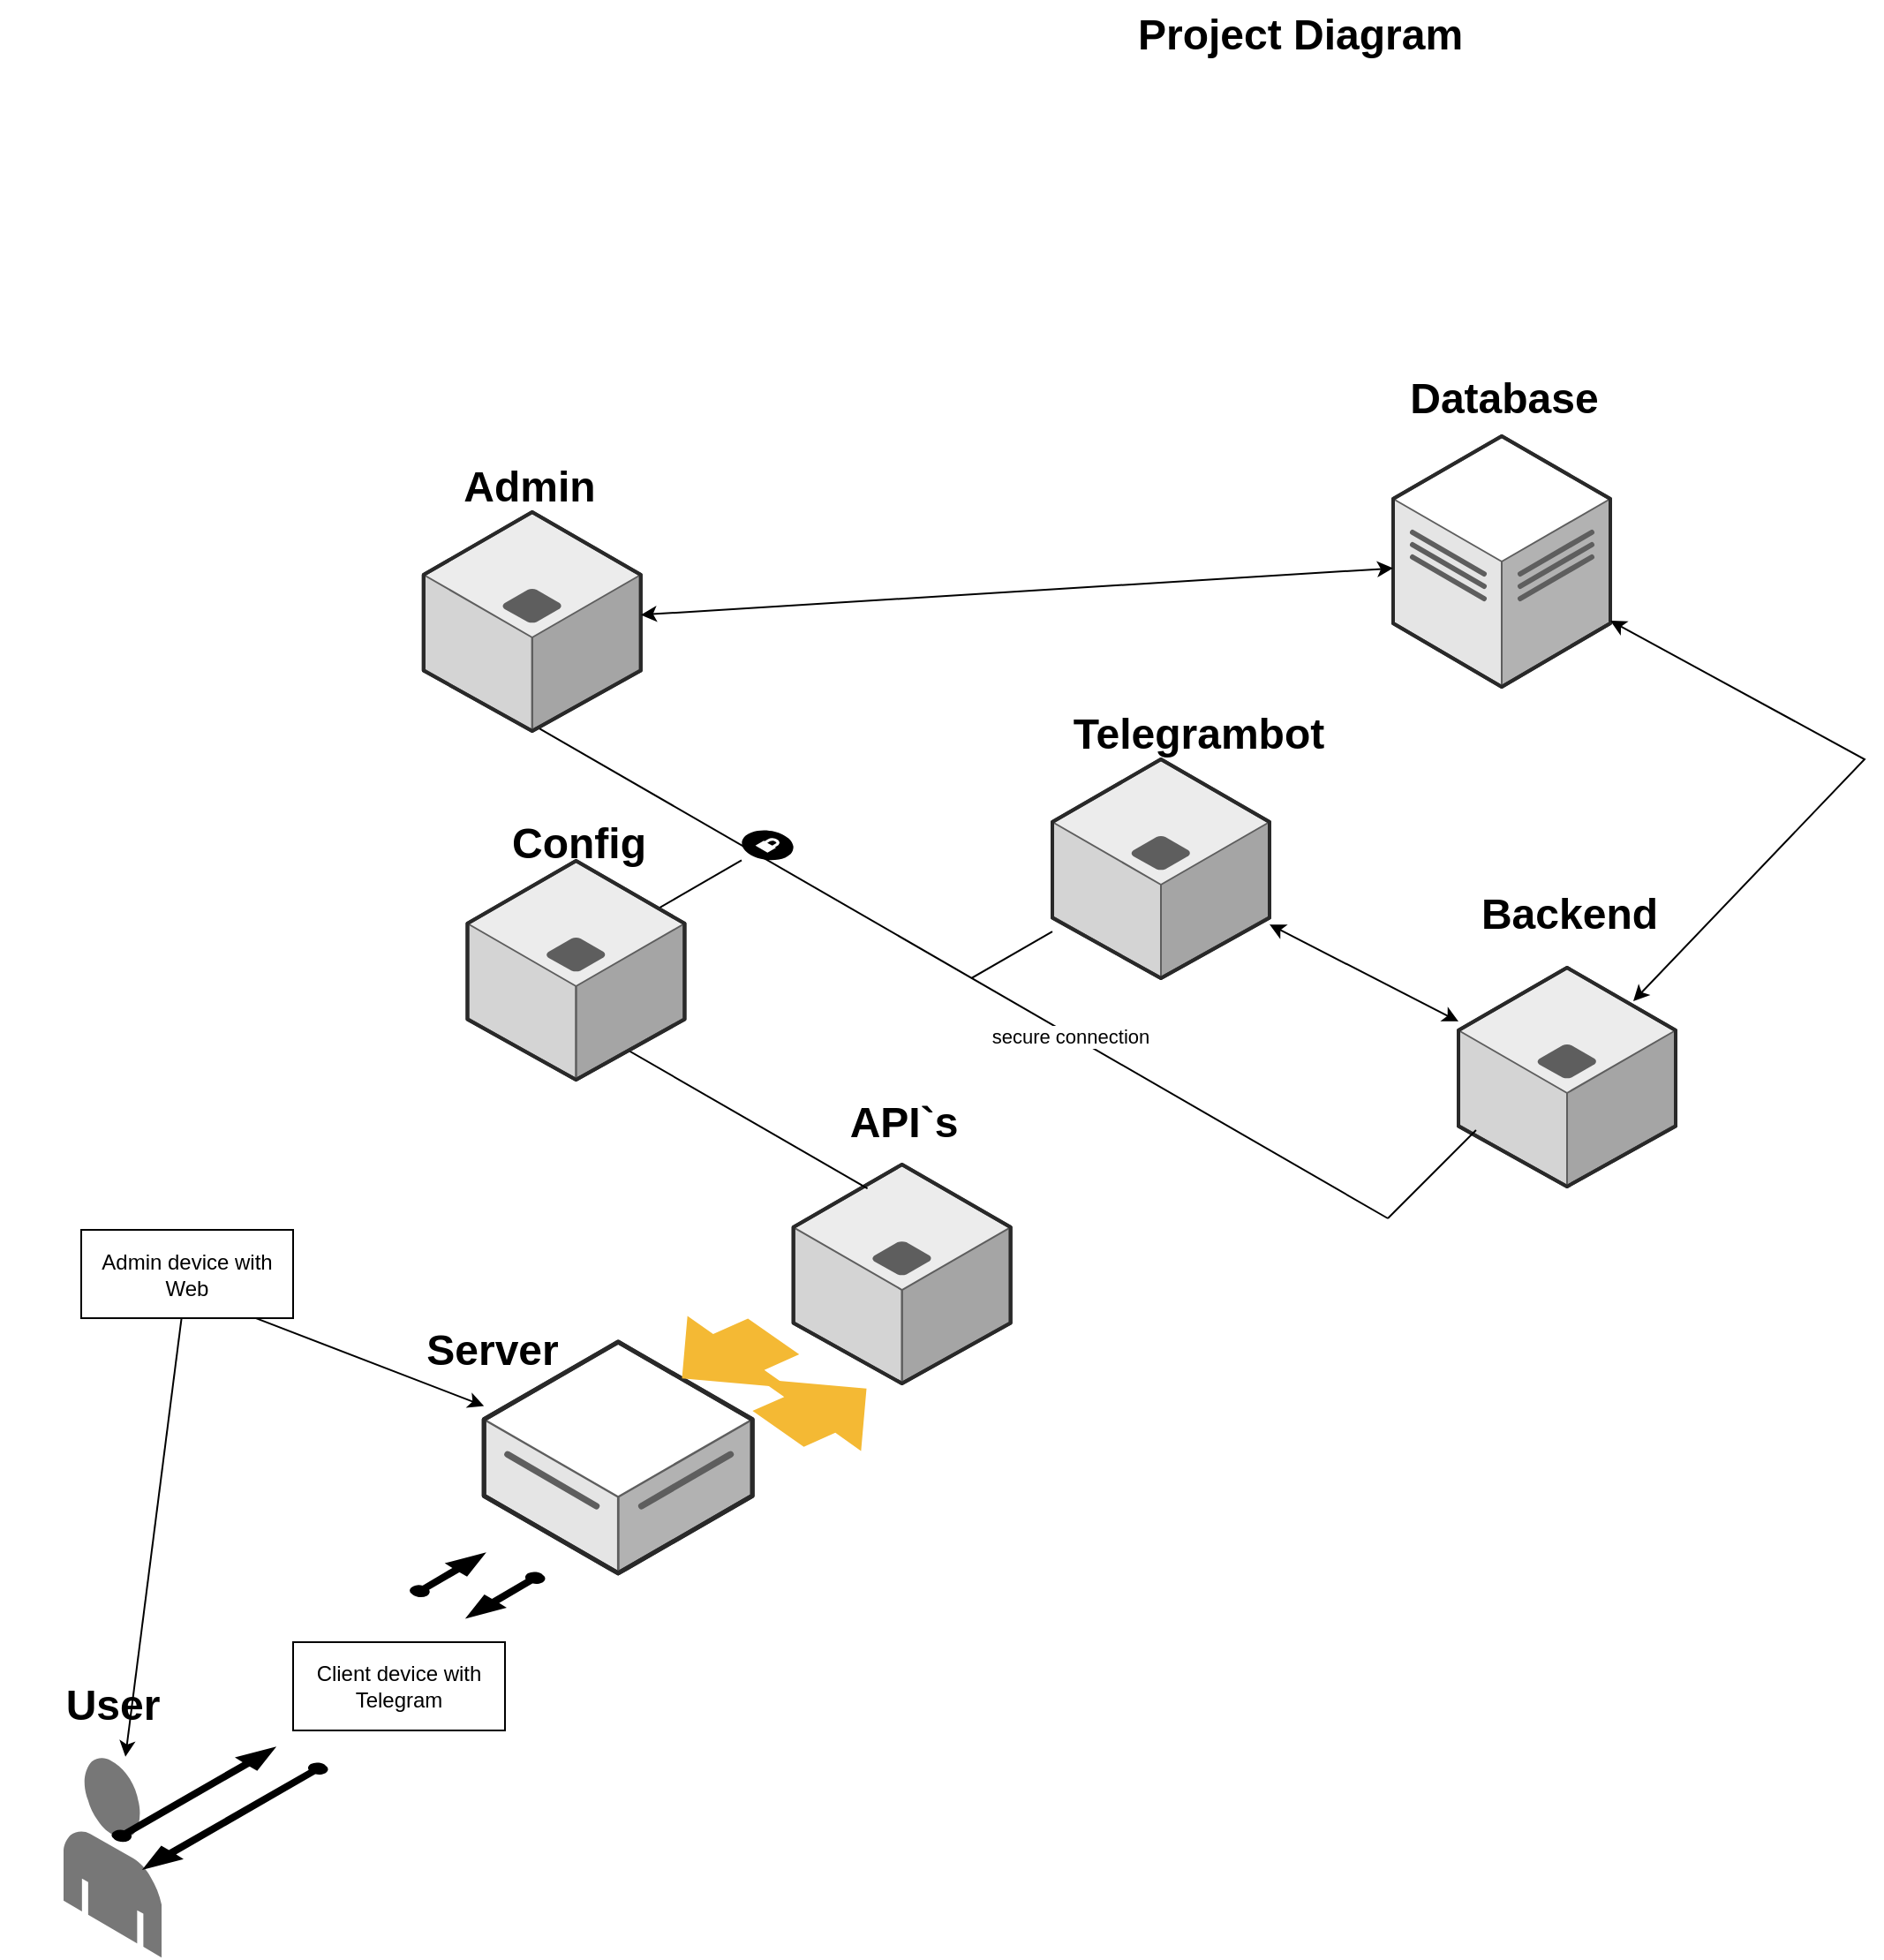 <mxfile version="20.6.0" type="github" pages="4"><diagram id="33bkx_uLFFvx7bbCJEID" name="Project Diagram"><mxGraphModel dx="2249" dy="-375" grid="1" gridSize="10" guides="1" tooltips="1" connect="1" arrows="1" fold="1" page="1" pageScale="1" pageWidth="827" pageHeight="1169" math="0" shadow="0"><root><mxCell id="0"/><mxCell id="1" parent="0"/><mxCell id="bl-t90TqCPlwm7aX9RKi-2" value="" style="verticalLabelPosition=bottom;html=1;verticalAlign=top;strokeWidth=1;align=center;outlineConnect=0;dashed=0;outlineConnect=0;shape=mxgraph.aws3d.dataCenter;strokeColor=#5E5E5E;aspect=fixed;fontSize=11;" parent="1" vertex="1"><mxGeometry x="783" y="1467" width="123" height="142" as="geometry"/></mxCell><mxCell id="bl-t90TqCPlwm7aX9RKi-3" value="" style="verticalLabelPosition=bottom;html=1;verticalAlign=top;strokeWidth=1;align=center;outlineConnect=0;dashed=0;outlineConnect=0;shape=mxgraph.aws3d.end_user;strokeColor=none;fillColor=#777777;aspect=fixed;" parent="1" vertex="1"><mxGeometry x="30" y="2214.88" width="55.5" height="113.79" as="geometry"/></mxCell><mxCell id="bl-t90TqCPlwm7aX9RKi-4" value="" style="verticalLabelPosition=bottom;html=1;verticalAlign=top;strokeWidth=1;align=center;outlineConnect=0;dashed=0;outlineConnect=0;shape=mxgraph.aws3d.dataServer;strokeColor=#5E5E5E;aspect=fixed;fontSize=11;" parent="1" vertex="1"><mxGeometry x="268.1" y="1980" width="152" height="130.99" as="geometry"/></mxCell><mxCell id="bl-t90TqCPlwm7aX9RKi-5" value="&lt;h1&gt;Server&lt;/h1&gt;" style="text;html=1;strokeColor=none;fillColor=none;align=center;verticalAlign=middle;whiteSpace=wrap;rounded=0;" parent="1" vertex="1"><mxGeometry x="210" y="1949.01" width="126" height="72" as="geometry"/></mxCell><mxCell id="bl-t90TqCPlwm7aX9RKi-6" value="" style="verticalLabelPosition=bottom;html=1;verticalAlign=top;strokeWidth=1;align=center;outlineConnect=0;dashed=0;outlineConnect=0;shape=mxgraph.aws3d.arrowNE;fillColor=#000000;aspect=fixed;fontSize=11;" parent="1" vertex="1"><mxGeometry x="57.75" y="2210" width="91.5" height="52.29" as="geometry"/></mxCell><mxCell id="bl-t90TqCPlwm7aX9RKi-7" value="" style="verticalLabelPosition=bottom;html=1;verticalAlign=top;strokeWidth=1;align=center;outlineConnect=0;dashed=0;outlineConnect=0;shape=mxgraph.aws3d.arrowSW;fillColor=#000000;aspect=fixed;fontSize=11;shadow=0;sketch=0;" parent="1" vertex="1"><mxGeometry x="75.75" y="2219" width="103.47" height="59.13" as="geometry"/></mxCell><mxCell id="bl-t90TqCPlwm7aX9RKi-8" value="&lt;h1&gt;Database&lt;/h1&gt;" style="text;html=1;strokeColor=none;fillColor=none;align=center;verticalAlign=middle;whiteSpace=wrap;rounded=0;" parent="1" vertex="1"><mxGeometry x="783" y="1410" width="126" height="72" as="geometry"/></mxCell><mxCell id="bl-t90TqCPlwm7aX9RKi-9" value="" style="verticalLabelPosition=bottom;html=1;verticalAlign=top;strokeWidth=1;align=center;outlineConnect=0;dashed=0;outlineConnect=0;shape=mxgraph.aws3d.application_server;fillColor=#ECECEC;strokeColor=#5E5E5E;aspect=fixed;shadow=0;sketch=0;fontSize=11;" parent="1" vertex="1"><mxGeometry x="443.34" y="1879.51" width="123" height="124" as="geometry"/></mxCell><mxCell id="bl-t90TqCPlwm7aX9RKi-10" value="&lt;h1&gt;&lt;span class=&quot;VIiyi&quot; lang=&quot;en&quot;&gt;&lt;span class=&quot;JLqJ4b ChMk0b&quot;&gt;&lt;span class=&quot;Q4iAWc&quot;&gt;API`s&lt;/span&gt;&lt;/span&gt;&lt;/span&gt;&lt;/h1&gt;" style="text;html=1;strokeColor=none;fillColor=none;align=center;verticalAlign=middle;whiteSpace=wrap;rounded=0;" parent="1" vertex="1"><mxGeometry x="443.34" y="1820" width="126" height="72" as="geometry"/></mxCell><mxCell id="bl-t90TqCPlwm7aX9RKi-11" value="" style="verticalLabelPosition=bottom;html=1;verticalAlign=top;strokeWidth=1;align=center;outlineConnect=0;dashed=0;outlineConnect=0;shape=mxgraph.aws3d.flatEdge2;strokeColor=none;fillColor=#F4B934;aspect=fixed;shadow=0;sketch=0;fontSize=11;rotation=-175;" parent="1" vertex="1"><mxGeometry x="381.74" y="1966.51" width="64.96" height="37" as="geometry"/></mxCell><mxCell id="bl-t90TqCPlwm7aX9RKi-12" value="" style="verticalLabelPosition=bottom;html=1;verticalAlign=top;strokeWidth=1;align=center;outlineConnect=0;dashed=0;outlineConnect=0;shape=mxgraph.aws3d.flatEdge2;strokeColor=none;fillColor=#F4B934;aspect=fixed;shadow=0;sketch=0;fontSize=11;rotation=5;" parent="1" vertex="1"><mxGeometry x="420.1" y="2003.51" width="63.2" height="36" as="geometry"/></mxCell><mxCell id="bl-t90TqCPlwm7aX9RKi-35" value="" style="edgeStyle=isometricEdgeStyle;endArrow=none;html=1;rounded=0;fontSize=11;exitX=0.333;exitY=1.014;exitDx=0;exitDy=0;exitPerimeter=0;" parent="1" source="bl-t90TqCPlwm7aX9RKi-10" target="bl-t90TqCPlwm7aX9RKi-36" edge="1"><mxGeometry width="50" height="100" relative="1" as="geometry"><mxPoint x="405" y="1782" as="sourcePoint"/><mxPoint x="299" y="1693.046" as="targetPoint"/><Array as="points"><mxPoint x="324" y="1800"/><mxPoint x="351" y="1818"/><mxPoint x="306" y="1791"/><mxPoint x="261" y="1764"/></Array></mxGeometry></mxCell><mxCell id="bl-t90TqCPlwm7aX9RKi-36" value="" style="verticalLabelPosition=bottom;html=1;verticalAlign=top;strokeWidth=1;align=center;outlineConnect=0;dashed=0;outlineConnect=0;shape=mxgraph.aws3d.secureConnection;fillColor=#000000;strokeColor=#ffffff;aspect=fixed;shadow=0;sketch=0;fontSize=11;" parent="1" vertex="1"><mxGeometry x="414" y="1690" width="29.34" height="17.5" as="geometry"/></mxCell><mxCell id="TzJuqHu7ho1rDmZDQmOb-2" value="Client device with Telegram" style="rounded=0;whiteSpace=wrap;html=1;" parent="1" vertex="1"><mxGeometry x="160" y="2150" width="120" height="50" as="geometry"/></mxCell><mxCell id="TzJuqHu7ho1rDmZDQmOb-3" value="" style="verticalLabelPosition=bottom;html=1;verticalAlign=top;strokeWidth=1;align=center;outlineConnect=0;dashed=0;outlineConnect=0;shape=mxgraph.aws3d.arrowNE;fillColor=#000000;aspect=fixed;fontSize=11;" parent="1" vertex="1"><mxGeometry x="226.6" y="2100" width="41.5" height="23.72" as="geometry"/></mxCell><mxCell id="TzJuqHu7ho1rDmZDQmOb-4" value="" style="verticalLabelPosition=bottom;html=1;verticalAlign=top;strokeWidth=1;align=center;outlineConnect=0;dashed=0;outlineConnect=0;shape=mxgraph.aws3d.arrowSW;fillColor=#000000;aspect=fixed;fontSize=11;shadow=0;sketch=0;" parent="1" vertex="1"><mxGeometry x="258.74" y="2110.99" width="43.47" height="24.85" as="geometry"/></mxCell><mxCell id="-5Y2VZfphKITMyqbisO4-1" value="secure connection" style="edgeStyle=isometricEdgeStyle;endArrow=none;html=1;rounded=0;fontSize=11;startArrow=none;" parent="1" target="-5Y2VZfphKITMyqbisO4-2" edge="1"><mxGeometry x="0.735" y="1" width="50" height="100" relative="1" as="geometry"><mxPoint x="290" y="1630" as="sourcePoint"/><mxPoint x="490" y="1740" as="targetPoint"/><Array as="points"><mxPoint x="780" y="1910"/><mxPoint x="710" y="1870"/><mxPoint x="730" y="1880"/><mxPoint x="480" y="1740"/><mxPoint x="490" y="1750"/><mxPoint x="670" y="1850"/><mxPoint x="352" y="1729"/></Array><mxPoint as="offset"/></mxGeometry></mxCell><mxCell id="-5Y2VZfphKITMyqbisO4-2" value="" style="verticalLabelPosition=bottom;html=1;verticalAlign=top;strokeWidth=1;align=center;outlineConnect=0;dashed=0;outlineConnect=0;shape=mxgraph.aws3d.application_server;fillColor=#ECECEC;strokeColor=#5E5E5E;aspect=fixed;shadow=0;sketch=0;fontSize=11;" parent="1" vertex="1"><mxGeometry x="590" y="1650" width="123" height="124" as="geometry"/></mxCell><mxCell id="-5Y2VZfphKITMyqbisO4-3" value="" style="verticalLabelPosition=bottom;html=1;verticalAlign=top;strokeWidth=1;align=center;outlineConnect=0;dashed=0;outlineConnect=0;shape=mxgraph.aws3d.application_server;fillColor=#ECECEC;strokeColor=#5E5E5E;aspect=fixed;shadow=0;sketch=0;fontSize=11;" parent="1" vertex="1"><mxGeometry x="233.9" y="1510" width="123" height="124" as="geometry"/></mxCell><mxCell id="-5Y2VZfphKITMyqbisO4-5" value="&lt;h1&gt;Admin&lt;br&gt;&lt;/h1&gt;" style="text;html=1;strokeColor=none;fillColor=none;align=center;verticalAlign=middle;whiteSpace=wrap;rounded=0;" parent="1" vertex="1"><mxGeometry x="230.9" y="1460" width="126" height="72" as="geometry"/></mxCell><mxCell id="-5Y2VZfphKITMyqbisO4-7" value="" style="verticalLabelPosition=bottom;html=1;verticalAlign=top;strokeWidth=1;align=center;outlineConnect=0;dashed=0;outlineConnect=0;shape=mxgraph.aws3d.application_server;fillColor=#ECECEC;strokeColor=#5E5E5E;aspect=fixed;shadow=0;sketch=0;fontSize=11;" parent="1" vertex="1"><mxGeometry x="258.74" y="1707.5" width="123" height="124" as="geometry"/></mxCell><mxCell id="-5Y2VZfphKITMyqbisO4-8" value="&lt;h1&gt;Config&lt;br&gt;&lt;/h1&gt;" style="text;html=1;strokeColor=none;fillColor=none;align=center;verticalAlign=middle;whiteSpace=wrap;rounded=0;" parent="1" vertex="1"><mxGeometry x="258.74" y="1662" width="126" height="72" as="geometry"/></mxCell><mxCell id="-5Y2VZfphKITMyqbisO4-9" value="&lt;h1&gt;Telegrambot&lt;/h1&gt;" style="text;html=1;strokeColor=none;fillColor=none;align=center;verticalAlign=middle;whiteSpace=wrap;rounded=0;" parent="1" vertex="1"><mxGeometry x="610" y="1600" width="126" height="72" as="geometry"/></mxCell><mxCell id="-5Y2VZfphKITMyqbisO4-10" value="&lt;h1&gt;User&lt;/h1&gt;" style="text;html=1;strokeColor=none;fillColor=none;align=center;verticalAlign=middle;whiteSpace=wrap;rounded=0;" parent="1" vertex="1"><mxGeometry x="-5.25" y="2150" width="126" height="72" as="geometry"/></mxCell><mxCell id="-5Y2VZfphKITMyqbisO4-11" value="" style="endArrow=classic;startArrow=none;html=1;rounded=0;fontSize=12;" parent="1" source="-5Y2VZfphKITMyqbisO4-12" target="bl-t90TqCPlwm7aX9RKi-4" edge="1"><mxGeometry width="50" height="50" relative="1" as="geometry"><mxPoint x="700" y="2040" as="sourcePoint"/><mxPoint x="750" y="1990" as="targetPoint"/><Array as="points"><mxPoint x="70" y="1940"/></Array></mxGeometry></mxCell><mxCell id="-5Y2VZfphKITMyqbisO4-12" value="Admin device with Web" style="rounded=0;whiteSpace=wrap;html=1;" parent="1" vertex="1"><mxGeometry x="40" y="1916.51" width="120" height="50" as="geometry"/></mxCell><mxCell id="-5Y2VZfphKITMyqbisO4-13" value="" style="endArrow=none;startArrow=classic;html=1;rounded=0;fontSize=12;" parent="1" source="bl-t90TqCPlwm7aX9RKi-3" target="-5Y2VZfphKITMyqbisO4-12" edge="1"><mxGeometry width="50" height="50" relative="1" as="geometry"><mxPoint x="38.588" y="2214.88" as="sourcePoint"/><mxPoint x="443.34" y="1941.296" as="targetPoint"/><Array as="points"/></mxGeometry></mxCell><mxCell id="-5Y2VZfphKITMyqbisO4-14" value="" style="endArrow=classic;startArrow=classic;html=1;rounded=0;fontSize=12;" parent="1" source="-5Y2VZfphKITMyqbisO4-3" target="bl-t90TqCPlwm7aX9RKi-2" edge="1"><mxGeometry width="50" height="50" relative="1" as="geometry"><mxPoint x="700" y="1830" as="sourcePoint"/><mxPoint x="750" y="1780" as="targetPoint"/></mxGeometry></mxCell><mxCell id="-5Y2VZfphKITMyqbisO4-15" value="" style="endArrow=classic;startArrow=classic;html=1;rounded=0;fontSize=12;" parent="1" source="-5Y2VZfphKITMyqbisO4-2" target="-5Y2VZfphKITMyqbisO4-16" edge="1"><mxGeometry width="50" height="50" relative="1" as="geometry"><mxPoint x="700" y="1710" as="sourcePoint"/><mxPoint x="750" y="1660" as="targetPoint"/></mxGeometry></mxCell><mxCell id="-5Y2VZfphKITMyqbisO4-16" value="" style="verticalLabelPosition=bottom;html=1;verticalAlign=top;strokeWidth=1;align=center;outlineConnect=0;dashed=0;outlineConnect=0;shape=mxgraph.aws3d.application_server;fillColor=#ECECEC;strokeColor=#5E5E5E;aspect=fixed;shadow=0;sketch=0;fontSize=11;" parent="1" vertex="1"><mxGeometry x="820" y="1768" width="123" height="124" as="geometry"/></mxCell><mxCell id="-5Y2VZfphKITMyqbisO4-17" value="" style="endArrow=classic;startArrow=classic;html=1;rounded=0;fontSize=12;entryX=0.805;entryY=0.153;entryDx=0;entryDy=0;entryPerimeter=0;" parent="1" source="bl-t90TqCPlwm7aX9RKi-2" target="-5Y2VZfphKITMyqbisO4-16" edge="1"><mxGeometry width="50" height="50" relative="1" as="geometry"><mxPoint x="837" y="1819.431" as="sourcePoint"/><mxPoint x="1020" y="1710" as="targetPoint"/><Array as="points"><mxPoint x="1050" y="1650"/></Array></mxGeometry></mxCell><mxCell id="-5Y2VZfphKITMyqbisO4-18" value="&lt;h1&gt;Backend&lt;br&gt;&lt;/h1&gt;" style="text;html=1;strokeColor=none;fillColor=none;align=center;verticalAlign=middle;whiteSpace=wrap;rounded=0;" parent="1" vertex="1"><mxGeometry x="820" y="1702" width="126" height="72" as="geometry"/></mxCell><mxCell id="-5Y2VZfphKITMyqbisO4-19" value="" style="endArrow=none;html=1;rounded=0;fontSize=12;entryX=0.081;entryY=0.742;entryDx=0;entryDy=0;entryPerimeter=0;" parent="1" target="-5Y2VZfphKITMyqbisO4-16" edge="1"><mxGeometry width="50" height="50" relative="1" as="geometry"><mxPoint x="780" y="1910" as="sourcePoint"/><mxPoint x="750" y="1660" as="targetPoint"/></mxGeometry></mxCell><mxCell id="PECkr3KOSNkat3kT2Lx_-1" value="&lt;b&gt;Project Diagram&lt;/b&gt;" style="text;html=1;align=center;verticalAlign=middle;resizable=0;points=[];autosize=1;strokeColor=none;fillColor=none;fontSize=24;" parent="1" vertex="1"><mxGeometry x="625" y="1220" width="210" height="40" as="geometry"/></mxCell></root></mxGraphModel></diagram><diagram id="guSkttVNabBWvX2afAPE" name="Telegram-Api Diagram"><mxGraphModel dx="4890" dy="2183" grid="1" gridSize="10" guides="1" tooltips="1" connect="1" arrows="1" fold="1" page="1" pageScale="1" pageWidth="827" pageHeight="1169" math="0" shadow="0">&#xa;      <root>&#xa;        <mxCell id="0"/>&#xa;        <mxCell id="1" parent="0"/>&#xa;        <mxCell id="2TUahYwFr2ZOs3O7lW57-2" value="Bot" style="shape=umlFrame;whiteSpace=wrap;html=1;strokeWidth=4;fontFamily=Helvetica;fontSize=13;width=60;height=30;" vertex="1" parent="1">&#xa;          <mxGeometry x="-550" y="430" width="2190" height="1260" as="geometry"/>&#xa;        </mxCell>&#xa;        <mxCell id="bvVBXHYA-XdIXY2wBf3J-25" value="Config" style="shape=umlFrame;whiteSpace=wrap;html=1;strokeWidth=4;fontFamily=Helvetica;fontSize=13;width=60;height=30;" parent="1" vertex="1">&#xa;          <mxGeometry x="20" y="50" width="380" height="270" as="geometry"/>&#xa;        </mxCell>&#xa;        <mxCell id="2qNbUPaYI21xxkBy5dt9-1" value="&lt;b&gt;&lt;font style=&quot;font-size: 24px;&quot;&gt;Telegram-api&lt;/font&gt;&lt;/b&gt;" style="text;html=1;align=center;verticalAlign=middle;resizable=0;points=[];autosize=1;strokeColor=none;fillColor=none;fontSize=12;strokeWidth=17;" parent="1" vertex="1">&#xa;          <mxGeometry x="300" y="10" width="170" height="40" as="geometry"/>&#xa;        </mxCell>&#xa;        <mxCell id="bvVBXHYA-XdIXY2wBf3J-5" value="BotConfig" style="swimlane;fontStyle=0;childLayout=stackLayout;horizontal=1;startSize=26;fillColor=none;horizontalStack=0;resizeParent=1;resizeParentMax=0;resizeLast=0;collapsible=1;marginBottom=0;strokeWidth=2;fontSize=13;fontFamily=Helvetica;" parent="1" vertex="1">&#xa;          <mxGeometry x="40" y="90" width="140" height="78" as="geometry"/>&#xa;        </mxCell>&#xa;        <mxCell id="bvVBXHYA-XdIXY2wBf3J-6" value="botName" style="text;strokeColor=none;fillColor=none;align=left;verticalAlign=top;spacingLeft=4;spacingRight=4;overflow=hidden;rotatable=0;points=[[0,0.5],[1,0.5]];portConstraint=eastwest;strokeWidth=13;fontSize=14;" parent="bvVBXHYA-XdIXY2wBf3J-5" vertex="1">&#xa;          <mxGeometry y="26" width="140" height="26" as="geometry"/>&#xa;        </mxCell>&#xa;        <mxCell id="bvVBXHYA-XdIXY2wBf3J-7" value="token" style="text;strokeColor=none;fillColor=none;align=left;verticalAlign=top;spacingLeft=4;spacingRight=4;overflow=hidden;rotatable=0;points=[[0,0.5],[1,0.5]];portConstraint=eastwest;strokeWidth=13;fontSize=14;" parent="bvVBXHYA-XdIXY2wBf3J-5" vertex="1">&#xa;          <mxGeometry y="52" width="140" height="26" as="geometry"/>&#xa;        </mxCell>&#xa;        <mxCell id="bvVBXHYA-XdIXY2wBf3J-9" value="application.properties" style="swimlane;fontStyle=0;childLayout=stackLayout;horizontal=1;startSize=26;fillColor=none;horizontalStack=0;resizeParent=1;resizeParentMax=0;resizeLast=0;collapsible=1;marginBottom=0;strokeWidth=2;fontSize=13;fontFamily=Helvetica;" parent="1" vertex="1">&#xa;          <mxGeometry x="240" y="90" width="140" height="78" as="geometry"/>&#xa;        </mxCell>&#xa;        <mxCell id="bvVBXHYA-XdIXY2wBf3J-10" value="bot.name" style="text;strokeColor=none;fillColor=none;align=left;verticalAlign=top;spacingLeft=4;spacingRight=4;overflow=hidden;rotatable=0;points=[[0,0.5],[1,0.5]];portConstraint=eastwest;strokeWidth=13;fontSize=14;" parent="bvVBXHYA-XdIXY2wBf3J-9" vertex="1">&#xa;          <mxGeometry y="26" width="140" height="26" as="geometry"/>&#xa;        </mxCell>&#xa;        <mxCell id="bvVBXHYA-XdIXY2wBf3J-11" value="bot.token" style="text;strokeColor=none;fillColor=none;align=left;verticalAlign=top;spacingLeft=4;spacingRight=4;overflow=hidden;rotatable=0;points=[[0,0.5],[1,0.5]];portConstraint=eastwest;strokeWidth=13;fontSize=14;" parent="bvVBXHYA-XdIXY2wBf3J-9" vertex="1">&#xa;          <mxGeometry y="52" width="140" height="26" as="geometry"/>&#xa;        </mxCell>&#xa;        <mxCell id="bvVBXHYA-XdIXY2wBf3J-13" value="BotInitializer" style="swimlane;fontStyle=0;childLayout=stackLayout;horizontal=1;startSize=26;fillColor=none;horizontalStack=0;resizeParent=1;resizeParentMax=0;resizeLast=0;collapsible=1;marginBottom=0;strokeWidth=2;fontFamily=Helvetica;fontSize=13;" parent="1" vertex="1">&#xa;          <mxGeometry x="40" y="240" width="140" height="52" as="geometry"/>&#xa;        </mxCell>&#xa;        <mxCell id="bvVBXHYA-XdIXY2wBf3J-14" value="Bot" style="text;strokeColor=none;fillColor=none;align=left;verticalAlign=top;spacingLeft=4;spacingRight=4;overflow=hidden;rotatable=0;points=[[0,0.5],[1,0.5]];portConstraint=eastwest;strokeWidth=1;fontFamily=Helvetica;fontSize=13;" parent="bvVBXHYA-XdIXY2wBf3J-13" vertex="1">&#xa;          <mxGeometry y="26" width="140" height="26" as="geometry"/>&#xa;        </mxCell>&#xa;        <mxCell id="bvVBXHYA-XdIXY2wBf3J-17" value="Bot" style="swimlane;fontStyle=0;childLayout=stackLayout;horizontal=1;startSize=26;fillColor=none;horizontalStack=0;resizeParent=1;resizeParentMax=0;resizeLast=0;collapsible=1;marginBottom=0;strokeWidth=2;fontFamily=Helvetica;fontSize=13;" parent="1" vertex="1">&#xa;          <mxGeometry x="-230" y="445" width="180" height="140" as="geometry"/>&#xa;        </mxCell>&#xa;        <mxCell id="bvVBXHYA-XdIXY2wBf3J-18" value="BotConfig" style="text;strokeColor=none;fillColor=none;align=left;verticalAlign=top;spacingLeft=4;spacingRight=4;overflow=hidden;rotatable=0;points=[[0,0.5],[1,0.5]];portConstraint=eastwest;strokeWidth=1;fontFamily=Helvetica;fontSize=13;" parent="bvVBXHYA-XdIXY2wBf3J-17" vertex="1">&#xa;          <mxGeometry y="26" width="180" height="26" as="geometry"/>&#xa;        </mxCell>&#xa;        <mxCell id="bvVBXHYA-XdIXY2wBf3J-19" value="CommandContainer" style="text;strokeColor=none;fillColor=none;align=left;verticalAlign=top;spacingLeft=4;spacingRight=4;overflow=hidden;rotatable=0;points=[[0,0.5],[1,0.5]];portConstraint=eastwest;strokeWidth=1;fontFamily=Helvetica;fontSize=13;" parent="bvVBXHYA-XdIXY2wBf3J-17" vertex="1">&#xa;          <mxGeometry y="52" width="180" height="26" as="geometry"/>&#xa;        </mxCell>&#xa;        <mxCell id="bvVBXHYA-XdIXY2wBf3J-20" value="KeyboardsMain&#10;&#10;SendBotMessageServiceImpl" style="text;strokeColor=none;fillColor=none;align=left;verticalAlign=top;spacingLeft=4;spacingRight=4;overflow=hidden;rotatable=0;points=[[0,0.5],[1,0.5]];portConstraint=eastwest;strokeWidth=1;fontFamily=Helvetica;fontSize=13;" parent="bvVBXHYA-XdIXY2wBf3J-17" vertex="1">&#xa;          <mxGeometry y="78" width="180" height="62" as="geometry"/>&#xa;        </mxCell>&#xa;        <mxCell id="2TUahYwFr2ZOs3O7lW57-3" value="Service" style="shape=umlFrame;whiteSpace=wrap;html=1;strokeWidth=3;fontFamily=Helvetica;fontSize=13;width=60;height=30;" vertex="1" parent="1">&#xa;          <mxGeometry x="50" y="445" width="610" height="205" as="geometry"/>&#xa;        </mxCell>&#xa;        <mxCell id="2TUahYwFr2ZOs3O7lW57-4" value="SendBotMessageService interface" style="swimlane;fontStyle=0;childLayout=stackLayout;horizontal=1;startSize=26;fillColor=none;horizontalStack=0;resizeParent=1;resizeParentMax=0;resizeLast=0;collapsible=1;marginBottom=0;strokeWidth=2;fontFamily=Helvetica;fontSize=13;" vertex="1" parent="1">&#xa;          <mxGeometry x="70" y="490" width="230" height="140" as="geometry"/>&#xa;        </mxCell>&#xa;        <mxCell id="2TUahYwFr2ZOs3O7lW57-5" value="sendMessage(chatId, message)" style="text;strokeColor=none;fillColor=none;align=left;verticalAlign=top;spacingLeft=4;spacingRight=4;overflow=hidden;rotatable=0;points=[[0,0.5],[1,0.5]];portConstraint=eastwest;strokeWidth=1;fontFamily=Helvetica;fontSize=13;" vertex="1" parent="2TUahYwFr2ZOs3O7lW57-4">&#xa;          <mxGeometry y="26" width="230" height="26" as="geometry"/>&#xa;        </mxCell>&#xa;        <mxCell id="2TUahYwFr2ZOs3O7lW57-6" value="sendMessage(chatId,  message, &#10;&#10;inlineKeyboardMarkup)" style="text;strokeColor=none;fillColor=none;align=left;verticalAlign=top;spacingLeft=4;spacingRight=4;overflow=hidden;rotatable=0;points=[[0,0.5],[1,0.5]];portConstraint=eastwest;strokeWidth=1;fontFamily=Helvetica;fontSize=13;" vertex="1" parent="2TUahYwFr2ZOs3O7lW57-4">&#xa;          <mxGeometry y="52" width="230" height="58" as="geometry"/>&#xa;        </mxCell>&#xa;        <mxCell id="2TUahYwFr2ZOs3O7lW57-7" value="sendMessageCallBack(sendMessage)" style="text;strokeColor=none;fillColor=none;align=left;verticalAlign=top;spacingLeft=4;spacingRight=4;overflow=hidden;rotatable=0;points=[[0,0.5],[1,0.5]];portConstraint=eastwest;strokeWidth=1;fontFamily=Helvetica;fontSize=13;" vertex="1" parent="2TUahYwFr2ZOs3O7lW57-4">&#xa;          <mxGeometry y="110" width="230" height="30" as="geometry"/>&#xa;        </mxCell>&#xa;        <mxCell id="2TUahYwFr2ZOs3O7lW57-8" value="SendBotMessageServiceImpl" style="swimlane;fontStyle=0;childLayout=stackLayout;horizontal=1;startSize=26;fillColor=none;horizontalStack=0;resizeParent=1;resizeParentMax=0;resizeLast=0;collapsible=1;marginBottom=0;strokeWidth=2;fontFamily=Helvetica;fontSize=13;" vertex="1" parent="1">&#xa;          <mxGeometry x="400" y="490" width="230" height="110" as="geometry"/>&#xa;        </mxCell>&#xa;        <mxCell id="2TUahYwFr2ZOs3O7lW57-9" value="Bot" style="text;strokeColor=none;fillColor=none;align=left;verticalAlign=top;spacingLeft=4;spacingRight=4;overflow=hidden;rotatable=0;points=[[0,0.5],[1,0.5]];portConstraint=eastwest;strokeWidth=1;fontFamily=Helvetica;fontSize=13;" vertex="1" parent="2TUahYwFr2ZOs3O7lW57-8">&#xa;          <mxGeometry y="26" width="230" height="26" as="geometry"/>&#xa;        </mxCell>&#xa;        <mxCell id="2TUahYwFr2ZOs3O7lW57-10" value="KeyboardsMain&#10;&#10;SectionHub" style="text;strokeColor=none;fillColor=none;align=left;verticalAlign=top;spacingLeft=4;spacingRight=4;overflow=hidden;rotatable=0;points=[[0,0.5],[1,0.5]];portConstraint=eastwest;strokeWidth=1;fontFamily=Helvetica;fontSize=13;" vertex="1" parent="2TUahYwFr2ZOs3O7lW57-8">&#xa;          <mxGeometry y="52" width="230" height="58" as="geometry"/>&#xa;        </mxCell>&#xa;        <mxCell id="2TUahYwFr2ZOs3O7lW57-13" value="" style="endArrow=classic;html=1;rounded=0;exitX=-0.013;exitY=0.127;exitDx=0;exitDy=0;exitPerimeter=0;entryX=1;entryY=0.107;entryDx=0;entryDy=0;entryPerimeter=0;" edge="1" parent="1" source="2TUahYwFr2ZOs3O7lW57-8" target="2TUahYwFr2ZOs3O7lW57-4">&#xa;          <mxGeometry width="50" height="50" relative="1" as="geometry">&#xa;            <mxPoint x="300" y="561" as="sourcePoint"/>&#xa;            <mxPoint x="400" y="505" as="targetPoint"/>&#xa;          </mxGeometry>&#xa;        </mxCell>&#xa;        <mxCell id="2TUahYwFr2ZOs3O7lW57-15" value="" style="endArrow=classic;html=1;rounded=0;" edge="1" parent="1" target="2TUahYwFr2ZOs3O7lW57-9">&#xa;          <mxGeometry width="50" height="50" relative="1" as="geometry">&#xa;            <mxPoint x="-50" y="570" as="sourcePoint"/>&#xa;            <mxPoint x="490.526" y="600" as="targetPoint"/>&#xa;            <Array as="points">&#xa;              <mxPoint x="-10" y="570"/>&#xa;              <mxPoint x="-10" y="660"/>&#xa;              <mxPoint x="350" y="660"/>&#xa;              <mxPoint x="350" y="530"/>&#xa;            </Array>&#xa;          </mxGeometry>&#xa;        </mxCell>&#xa;        <mxCell id="2TUahYwFr2ZOs3O7lW57-16" value="Sections" style="shape=umlFrame;whiteSpace=wrap;html=1;strokeWidth=3;fontFamily=Helvetica;fontSize=13;width=60;height=30;" vertex="1" parent="1">&#xa;          <mxGeometry x="30" y="700" width="660" height="770" as="geometry"/>&#xa;        </mxCell>&#xa;        <mxCell id="2TUahYwFr2ZOs3O7lW57-17" value="SectionHub interface" style="swimlane;fontStyle=0;childLayout=stackLayout;horizontal=1;startSize=26;fillColor=none;horizontalStack=0;resizeParent=1;resizeParentMax=0;resizeLast=0;collapsible=1;marginBottom=0;strokeWidth=2;fontFamily=Helvetica;fontSize=13;" vertex="1" parent="1">&#xa;          <mxGeometry x="70" y="740" width="230" height="280" as="geometry"/>&#xa;        </mxCell>&#xa;        <mxCell id="2TUahYwFr2ZOs3O7lW57-18" value="getArticle()&#10;        &#10;addArticle()&#10;        &#10;backHome()&#10;        &#10;    backSelectSection()&#10;        &#10;getAuthorInfo()&#10;        &#10;getNameSection()&#10;        &#10;getNameListArticleCallBack()&#10;        &#10;getListOfArticle()&#10;        &#10;          " style="text;strokeColor=none;fillColor=none;align=left;verticalAlign=top;spacingLeft=4;spacingRight=4;overflow=hidden;rotatable=0;points=[[0,0.5],[1,0.5]];portConstraint=eastwest;strokeWidth=1;fontFamily=Helvetica;fontSize=13;" vertex="1" parent="2TUahYwFr2ZOs3O7lW57-17">&#xa;          <mxGeometry y="26" width="230" height="254" as="geometry"/>&#xa;        </mxCell>&#xa;        <mxCell id="2TUahYwFr2ZOs3O7lW57-22" value="" style="endArrow=classic;html=1;rounded=0;exitX=0.713;exitY=1.017;exitDx=0;exitDy=0;exitPerimeter=0;entryX=0.613;entryY=0.006;entryDx=0;entryDy=0;entryPerimeter=0;" edge="1" parent="1" source="2TUahYwFr2ZOs3O7lW57-10" target="2TUahYwFr2ZOs3O7lW57-17">&#xa;          <mxGeometry width="50" height="50" relative="1" as="geometry">&#xa;            <mxPoint x="390" y="850" as="sourcePoint"/>&#xa;            <mxPoint x="440" y="800" as="targetPoint"/>&#xa;            <Array as="points">&#xa;              <mxPoint x="564" y="680"/>&#xa;              <mxPoint x="211" y="680"/>&#xa;            </Array>&#xa;          </mxGeometry>&#xa;        </mxCell>&#xa;        <mxCell id="2TUahYwFr2ZOs3O7lW57-23" value="DesignSection" style="swimlane;fontStyle=0;childLayout=stackLayout;horizontal=1;startSize=26;fillColor=none;horizontalStack=0;resizeParent=1;resizeParentMax=0;resizeLast=0;collapsible=1;marginBottom=0;strokeWidth=2;fontFamily=Helvetica;fontSize=13;" vertex="1" parent="1">&#xa;          <mxGeometry x="390" y="740" width="230" height="120" as="geometry"/>&#xa;        </mxCell>&#xa;        <mxCell id="2TUahYwFr2ZOs3O7lW57-24" value="    Button&#10;        &#10;SelectInlineKeyBoard&#10;&#10;CommandName        &#10;        &#10;          " style="text;strokeColor=none;fillColor=none;align=left;verticalAlign=top;spacingLeft=4;spacingRight=4;overflow=hidden;rotatable=0;points=[[0,0.5],[1,0.5]];portConstraint=eastwest;strokeWidth=1;fontFamily=Helvetica;fontSize=13;" vertex="1" parent="2TUahYwFr2ZOs3O7lW57-23">&#xa;          <mxGeometry y="26" width="230" height="94" as="geometry"/>&#xa;        </mxCell>&#xa;        <mxCell id="2TUahYwFr2ZOs3O7lW57-25" value="" style="endArrow=classic;html=1;rounded=0;" edge="1" parent="1">&#xa;          <mxGeometry width="50" height="50" relative="1" as="geometry">&#xa;            <mxPoint x="390" y="910" as="sourcePoint"/>&#xa;            <mxPoint x="300" y="770" as="targetPoint"/>&#xa;            <Array as="points">&#xa;              <mxPoint x="370" y="910"/>&#xa;              <mxPoint x="370" y="770"/>&#xa;            </Array>&#xa;          </mxGeometry>&#xa;        </mxCell>&#xa;        <mxCell id="2TUahYwFr2ZOs3O7lW57-26" value="MainSection" style="swimlane;fontStyle=0;childLayout=stackLayout;horizontal=1;startSize=26;fillColor=none;horizontalStack=0;resizeParent=1;resizeParentMax=0;resizeLast=0;collapsible=1;marginBottom=0;strokeWidth=2;fontFamily=Helvetica;fontSize=13;" vertex="1" parent="1">&#xa;          <mxGeometry x="390" y="890" width="230" height="90" as="geometry"/>&#xa;        </mxCell>&#xa;        <mxCell id="2TUahYwFr2ZOs3O7lW57-28" value="MarketingSection" style="swimlane;fontStyle=0;childLayout=stackLayout;horizontal=1;startSize=26;fillColor=none;horizontalStack=0;resizeParent=1;resizeParentMax=0;resizeLast=0;collapsible=1;marginBottom=0;strokeWidth=2;fontFamily=Helvetica;fontSize=13;" vertex="1" parent="1">&#xa;          <mxGeometry x="390" y="1010" width="230" height="120" as="geometry"/>&#xa;        </mxCell>&#xa;        <mxCell id="2TUahYwFr2ZOs3O7lW57-29" value="    Button&#10;        &#10;SelectInlineKeyBoard&#10;&#10;CommandName        &#10;        &#10;          " style="text;strokeColor=none;fillColor=none;align=left;verticalAlign=top;spacingLeft=4;spacingRight=4;overflow=hidden;rotatable=0;points=[[0,0.5],[1,0.5]];portConstraint=eastwest;strokeWidth=1;fontFamily=Helvetica;fontSize=13;" vertex="1" parent="2TUahYwFr2ZOs3O7lW57-28">&#xa;          <mxGeometry y="26" width="230" height="94" as="geometry"/>&#xa;        </mxCell>&#xa;        <mxCell id="2TUahYwFr2ZOs3O7lW57-30" value="MobileDevelopmentSection" style="swimlane;fontStyle=0;childLayout=stackLayout;horizontal=1;startSize=26;fillColor=none;horizontalStack=0;resizeParent=1;resizeParentMax=0;resizeLast=0;collapsible=1;marginBottom=0;strokeWidth=2;fontFamily=Helvetica;fontSize=13;" vertex="1" parent="1">&#xa;          <mxGeometry x="390" y="1169" width="230" height="90" as="geometry"/>&#xa;        </mxCell>&#xa;        <mxCell id="2TUahYwFr2ZOs3O7lW57-31" value="Button&#10;&#10;CommandName        " style="text;strokeColor=none;fillColor=none;align=left;verticalAlign=top;spacingLeft=4;spacingRight=4;overflow=hidden;rotatable=0;points=[[0,0.5],[1,0.5]];portConstraint=eastwest;strokeWidth=1;fontFamily=Helvetica;fontSize=13;" vertex="1" parent="2TUahYwFr2ZOs3O7lW57-30">&#xa;          <mxGeometry y="26" width="230" height="64" as="geometry"/>&#xa;        </mxCell>&#xa;        <mxCell id="2TUahYwFr2ZOs3O7lW57-32" value="" style="endArrow=classic;html=1;rounded=0;entryX=1;entryY=0.039;entryDx=0;entryDy=0;entryPerimeter=0;" edge="1" parent="1" target="2TUahYwFr2ZOs3O7lW57-17">&#xa;          <mxGeometry width="50" height="50" relative="1" as="geometry">&#xa;            <mxPoint x="390" y="751" as="sourcePoint"/>&#xa;            <mxPoint x="440" y="1010" as="targetPoint"/>&#xa;          </mxGeometry>&#xa;        </mxCell>&#xa;        <mxCell id="2TUahYwFr2ZOs3O7lW57-33" value="" style="endArrow=classic;html=1;rounded=0;" edge="1" parent="1">&#xa;          <mxGeometry width="50" height="50" relative="1" as="geometry">&#xa;            <mxPoint x="390" y="1070" as="sourcePoint"/>&#xa;            <mxPoint x="300" y="790" as="targetPoint"/>&#xa;            <Array as="points">&#xa;              <mxPoint x="360" y="1070"/>&#xa;              <mxPoint x="360" y="790"/>&#xa;            </Array>&#xa;          </mxGeometry>&#xa;        </mxCell>&#xa;        <mxCell id="2TUahYwFr2ZOs3O7lW57-34" value="" style="endArrow=classic;html=1;rounded=0;entryX=1.004;entryY=0.173;entryDx=0;entryDy=0;entryPerimeter=0;" edge="1" parent="1" target="2TUahYwFr2ZOs3O7lW57-18">&#xa;          <mxGeometry width="50" height="50" relative="1" as="geometry">&#xa;            <mxPoint x="390" y="1180" as="sourcePoint"/>&#xa;            <mxPoint x="290" y="790" as="targetPoint"/>&#xa;            <Array as="points">&#xa;              <mxPoint x="350" y="1180"/>&#xa;              <mxPoint x="350" y="810"/>&#xa;            </Array>&#xa;          </mxGeometry>&#xa;        </mxCell>&#xa;        <mxCell id="2TUahYwFr2ZOs3O7lW57-35" value="SelectInlineKeyBoard" style="swimlane;fontStyle=0;childLayout=stackLayout;horizontal=1;startSize=26;fillColor=none;horizontalStack=0;resizeParent=1;resizeParentMax=0;resizeLast=0;collapsible=1;marginBottom=0;strokeWidth=2;fontFamily=Helvetica;fontSize=13;" vertex="1" parent="1">&#xa;          <mxGeometry x="70" y="1070" width="230" height="120" as="geometry"/>&#xa;        </mxCell>&#xa;        <mxCell id="2TUahYwFr2ZOs3O7lW57-36" value="    Button&#10;        &#10;SectionHub&#10;&#10;CommandName        &#10;        &#10;          " style="text;strokeColor=none;fillColor=none;align=left;verticalAlign=top;spacingLeft=4;spacingRight=4;overflow=hidden;rotatable=0;points=[[0,0.5],[1,0.5]];portConstraint=eastwest;strokeWidth=1;fontFamily=Helvetica;fontSize=13;" vertex="1" parent="2TUahYwFr2ZOs3O7lW57-35">&#xa;          <mxGeometry y="26" width="230" height="94" as="geometry"/>&#xa;        </mxCell>&#xa;        <mxCell id="2TUahYwFr2ZOs3O7lW57-38" value="WebDevelopmentSection" style="swimlane;fontStyle=0;childLayout=stackLayout;horizontal=1;startSize=26;fillColor=none;horizontalStack=0;resizeParent=1;resizeParentMax=0;resizeLast=0;collapsible=1;marginBottom=0;strokeWidth=2;fontFamily=Helvetica;fontSize=13;" vertex="1" parent="1">&#xa;          <mxGeometry x="390" y="1290" width="230" height="120" as="geometry"/>&#xa;        </mxCell>&#xa;        <mxCell id="2TUahYwFr2ZOs3O7lW57-39" value="    Button&#10;        &#10;SelectInlineKeyBoard&#10;&#10;CommandName        &#10;        &#10;          " style="text;strokeColor=none;fillColor=none;align=left;verticalAlign=top;spacingLeft=4;spacingRight=4;overflow=hidden;rotatable=0;points=[[0,0.5],[1,0.5]];portConstraint=eastwest;strokeWidth=1;fontFamily=Helvetica;fontSize=13;" vertex="1" parent="2TUahYwFr2ZOs3O7lW57-38">&#xa;          <mxGeometry y="26" width="230" height="94" as="geometry"/>&#xa;        </mxCell>&#xa;        <mxCell id="2TUahYwFr2ZOs3O7lW57-40" value="" style="endArrow=classic;html=1;rounded=0;entryX=1;entryY=0.5;entryDx=0;entryDy=0;" edge="1" parent="1" target="2TUahYwFr2ZOs3O7lW57-36">&#xa;          <mxGeometry width="50" height="50" relative="1" as="geometry">&#xa;            <mxPoint x="70" y="750" as="sourcePoint"/>&#xa;            <mxPoint x="440" y="1100" as="targetPoint"/>&#xa;            <Array as="points">&#xa;              <mxPoint x="50" y="750"/>&#xa;              <mxPoint x="50" y="1040"/>&#xa;              <mxPoint x="320" y="1040"/>&#xa;              <mxPoint x="320" y="1143"/>&#xa;            </Array>&#xa;          </mxGeometry>&#xa;        </mxCell>&#xa;        <mxCell id="2TUahYwFr2ZOs3O7lW57-41" value="" style="endArrow=classic;html=1;rounded=0;exitX=0.004;exitY=0.1;exitDx=0;exitDy=0;exitPerimeter=0;" edge="1" parent="1" source="2TUahYwFr2ZOs3O7lW57-38">&#xa;          <mxGeometry width="50" height="50" relative="1" as="geometry">&#xa;            <mxPoint x="400" y="1190" as="sourcePoint"/>&#xa;            <mxPoint x="300" y="830" as="targetPoint"/>&#xa;            <Array as="points">&#xa;              <mxPoint x="340" y="1302"/>&#xa;              <mxPoint x="340" y="830"/>&#xa;            </Array>&#xa;          </mxGeometry>&#xa;        </mxCell>&#xa;        <mxCell id="2TUahYwFr2ZOs3O7lW57-42" value="" style="endArrow=classic;html=1;rounded=0;exitX=1;exitY=0.5;exitDx=0;exitDy=0;entryX=0.913;entryY=1;entryDx=0;entryDy=0;entryPerimeter=0;" edge="1" parent="1" source="2TUahYwFr2ZOs3O7lW57-39" target="2TUahYwFr2ZOs3O7lW57-36">&#xa;          <mxGeometry width="50" height="50" relative="1" as="geometry">&#xa;            <mxPoint x="390" y="1150" as="sourcePoint"/>&#xa;            <mxPoint x="280" y="1200" as="targetPoint"/>&#xa;            <Array as="points">&#xa;              <mxPoint x="640" y="1363"/>&#xa;              <mxPoint x="640" y="1420"/>&#xa;              <mxPoint x="280" y="1420"/>&#xa;            </Array>&#xa;          </mxGeometry>&#xa;        </mxCell>&#xa;        <mxCell id="2TUahYwFr2ZOs3O7lW57-43" value="" style="endArrow=classic;html=1;rounded=0;exitX=1;exitY=0.5;exitDx=0;exitDy=0;" edge="1" parent="1" source="2TUahYwFr2ZOs3O7lW57-29">&#xa;          <mxGeometry width="50" height="50" relative="1" as="geometry">&#xa;            <mxPoint x="630" y="1373" as="sourcePoint"/>&#xa;            <mxPoint x="260" y="1190" as="targetPoint"/>&#xa;            <Array as="points">&#xa;              <mxPoint x="650" y="1083"/>&#xa;              <mxPoint x="650" y="1430"/>&#xa;              <mxPoint x="290" y="1430"/>&#xa;              <mxPoint x="260" y="1430"/>&#xa;            </Array>&#xa;          </mxGeometry>&#xa;        </mxCell>&#xa;        <mxCell id="2TUahYwFr2ZOs3O7lW57-44" value="" style="endArrow=classic;html=1;rounded=0;entryX=0.735;entryY=1;entryDx=0;entryDy=0;entryPerimeter=0;" edge="1" parent="1" target="2TUahYwFr2ZOs3O7lW57-36">&#xa;          <mxGeometry width="50" height="50" relative="1" as="geometry">&#xa;            <mxPoint x="620" y="813" as="sourcePoint"/>&#xa;            <mxPoint x="270" y="1200" as="targetPoint"/>&#xa;            <Array as="points">&#xa;              <mxPoint x="660" y="813"/>&#xa;              <mxPoint x="660" y="1440"/>&#xa;              <mxPoint x="300" y="1440"/>&#xa;              <mxPoint x="239" y="1440"/>&#xa;            </Array>&#xa;          </mxGeometry>&#xa;        </mxCell>&#xa;        <mxCell id="2TUahYwFr2ZOs3O7lW57-45" value="Keyboards" style="shape=umlFrame;whiteSpace=wrap;html=1;strokeWidth=3;fontFamily=Helvetica;fontSize=13;width=70;height=30;" vertex="1" parent="1">&#xa;          <mxGeometry x="-360" y="700" width="300" height="370" as="geometry"/>&#xa;        </mxCell>&#xa;        <mxCell id="2TUahYwFr2ZOs3O7lW57-46" value="Button enum&#10;" style="swimlane;fontStyle=0;childLayout=stackLayout;horizontal=1;startSize=26;fillColor=none;horizontalStack=0;resizeParent=1;resizeParentMax=0;resizeLast=0;collapsible=1;marginBottom=0;strokeWidth=2;fontFamily=Helvetica;fontSize=13;verticalAlign=top;" vertex="1" parent="1">&#xa;          <mxGeometry x="-320" y="742.5" width="230" height="60" as="geometry"/>&#xa;        </mxCell>&#xa;        <mxCell id="2TUahYwFr2ZOs3O7lW57-47" value="getCommandButtonName()" style="text;strokeColor=none;fillColor=none;align=left;verticalAlign=top;spacingLeft=4;spacingRight=4;overflow=hidden;rotatable=0;points=[[0,0.5],[1,0.5]];portConstraint=eastwest;strokeWidth=1;fontFamily=Helvetica;fontSize=13;" vertex="1" parent="2TUahYwFr2ZOs3O7lW57-46">&#xa;          <mxGeometry y="26" width="230" height="34" as="geometry"/>&#xa;        </mxCell>&#xa;        <mxCell id="2TUahYwFr2ZOs3O7lW57-48" value="KeyboardsHomeImpl" style="swimlane;fontStyle=0;childLayout=stackLayout;horizontal=1;startSize=26;fillColor=none;horizontalStack=0;resizeParent=1;resizeParentMax=0;resizeLast=0;collapsible=1;marginBottom=0;strokeWidth=2;fontFamily=Helvetica;fontSize=13;" vertex="1" parent="1">&#xa;          <mxGeometry x="-320" y="835" width="230" height="90" as="geometry"/>&#xa;        </mxCell>&#xa;        <mxCell id="2TUahYwFr2ZOs3O7lW57-49" value="    Button&#10;&#10;KeyboardsMain          " style="text;strokeColor=none;fillColor=none;align=left;verticalAlign=top;spacingLeft=4;spacingRight=4;overflow=hidden;rotatable=0;points=[[0,0.5],[1,0.5]];portConstraint=eastwest;strokeWidth=1;fontFamily=Helvetica;fontSize=13;" vertex="1" parent="2TUahYwFr2ZOs3O7lW57-48">&#xa;          <mxGeometry y="26" width="230" height="64" as="geometry"/>&#xa;        </mxCell>&#xa;        <mxCell id="2TUahYwFr2ZOs3O7lW57-50" value="KeyboardsMain interface&#10;" style="swimlane;fontStyle=0;childLayout=stackLayout;horizontal=1;startSize=26;fillColor=none;horizontalStack=0;resizeParent=1;resizeParentMax=0;resizeLast=0;collapsible=1;marginBottom=0;strokeWidth=2;fontFamily=Helvetica;fontSize=13;verticalAlign=top;" vertex="1" parent="1">&#xa;          <mxGeometry x="-320" y="970" width="230" height="60" as="geometry"/>&#xa;        </mxCell>&#xa;        <mxCell id="2TUahYwFr2ZOs3O7lW57-51" value="init(sendMessage)" style="text;strokeColor=none;fillColor=none;align=left;verticalAlign=top;spacingLeft=4;spacingRight=4;overflow=hidden;rotatable=0;points=[[0,0.5],[1,0.5]];portConstraint=eastwest;strokeWidth=1;fontFamily=Helvetica;fontSize=13;" vertex="1" parent="2TUahYwFr2ZOs3O7lW57-50">&#xa;          <mxGeometry y="26" width="230" height="34" as="geometry"/>&#xa;        </mxCell>&#xa;        <mxCell id="2TUahYwFr2ZOs3O7lW57-53" value="" style="endArrow=classic;html=1;rounded=0;" edge="1" parent="1" source="2TUahYwFr2ZOs3O7lW57-48" target="2TUahYwFr2ZOs3O7lW57-47">&#xa;          <mxGeometry width="50" height="50" relative="1" as="geometry">&#xa;            <mxPoint x="-50" y="800" as="sourcePoint"/>&#xa;            <mxPoint y="750" as="targetPoint"/>&#xa;          </mxGeometry>&#xa;        </mxCell>&#xa;        <mxCell id="2TUahYwFr2ZOs3O7lW57-54" value="" style="endArrow=classic;html=1;rounded=0;" edge="1" parent="1" source="2TUahYwFr2ZOs3O7lW57-49" target="2TUahYwFr2ZOs3O7lW57-50">&#xa;          <mxGeometry width="50" height="50" relative="1" as="geometry">&#xa;            <mxPoint x="-50" y="800" as="sourcePoint"/>&#xa;            <mxPoint y="750" as="targetPoint"/>&#xa;          </mxGeometry>&#xa;        </mxCell>&#xa;        <mxCell id="2TUahYwFr2ZOs3O7lW57-55" value="" style="endArrow=classic;html=1;rounded=0;exitX=-0.006;exitY=0.274;exitDx=0;exitDy=0;exitPerimeter=0;" edge="1" parent="1" source="bvVBXHYA-XdIXY2wBf3J-20" target="2TUahYwFr2ZOs3O7lW57-50">&#xa;          <mxGeometry width="50" height="50" relative="1" as="geometry">&#xa;            <mxPoint x="-100" y="830" as="sourcePoint"/>&#xa;            <mxPoint x="-50" y="780" as="targetPoint"/>&#xa;            <Array as="points">&#xa;              <mxPoint x="-260" y="540"/>&#xa;              <mxPoint x="-260" y="630"/>&#xa;              <mxPoint x="-40" y="630"/>&#xa;              <mxPoint x="-40" y="1000"/>&#xa;            </Array>&#xa;          </mxGeometry>&#xa;        </mxCell>&#xa;        <mxCell id="2TUahYwFr2ZOs3O7lW57-56" value="" style="endArrow=classic;html=1;rounded=0;entryX=1;entryY=0.5;entryDx=0;entryDy=0;" edge="1" parent="1" target="2TUahYwFr2ZOs3O7lW57-51">&#xa;          <mxGeometry width="50" height="50" relative="1" as="geometry">&#xa;            <mxPoint x="400" y="560" as="sourcePoint"/>&#xa;            <mxPoint y="750" as="targetPoint"/>&#xa;            <Array as="points">&#xa;              <mxPoint x="370" y="560"/>&#xa;              <mxPoint x="370" y="670"/>&#xa;              <mxPoint x="-20" y="670"/>&#xa;              <mxPoint x="-20" y="980"/>&#xa;              <mxPoint x="-20" y="1013"/>&#xa;            </Array>&#xa;          </mxGeometry>&#xa;        </mxCell>&#xa;        <mxCell id="2TUahYwFr2ZOs3O7lW57-57" value="" style="endArrow=classic;html=1;rounded=0;exitX=-0.004;exitY=0.128;exitDx=0;exitDy=0;exitPerimeter=0;" edge="1" parent="1" source="2TUahYwFr2ZOs3O7lW57-36">&#xa;          <mxGeometry width="50" height="50" relative="1" as="geometry">&#xa;            <mxPoint x="150" y="1100" as="sourcePoint"/>&#xa;            <mxPoint x="-320" y="760" as="targetPoint"/>&#xa;            <Array as="points">&#xa;              <mxPoint x="-370" y="1110"/>&#xa;              <mxPoint x="-370" y="760"/>&#xa;              <mxPoint x="-340" y="760"/>&#xa;            </Array>&#xa;          </mxGeometry>&#xa;        </mxCell>&#xa;        <mxCell id="2TUahYwFr2ZOs3O7lW57-58" value="" style="endArrow=classic;html=1;rounded=0;exitX=1.004;exitY=0.149;exitDx=0;exitDy=0;exitPerimeter=0;entryX=0.5;entryY=0;entryDx=0;entryDy=0;" edge="1" parent="1" source="2TUahYwFr2ZOs3O7lW57-24" target="2TUahYwFr2ZOs3O7lW57-46">&#xa;          <mxGeometry width="50" height="50" relative="1" as="geometry">&#xa;            <mxPoint x="390" y="1130" as="sourcePoint"/>&#xa;            <mxPoint x="440" y="1080" as="targetPoint"/>&#xa;            <Array as="points">&#xa;              <mxPoint x="760" y="780"/>&#xa;              <mxPoint x="760" y="1510"/>&#xa;              <mxPoint x="-410" y="1510"/>&#xa;              <mxPoint x="-410" y="640"/>&#xa;              <mxPoint x="-400" y="640"/>&#xa;              <mxPoint x="-205" y="640"/>&#xa;            </Array>&#xa;          </mxGeometry>&#xa;        </mxCell>&#xa;        <mxCell id="2TUahYwFr2ZOs3O7lW57-59" value="" style="endArrow=classic;html=1;rounded=0;exitX=1.004;exitY=0.117;exitDx=0;exitDy=0;exitPerimeter=0;entryX=0.461;entryY=-0.025;entryDx=0;entryDy=0;entryPerimeter=0;" edge="1" parent="1" source="2TUahYwFr2ZOs3O7lW57-29" target="2TUahYwFr2ZOs3O7lW57-46">&#xa;          <mxGeometry width="50" height="50" relative="1" as="geometry">&#xa;            <mxPoint x="630.92" y="790.006" as="sourcePoint"/>&#xa;            <mxPoint x="-215" y="740" as="targetPoint"/>&#xa;            <Array as="points">&#xa;              <mxPoint x="750" y="1047"/>&#xa;              <mxPoint x="750" y="1500"/>&#xa;              <mxPoint x="-400" y="1500"/>&#xa;              <mxPoint x="-400" y="650"/>&#xa;              <mxPoint x="-215" y="650"/>&#xa;            </Array>&#xa;          </mxGeometry>&#xa;        </mxCell>&#xa;        <mxCell id="2TUahYwFr2ZOs3O7lW57-60" value="" style="endArrow=classic;html=1;rounded=0;exitX=1.009;exitY=0.156;exitDx=0;exitDy=0;exitPerimeter=0;entryX=0.417;entryY=-0.025;entryDx=0;entryDy=0;entryPerimeter=0;" edge="1" parent="1" source="2TUahYwFr2ZOs3O7lW57-31" target="2TUahYwFr2ZOs3O7lW57-46">&#xa;          <mxGeometry width="50" height="50" relative="1" as="geometry">&#xa;            <mxPoint x="640.92" y="800.006" as="sourcePoint"/>&#xa;            <mxPoint x="-220" y="740" as="targetPoint"/>&#xa;            <Array as="points">&#xa;              <mxPoint x="740" y="1205"/>&#xa;              <mxPoint x="740" y="1490"/>&#xa;              <mxPoint x="-390" y="1490"/>&#xa;              <mxPoint x="-390" y="660"/>&#xa;              <mxPoint x="-224" y="660"/>&#xa;            </Array>&#xa;          </mxGeometry>&#xa;        </mxCell>&#xa;        <mxCell id="2TUahYwFr2ZOs3O7lW57-61" value="" style="endArrow=classic;html=1;rounded=0;exitX=1;exitY=0.117;exitDx=0;exitDy=0;exitPerimeter=0;entryX=0.374;entryY=-0.025;entryDx=0;entryDy=0;entryPerimeter=0;" edge="1" parent="1" source="2TUahYwFr2ZOs3O7lW57-39" target="2TUahYwFr2ZOs3O7lW57-46">&#xa;          <mxGeometry width="50" height="50" relative="1" as="geometry">&#xa;            <mxPoint x="650.92" y="810.006" as="sourcePoint"/>&#xa;            <mxPoint x="-234" y="740" as="targetPoint"/>&#xa;            <Array as="points">&#xa;              <mxPoint x="730" y="1327"/>&#xa;              <mxPoint x="730" y="1480"/>&#xa;              <mxPoint x="-380" y="1480"/>&#xa;              <mxPoint x="-380" y="670"/>&#xa;              <mxPoint x="-234" y="670"/>&#xa;            </Array>&#xa;          </mxGeometry>&#xa;        </mxCell>&#xa;        <mxCell id="2TUahYwFr2ZOs3O7lW57-62" value="" style="endArrow=classic;html=1;rounded=0;" edge="1" parent="1" source="bvVBXHYA-XdIXY2wBf3J-5" target="bvVBXHYA-XdIXY2wBf3J-9">&#xa;          <mxGeometry width="50" height="50" relative="1" as="geometry">&#xa;            <mxPoint x="30" y="400" as="sourcePoint"/>&#xa;            <mxPoint x="80" y="350" as="targetPoint"/>&#xa;          </mxGeometry>&#xa;        </mxCell>&#xa;        <mxCell id="2TUahYwFr2ZOs3O7lW57-63" value="" style="endArrow=classic;html=1;rounded=0;" edge="1" parent="1" source="bvVBXHYA-XdIXY2wBf3J-18" target="bvVBXHYA-XdIXY2wBf3J-5">&#xa;          <mxGeometry width="50" height="50" relative="1" as="geometry">&#xa;            <mxPoint x="30" y="400" as="sourcePoint"/>&#xa;            <mxPoint x="80" y="350" as="targetPoint"/>&#xa;            <Array as="points">&#xa;              <mxPoint y="480"/>&#xa;              <mxPoint y="400"/>&#xa;              <mxPoint x="200" y="400"/>&#xa;              <mxPoint x="200" y="210"/>&#xa;              <mxPoint x="110" y="210"/>&#xa;            </Array>&#xa;          </mxGeometry>&#xa;        </mxCell>&#xa;        <mxCell id="2TUahYwFr2ZOs3O7lW57-64" value="" style="endArrow=classic;html=1;rounded=0;" edge="1" parent="1" source="bvVBXHYA-XdIXY2wBf3J-13" target="bvVBXHYA-XdIXY2wBf3J-17">&#xa;          <mxGeometry width="50" height="50" relative="1" as="geometry">&#xa;            <mxPoint x="30" y="400" as="sourcePoint"/>&#xa;            <mxPoint x="80" y="350" as="targetPoint"/>&#xa;            <Array as="points">&#xa;              <mxPoint x="110" y="360"/>&#xa;              <mxPoint x="-140" y="360"/>&#xa;            </Array>&#xa;          </mxGeometry>&#xa;        </mxCell>&#xa;        <mxCell id="2TUahYwFr2ZOs3O7lW57-65" value="Commands" style="shape=umlFrame;whiteSpace=wrap;html=1;strokeWidth=3;fontFamily=Helvetica;fontSize=13;width=80;height=30;" vertex="1" parent="1">&#xa;          <mxGeometry x="840" y="700" width="690" height="920" as="geometry"/>&#xa;        </mxCell>&#xa;        <mxCell id="2TUahYwFr2ZOs3O7lW57-66" value="Commands interface&#10;" style="swimlane;fontStyle=0;childLayout=stackLayout;horizontal=1;startSize=26;fillColor=none;horizontalStack=0;resizeParent=1;resizeParentMax=0;resizeLast=0;collapsible=1;marginBottom=0;strokeWidth=2;fontFamily=Helvetica;fontSize=13;verticalAlign=top;" vertex="1" parent="1">&#xa;          <mxGeometry x="880" y="750" width="230" height="60" as="geometry"/>&#xa;        </mxCell>&#xa;        <mxCell id="2TUahYwFr2ZOs3O7lW57-67" value="execute(update)" style="text;strokeColor=none;fillColor=none;align=left;verticalAlign=top;spacingLeft=4;spacingRight=4;overflow=hidden;rotatable=0;points=[[0,0.5],[1,0.5]];portConstraint=eastwest;strokeWidth=1;fontFamily=Helvetica;fontSize=13;" vertex="1" parent="2TUahYwFr2ZOs3O7lW57-66">&#xa;          <mxGeometry y="26" width="230" height="34" as="geometry"/>&#xa;        </mxCell>&#xa;        <mxCell id="2TUahYwFr2ZOs3O7lW57-70" value="CommandContainer" style="swimlane;fontStyle=0;childLayout=stackLayout;horizontal=1;startSize=26;fillColor=none;horizontalStack=0;resizeParent=1;resizeParentMax=0;resizeLast=0;collapsible=1;marginBottom=0;strokeWidth=2;fontFamily=Helvetica;fontSize=13;" vertex="1" parent="1">&#xa;          <mxGeometry x="1220" y="820" width="230" height="150" as="geometry"/>&#xa;        </mxCell>&#xa;        <mxCell id="2TUahYwFr2ZOs3O7lW57-71" value="MobileDevelopmentSection&#10;&#10;SendBotMessageService&#10;&#10;CommandName&#10;&#10;Button" style="text;strokeColor=none;fillColor=none;align=left;verticalAlign=top;spacingLeft=4;spacingRight=4;overflow=hidden;rotatable=0;points=[[0,0.5],[1,0.5]];portConstraint=eastwest;strokeWidth=1;fontFamily=Helvetica;fontSize=13;" vertex="1" parent="2TUahYwFr2ZOs3O7lW57-70">&#xa;          <mxGeometry y="26" width="230" height="124" as="geometry"/>&#xa;        </mxCell>&#xa;        <mxCell id="2TUahYwFr2ZOs3O7lW57-72" value="BackMainCallBackCommand" style="swimlane;fontStyle=0;childLayout=stackLayout;horizontal=1;startSize=26;fillColor=none;horizontalStack=0;resizeParent=1;resizeParentMax=0;resizeLast=0;collapsible=1;marginBottom=0;strokeWidth=2;fontFamily=Helvetica;fontSize=13;" vertex="1" parent="1">&#xa;          <mxGeometry x="1220" y="1010" width="230" height="90" as="geometry"/>&#xa;        </mxCell>&#xa;        <mxCell id="2TUahYwFr2ZOs3O7lW57-73" value="MainSection&#10;        &#10;SendBotMessageService&#10;&#10;        &#10;          " style="text;strokeColor=none;fillColor=none;align=left;verticalAlign=top;spacingLeft=4;spacingRight=4;overflow=hidden;rotatable=0;points=[[0,0.5],[1,0.5]];portConstraint=eastwest;strokeWidth=1;fontFamily=Helvetica;fontSize=13;" vertex="1" parent="2TUahYwFr2ZOs3O7lW57-72">&#xa;          <mxGeometry y="26" width="230" height="64" as="geometry"/>&#xa;        </mxCell>&#xa;        <mxCell id="2TUahYwFr2ZOs3O7lW57-74" value="HelpCommand" style="swimlane;fontStyle=0;childLayout=stackLayout;horizontal=1;startSize=26;fillColor=none;horizontalStack=0;resizeParent=1;resizeParentMax=0;resizeLast=0;collapsible=1;marginBottom=0;strokeWidth=2;fontFamily=Helvetica;fontSize=13;" vertex="1" parent="1">&#xa;          <mxGeometry x="1220" y="1160" width="230" height="60" as="geometry"/>&#xa;        </mxCell>&#xa;        <mxCell id="2TUahYwFr2ZOs3O7lW57-75" value="SendBotMessageService&#10;        &#10;&#10;&#10;&#10;        &#10;          " style="text;strokeColor=none;fillColor=none;align=left;verticalAlign=top;spacingLeft=4;spacingRight=4;overflow=hidden;rotatable=0;points=[[0,0.5],[1,0.5]];portConstraint=eastwest;strokeWidth=1;fontFamily=Helvetica;fontSize=13;" vertex="1" parent="2TUahYwFr2ZOs3O7lW57-74">&#xa;          <mxGeometry y="26" width="230" height="34" as="geometry"/>&#xa;        </mxCell>&#xa;        <mxCell id="2TUahYwFr2ZOs3O7lW57-76" value="SelectSectionCommand" style="swimlane;fontStyle=0;childLayout=stackLayout;horizontal=1;startSize=26;fillColor=none;horizontalStack=0;resizeParent=1;resizeParentMax=0;resizeLast=0;collapsible=1;marginBottom=0;strokeWidth=2;fontFamily=Helvetica;fontSize=13;" vertex="1" parent="1">&#xa;          <mxGeometry x="1220" y="1310" width="230" height="90" as="geometry"/>&#xa;        </mxCell>&#xa;        <mxCell id="2TUahYwFr2ZOs3O7lW57-77" value="SendBotMessageService&#10;&#10;SectionHub selectSection(update)" style="text;strokeColor=none;fillColor=none;align=left;verticalAlign=top;spacingLeft=4;spacingRight=4;overflow=hidden;rotatable=0;points=[[0,0.5],[1,0.5]];portConstraint=eastwest;strokeWidth=1;fontFamily=Helvetica;fontSize=13;" vertex="1" parent="2TUahYwFr2ZOs3O7lW57-76">&#xa;          <mxGeometry y="26" width="230" height="64" as="geometry"/>&#xa;        </mxCell>&#xa;        <mxCell id="2TUahYwFr2ZOs3O7lW57-78" value="CommandName enum&#10;" style="swimlane;fontStyle=0;childLayout=stackLayout;horizontal=1;startSize=26;fillColor=none;horizontalStack=0;resizeParent=1;resizeParentMax=0;resizeLast=0;collapsible=1;marginBottom=0;strokeWidth=2;fontFamily=Helvetica;fontSize=13;verticalAlign=top;" vertex="1" parent="1">&#xa;          <mxGeometry x="1220" y="730" width="230" height="60" as="geometry"/>&#xa;        </mxCell>&#xa;        <mxCell id="2TUahYwFr2ZOs3O7lW57-79" value="getCommandName()" style="text;strokeColor=none;fillColor=none;align=left;verticalAlign=top;spacingLeft=4;spacingRight=4;overflow=hidden;rotatable=0;points=[[0,0.5],[1,0.5]];portConstraint=eastwest;strokeWidth=1;fontFamily=Helvetica;fontSize=13;" vertex="1" parent="2TUahYwFr2ZOs3O7lW57-78">&#xa;          <mxGeometry y="26" width="230" height="34" as="geometry"/>&#xa;        </mxCell>&#xa;        <mxCell id="2TUahYwFr2ZOs3O7lW57-80" value="ArticleListCallBackCommand" style="swimlane;fontStyle=0;childLayout=stackLayout;horizontal=1;startSize=26;fillColor=none;horizontalStack=0;resizeParent=1;resizeParentMax=0;resizeLast=0;collapsible=1;marginBottom=0;strokeWidth=2;fontFamily=Helvetica;fontSize=13;" vertex="1" parent="1">&#xa;          <mxGeometry x="880" y="1010" width="230" height="120" as="geometry"/>&#xa;        </mxCell>&#xa;        <mxCell id="2TUahYwFr2ZOs3O7lW57-81" value="SectionHub selectSection(update)&#10;        &#10;SendBotMessageService&#10;&#10;CommandName        &#10;        &#10;          " style="text;strokeColor=none;fillColor=none;align=left;verticalAlign=top;spacingLeft=4;spacingRight=4;overflow=hidden;rotatable=0;points=[[0,0.5],[1,0.5]];portConstraint=eastwest;strokeWidth=1;fontFamily=Helvetica;fontSize=13;" vertex="1" parent="2TUahYwFr2ZOs3O7lW57-80">&#xa;          <mxGeometry y="26" width="230" height="94" as="geometry"/>&#xa;        </mxCell>&#xa;        <mxCell id="2TUahYwFr2ZOs3O7lW57-82" value="BackSelectCategoriesCommand" style="swimlane;fontStyle=0;childLayout=stackLayout;horizontal=1;startSize=26;fillColor=none;horizontalStack=0;resizeParent=1;resizeParentMax=0;resizeLast=0;collapsible=1;marginBottom=0;strokeWidth=2;fontFamily=Helvetica;fontSize=13;" vertex="1" parent="1">&#xa;          <mxGeometry x="880" y="1160" width="230" height="80" as="geometry"/>&#xa;        </mxCell>&#xa;        <mxCell id="2TUahYwFr2ZOs3O7lW57-84" value="MainCommand" style="swimlane;fontStyle=0;childLayout=stackLayout;horizontal=1;startSize=26;fillColor=none;horizontalStack=0;resizeParent=1;resizeParentMax=0;resizeLast=0;collapsible=1;marginBottom=0;strokeWidth=2;fontFamily=Helvetica;fontSize=13;" vertex="1" parent="1">&#xa;          <mxGeometry x="880" y="1310" width="230" height="90" as="geometry"/>&#xa;        </mxCell>&#xa;        <mxCell id="2TUahYwFr2ZOs3O7lW57-85" value="MainSection&#10;        &#10;SendBotMessageService&#10;&#10;        &#10;          " style="text;strokeColor=none;fillColor=none;align=left;verticalAlign=top;spacingLeft=4;spacingRight=4;overflow=hidden;rotatable=0;points=[[0,0.5],[1,0.5]];portConstraint=eastwest;strokeWidth=1;fontFamily=Helvetica;fontSize=13;" vertex="1" parent="2TUahYwFr2ZOs3O7lW57-84">&#xa;          <mxGeometry y="26" width="230" height="64" as="geometry"/>&#xa;        </mxCell>&#xa;        <mxCell id="2TUahYwFr2ZOs3O7lW57-86" value="StartCommand" style="swimlane;fontStyle=0;childLayout=stackLayout;horizontal=1;startSize=26;fillColor=none;horizontalStack=0;resizeParent=1;resizeParentMax=0;resizeLast=0;collapsible=1;marginBottom=0;strokeWidth=2;fontFamily=Helvetica;fontSize=13;" vertex="1" parent="1">&#xa;          <mxGeometry x="880" y="1470" width="230" height="60" as="geometry"/>&#xa;        </mxCell>&#xa;        <mxCell id="2TUahYwFr2ZOs3O7lW57-87" value="SendBotMessageService" style="text;strokeColor=none;fillColor=none;align=left;verticalAlign=top;spacingLeft=4;spacingRight=4;overflow=hidden;rotatable=0;points=[[0,0.5],[1,0.5]];portConstraint=eastwest;strokeWidth=1;fontFamily=Helvetica;fontSize=13;" vertex="1" parent="2TUahYwFr2ZOs3O7lW57-86">&#xa;          <mxGeometry y="26" width="230" height="34" as="geometry"/>&#xa;        </mxCell>&#xa;        <mxCell id="2TUahYwFr2ZOs3O7lW57-88" value="UnknownCommand" style="swimlane;fontStyle=0;childLayout=stackLayout;horizontal=1;startSize=26;fillColor=none;horizontalStack=0;resizeParent=1;resizeParentMax=0;resizeLast=0;collapsible=1;marginBottom=0;strokeWidth=2;fontFamily=Helvetica;fontSize=13;" vertex="1" parent="1">&#xa;          <mxGeometry x="1220" y="1470" width="230" height="60" as="geometry"/>&#xa;        </mxCell>&#xa;        <mxCell id="2TUahYwFr2ZOs3O7lW57-89" value="sendBotMessageService" style="text;strokeColor=none;fillColor=none;align=left;verticalAlign=top;spacingLeft=4;spacingRight=4;overflow=hidden;rotatable=0;points=[[0,0.5],[1,0.5]];portConstraint=eastwest;strokeWidth=1;fontFamily=Helvetica;fontSize=13;" vertex="1" parent="2TUahYwFr2ZOs3O7lW57-88">&#xa;          <mxGeometry y="26" width="230" height="34" as="geometry"/>&#xa;        </mxCell>&#xa;        <mxCell id="2TUahYwFr2ZOs3O7lW57-90" value="" style="endArrow=classic;html=1;rounded=0;exitX=0.348;exitY=1.059;exitDx=0;exitDy=0;exitPerimeter=0;entryX=1;entryY=0.125;entryDx=0;entryDy=0;entryPerimeter=0;" edge="1" parent="1" source="2TUahYwFr2ZOs3O7lW57-67" target="2TUahYwFr2ZOs3O7lW57-80">&#xa;          <mxGeometry width="50" height="50" relative="1" as="geometry">&#xa;            <mxPoint x="1130" y="800" as="sourcePoint"/>&#xa;            <mxPoint x="1080" y="988" as="targetPoint"/>&#xa;            <Array as="points">&#xa;              <mxPoint x="960" y="990"/>&#xa;              <mxPoint x="1130" y="990"/>&#xa;              <mxPoint x="1130" y="1025"/>&#xa;            </Array>&#xa;          </mxGeometry>&#xa;        </mxCell>&#xa;        <mxCell id="2TUahYwFr2ZOs3O7lW57-91" value="" style="endArrow=classic;html=1;rounded=0;exitX=0.391;exitY=1.059;exitDx=0;exitDy=0;exitPerimeter=0;entryX=1;entryY=0.125;entryDx=0;entryDy=0;entryPerimeter=0;" edge="1" parent="1" source="2TUahYwFr2ZOs3O7lW57-67" target="2TUahYwFr2ZOs3O7lW57-82">&#xa;          <mxGeometry width="50" height="50" relative="1" as="geometry">&#xa;            <mxPoint x="1140.04" y="802.006" as="sourcePoint"/>&#xa;            <mxPoint x="1120" y="1020" as="targetPoint"/>&#xa;            <Array as="points">&#xa;              <mxPoint x="970" y="980"/>&#xa;              <mxPoint x="1140" y="980"/>&#xa;              <mxPoint x="1140" y="1170"/>&#xa;            </Array>&#xa;          </mxGeometry>&#xa;        </mxCell>&#xa;        <mxCell id="2TUahYwFr2ZOs3O7lW57-92" value="" style="endArrow=classic;html=1;rounded=0;exitX=0.43;exitY=1.029;exitDx=0;exitDy=0;exitPerimeter=0;entryX=1.004;entryY=0.156;entryDx=0;entryDy=0;entryPerimeter=0;" edge="1" parent="1" source="2TUahYwFr2ZOs3O7lW57-67" target="2TUahYwFr2ZOs3O7lW57-84">&#xa;          <mxGeometry width="50" height="50" relative="1" as="geometry">&#xa;            <mxPoint x="1149.93" y="802.006" as="sourcePoint"/>&#xa;            <mxPoint x="1120" y="1170" as="targetPoint"/>&#xa;            <Array as="points">&#xa;              <mxPoint x="980" y="970"/>&#xa;              <mxPoint x="1150" y="970"/>&#xa;              <mxPoint x="1150" y="1324"/>&#xa;            </Array>&#xa;          </mxGeometry>&#xa;        </mxCell>&#xa;        <mxCell id="2TUahYwFr2ZOs3O7lW57-93" value="" style="endArrow=classic;html=1;rounded=0;exitX=0.478;exitY=1;exitDx=0;exitDy=0;exitPerimeter=0;entryX=1;entryY=0.25;entryDx=0;entryDy=0;" edge="1" parent="1" source="2TUahYwFr2ZOs3O7lW57-67" target="2TUahYwFr2ZOs3O7lW57-86">&#xa;          <mxGeometry width="50" height="50" relative="1" as="geometry">&#xa;            <mxPoint x="1158.9" y="800.986" as="sourcePoint"/>&#xa;            <mxPoint x="1120.92" y="1334.04" as="targetPoint"/>&#xa;            <Array as="points">&#xa;              <mxPoint x="990" y="960"/>&#xa;              <mxPoint x="1160" y="960"/>&#xa;              <mxPoint x="1160" y="980"/>&#xa;              <mxPoint x="1160" y="1485"/>&#xa;            </Array>&#xa;          </mxGeometry>&#xa;        </mxCell>&#xa;        <mxCell id="2TUahYwFr2ZOs3O7lW57-94" value="" style="endArrow=classic;html=1;rounded=0;exitX=0.522;exitY=1;exitDx=0;exitDy=0;exitPerimeter=0;entryX=0;entryY=0.25;entryDx=0;entryDy=0;" edge="1" parent="1" source="2TUahYwFr2ZOs3O7lW57-67" target="2TUahYwFr2ZOs3O7lW57-88">&#xa;          <mxGeometry width="50" height="50" relative="1" as="geometry">&#xa;            <mxPoint x="1169.94" y="800" as="sourcePoint"/>&#xa;            <mxPoint x="1120" y="1495" as="targetPoint"/>&#xa;            <Array as="points">&#xa;              <mxPoint x="1000" y="950"/>&#xa;              <mxPoint x="1170" y="950"/>&#xa;              <mxPoint x="1170" y="1485"/>&#xa;            </Array>&#xa;          </mxGeometry>&#xa;        </mxCell>&#xa;        <mxCell id="2TUahYwFr2ZOs3O7lW57-95" value="" style="endArrow=classic;html=1;rounded=0;exitX=0.561;exitY=1;exitDx=0;exitDy=0;exitPerimeter=0;entryX=0;entryY=0.144;entryDx=0;entryDy=0;entryPerimeter=0;" edge="1" parent="1" source="2TUahYwFr2ZOs3O7lW57-67" target="2TUahYwFr2ZOs3O7lW57-76">&#xa;          <mxGeometry width="50" height="50" relative="1" as="geometry">&#xa;            <mxPoint x="1158.9" y="800.986" as="sourcePoint"/>&#xa;            <mxPoint x="1120.92" y="1334.04" as="targetPoint"/>&#xa;            <Array as="points">&#xa;              <mxPoint x="1010" y="940"/>&#xa;              <mxPoint x="1180" y="940"/>&#xa;              <mxPoint x="1180" y="1323"/>&#xa;            </Array>&#xa;          </mxGeometry>&#xa;        </mxCell>&#xa;        <mxCell id="2TUahYwFr2ZOs3O7lW57-96" value="" style="endArrow=classic;html=1;rounded=0;exitX=0.604;exitY=1;exitDx=0;exitDy=0;exitPerimeter=0;entryX=-0.004;entryY=0.15;entryDx=0;entryDy=0;entryPerimeter=0;" edge="1" parent="1" source="2TUahYwFr2ZOs3O7lW57-67" target="2TUahYwFr2ZOs3O7lW57-74">&#xa;          <mxGeometry width="50" height="50" relative="1" as="geometry">&#xa;            <mxPoint x="1149.93" y="802.006" as="sourcePoint"/>&#xa;            <mxPoint x="1120" y="1170" as="targetPoint"/>&#xa;            <Array as="points">&#xa;              <mxPoint x="1020" y="930"/>&#xa;              <mxPoint x="1190" y="930"/>&#xa;              <mxPoint x="1190" y="1169"/>&#xa;            </Array>&#xa;          </mxGeometry>&#xa;        </mxCell>&#xa;        <mxCell id="2TUahYwFr2ZOs3O7lW57-97" value="" style="endArrow=classic;html=1;rounded=0;exitX=0.648;exitY=1;exitDx=0;exitDy=0;exitPerimeter=0;entryX=-0.009;entryY=0.178;entryDx=0;entryDy=0;entryPerimeter=0;" edge="1" parent="1" source="2TUahYwFr2ZOs3O7lW57-67" target="2TUahYwFr2ZOs3O7lW57-72">&#xa;          <mxGeometry width="50" height="50" relative="1" as="geometry">&#xa;            <mxPoint x="1140.04" y="802.006" as="sourcePoint"/>&#xa;            <mxPoint x="1120" y="1020" as="targetPoint"/>&#xa;            <Array as="points">&#xa;              <mxPoint x="1030" y="920"/>&#xa;              <mxPoint x="1200" y="920"/>&#xa;              <mxPoint x="1200" y="1026"/>&#xa;            </Array>&#xa;          </mxGeometry>&#xa;        </mxCell>&#xa;        <mxCell id="2TUahYwFr2ZOs3O7lW57-98" value="" style="endArrow=classic;html=1;rounded=0;" edge="1" parent="1" target="2TUahYwFr2ZOs3O7lW57-78">&#xa;          <mxGeometry width="50" height="50" relative="1" as="geometry">&#xa;            <mxPoint x="1450" y="920" as="sourcePoint"/>&#xa;            <mxPoint x="1070" y="990" as="targetPoint"/>&#xa;            <Array as="points">&#xa;              <mxPoint x="1480" y="920"/>&#xa;              <mxPoint x="1480" y="760"/>&#xa;            </Array>&#xa;          </mxGeometry>&#xa;        </mxCell>&#xa;        <mxCell id="2TUahYwFr2ZOs3O7lW57-99" value="" style="endArrow=classic;html=1;rounded=0;exitX=-0.004;exitY=0.851;exitDx=0;exitDy=0;exitPerimeter=0;entryX=1;entryY=0.133;entryDx=0;entryDy=0;entryPerimeter=0;" edge="1" parent="1" source="2TUahYwFr2ZOs3O7lW57-81" target="2TUahYwFr2ZOs3O7lW57-78">&#xa;          <mxGeometry width="50" height="50" relative="1" as="geometry">&#xa;            <mxPoint x="1130" y="1160" as="sourcePoint"/>&#xa;            <mxPoint x="1480" y="760" as="targetPoint"/>&#xa;            <Array as="points">&#xa;              <mxPoint x="850" y="1116"/>&#xa;              <mxPoint x="850" y="1600"/>&#xa;              <mxPoint x="1520" y="1600"/>&#xa;              <mxPoint x="1520" y="738"/>&#xa;            </Array>&#xa;          </mxGeometry>&#xa;        </mxCell>&#xa;        <mxCell id="2TUahYwFr2ZOs3O7lW57-100" value="" style="endArrow=classic;html=1;rounded=0;" edge="1" parent="1" source="2TUahYwFr2ZOs3O7lW57-71" target="2TUahYwFr2ZOs3O7lW57-72">&#xa;          <mxGeometry width="50" height="50" relative="1" as="geometry">&#xa;            <mxPoint x="1130" y="1200" as="sourcePoint"/>&#xa;            <mxPoint x="1180" y="1150" as="targetPoint"/>&#xa;          </mxGeometry>&#xa;        </mxCell>&#xa;        <mxCell id="2TUahYwFr2ZOs3O7lW57-101" value="" style="endArrow=classic;html=1;rounded=0;" edge="1" parent="1" source="2TUahYwFr2ZOs3O7lW57-71" target="2TUahYwFr2ZOs3O7lW57-74">&#xa;          <mxGeometry width="50" height="50" relative="1" as="geometry">&#xa;            <mxPoint x="1130" y="1080" as="sourcePoint"/>&#xa;            <mxPoint x="1180" y="1030" as="targetPoint"/>&#xa;            <Array as="points">&#xa;              <mxPoint x="1335" y="1000"/>&#xa;              <mxPoint x="1470" y="1000"/>&#xa;              <mxPoint x="1470" y="1190"/>&#xa;            </Array>&#xa;          </mxGeometry>&#xa;        </mxCell>&#xa;        <mxCell id="2TUahYwFr2ZOs3O7lW57-102" value="" style="endArrow=classic;html=1;rounded=0;" edge="1" parent="1" source="2TUahYwFr2ZOs3O7lW57-71">&#xa;          <mxGeometry width="50" height="50" relative="1" as="geometry">&#xa;            <mxPoint x="1130" y="1080" as="sourcePoint"/>&#xa;            <mxPoint x="1450" y="1320" as="targetPoint"/>&#xa;            <Array as="points">&#xa;              <mxPoint x="1335" y="990"/>&#xa;              <mxPoint x="1480" y="990"/>&#xa;              <mxPoint x="1480" y="1000"/>&#xa;              <mxPoint x="1480" y="1320"/>&#xa;            </Array>&#xa;          </mxGeometry>&#xa;        </mxCell>&#xa;        <mxCell id="2TUahYwFr2ZOs3O7lW57-103" value="" style="endArrow=classic;html=1;rounded=0;" edge="1" parent="1" source="2TUahYwFr2ZOs3O7lW57-71" target="2TUahYwFr2ZOs3O7lW57-86">&#xa;          <mxGeometry width="50" height="50" relative="1" as="geometry">&#xa;            <mxPoint x="1130" y="1320" as="sourcePoint"/>&#xa;            <mxPoint x="1180" y="1270" as="targetPoint"/>&#xa;            <Array as="points">&#xa;              <mxPoint x="1335" y="980"/>&#xa;              <mxPoint x="1490" y="980"/>&#xa;              <mxPoint x="1490" y="990"/>&#xa;              <mxPoint x="1490" y="1550"/>&#xa;              <mxPoint x="995" y="1550"/>&#xa;            </Array>&#xa;          </mxGeometry>&#xa;        </mxCell>&#xa;        <mxCell id="2TUahYwFr2ZOs3O7lW57-104" value="" style="endArrow=classic;html=1;rounded=0;entryX=-0.004;entryY=0.167;entryDx=0;entryDy=0;entryPerimeter=0;" edge="1" parent="1" source="2TUahYwFr2ZOs3O7lW57-71" target="2TUahYwFr2ZOs3O7lW57-84">&#xa;          <mxGeometry width="50" height="50" relative="1" as="geometry">&#xa;            <mxPoint x="1130" y="1290" as="sourcePoint"/>&#xa;            <mxPoint x="1180" y="1240" as="targetPoint"/>&#xa;            <Array as="points">&#xa;              <mxPoint x="1335" y="980"/>&#xa;              <mxPoint x="1500" y="980"/>&#xa;              <mxPoint x="1500" y="1560"/>&#xa;              <mxPoint x="860" y="1560"/>&#xa;              <mxPoint x="860" y="1325"/>&#xa;            </Array>&#xa;          </mxGeometry>&#xa;        </mxCell>&#xa;        <mxCell id="2TUahYwFr2ZOs3O7lW57-105" value="" style="endArrow=classic;html=1;rounded=0;exitX=1.004;exitY=0.355;exitDx=0;exitDy=0;exitPerimeter=0;" edge="1" parent="1" source="2TUahYwFr2ZOs3O7lW57-71" target="2TUahYwFr2ZOs3O7lW57-4">&#xa;          <mxGeometry width="50" height="50" relative="1" as="geometry">&#xa;            <mxPoint x="1090" y="780" as="sourcePoint"/>&#xa;            <mxPoint x="1140" y="730" as="targetPoint"/>&#xa;            <Array as="points">&#xa;              <mxPoint x="1560" y="890"/>&#xa;              <mxPoint x="1560" y="460"/>&#xa;              <mxPoint x="185" y="460"/>&#xa;            </Array>&#xa;          </mxGeometry>&#xa;        </mxCell>&#xa;        <mxCell id="2TUahYwFr2ZOs3O7lW57-106" value="" style="endArrow=classic;html=1;rounded=0;exitX=1.004;exitY=0.703;exitDx=0;exitDy=0;exitPerimeter=0;" edge="1" parent="1" source="2TUahYwFr2ZOs3O7lW57-73">&#xa;          <mxGeometry width="50" height="50" relative="1" as="geometry">&#xa;            <mxPoint x="1190" y="1050" as="sourcePoint"/>&#xa;            <mxPoint x="1560" y="460" as="targetPoint"/>&#xa;            <Array as="points">&#xa;              <mxPoint x="1570" y="1081"/>&#xa;              <mxPoint x="1570" y="460"/>&#xa;            </Array>&#xa;          </mxGeometry>&#xa;        </mxCell>&#xa;        <mxCell id="2TUahYwFr2ZOs3O7lW57-108" value="" style="endArrow=classic;html=1;rounded=0;exitX=1;exitY=0.5;exitDx=0;exitDy=0;" edge="1" parent="1" source="2TUahYwFr2ZOs3O7lW57-75">&#xa;          <mxGeometry width="50" height="50" relative="1" as="geometry">&#xa;            <mxPoint x="1460.92" y="1090.992" as="sourcePoint"/>&#xa;            <mxPoint x="1570" y="460" as="targetPoint"/>&#xa;            <Array as="points">&#xa;              <mxPoint x="1580" y="1203"/>&#xa;              <mxPoint x="1580" y="460"/>&#xa;            </Array>&#xa;          </mxGeometry>&#xa;        </mxCell>&#xa;        <mxCell id="2TUahYwFr2ZOs3O7lW57-109" value="" style="endArrow=classic;html=1;rounded=0;exitX=1.003;exitY=0.262;exitDx=0;exitDy=0;exitPerimeter=0;" edge="1" parent="1" source="2TUahYwFr2ZOs3O7lW57-77">&#xa;          <mxGeometry width="50" height="50" relative="1" as="geometry">&#xa;            <mxPoint x="1460" y="1213" as="sourcePoint"/>&#xa;            <mxPoint x="1580" y="460" as="targetPoint"/>&#xa;            <Array as="points">&#xa;              <mxPoint x="1590" y="1353"/>&#xa;              <mxPoint x="1590" y="460"/>&#xa;            </Array>&#xa;          </mxGeometry>&#xa;        </mxCell>&#xa;        <mxCell id="2TUahYwFr2ZOs3O7lW57-110" value="" style="endArrow=classic;html=1;rounded=0;exitX=1;exitY=0.5;exitDx=0;exitDy=0;" edge="1" parent="1" source="2TUahYwFr2ZOs3O7lW57-87">&#xa;          <mxGeometry width="50" height="50" relative="1" as="geometry">&#xa;            <mxPoint x="1460" y="1523" as="sourcePoint"/>&#xa;            <mxPoint x="1590" y="460" as="targetPoint"/>&#xa;            <Array as="points">&#xa;              <mxPoint x="1160" y="1513"/>&#xa;              <mxPoint x="1160" y="1630"/>&#xa;              <mxPoint x="1610" y="1630"/>&#xa;              <mxPoint x="1610" y="460"/>&#xa;            </Array>&#xa;          </mxGeometry>&#xa;        </mxCell>&#xa;        <mxCell id="2TUahYwFr2ZOs3O7lW57-111" value="" style="endArrow=classic;html=1;rounded=0;exitX=0.461;exitY=0.984;exitDx=0;exitDy=0;exitPerimeter=0;" edge="1" parent="1" source="2TUahYwFr2ZOs3O7lW57-85">&#xa;          <mxGeometry width="50" height="50" relative="1" as="geometry">&#xa;            <mxPoint x="1120" y="1523" as="sourcePoint"/>&#xa;            <mxPoint x="1590" y="460" as="targetPoint"/>&#xa;            <Array as="points">&#xa;              <mxPoint x="986" y="1420"/>&#xa;              <mxPoint x="870" y="1420"/>&#xa;              <mxPoint x="870" y="1640"/>&#xa;              <mxPoint x="1170" y="1640"/>&#xa;              <mxPoint x="1610" y="1640"/>&#xa;              <mxPoint x="1620" y="1640"/>&#xa;              <mxPoint x="1620" y="480"/>&#xa;              <mxPoint x="1620" y="460"/>&#xa;            </Array>&#xa;          </mxGeometry>&#xa;        </mxCell>&#xa;        <mxCell id="2TUahYwFr2ZOs3O7lW57-112" value="" style="endArrow=classic;html=1;rounded=0;exitX=1;exitY=0.5;exitDx=0;exitDy=0;" edge="1" parent="1" source="2TUahYwFr2ZOs3O7lW57-89">&#xa;          <mxGeometry width="50" height="50" relative="1" as="geometry">&#xa;            <mxPoint x="1459.08" y="1397.008" as="sourcePoint"/>&#xa;            <mxPoint x="1590" y="460" as="targetPoint"/>&#xa;            <Array as="points">&#xa;              <mxPoint x="1600" y="1513"/>&#xa;              <mxPoint x="1600" y="460"/>&#xa;            </Array>&#xa;          </mxGeometry>&#xa;        </mxCell>&#xa;        <mxCell id="2TUahYwFr2ZOs3O7lW57-113" value="" style="endArrow=classic;html=1;rounded=0;exitX=0;exitY=0.5;exitDx=0;exitDy=0;" edge="1" parent="1" source="2TUahYwFr2ZOs3O7lW57-81">&#xa;          <mxGeometry width="50" height="50" relative="1" as="geometry">&#xa;            <mxPoint x="1040" y="1090" as="sourcePoint"/>&#xa;            <mxPoint x="220" y="490" as="targetPoint"/>&#xa;            <Array as="points">&#xa;              <mxPoint x="800" y="1083"/>&#xa;              <mxPoint x="800" y="470"/>&#xa;              <mxPoint x="220" y="470"/>&#xa;            </Array>&#xa;          </mxGeometry>&#xa;        </mxCell>&#xa;        <mxCell id="2TUahYwFr2ZOs3O7lW57-114" value="" style="endArrow=classic;html=1;rounded=0;exitX=-0.005;exitY=0.178;exitDx=0;exitDy=0;exitPerimeter=0;" edge="1" parent="1" source="2TUahYwFr2ZOs3O7lW57-81" target="2TUahYwFr2ZOs3O7lW57-23">&#xa;          <mxGeometry width="50" height="50" relative="1" as="geometry">&#xa;            <mxPoint x="730" y="960" as="sourcePoint"/>&#xa;            <mxPoint x="230" y="740" as="targetPoint"/>&#xa;            <Array as="points">&#xa;              <mxPoint x="780" y="1053"/>&#xa;              <mxPoint x="780" y="690"/>&#xa;              <mxPoint x="505" y="690"/>&#xa;            </Array>&#xa;          </mxGeometry>&#xa;        </mxCell>&#xa;        <mxCell id="2TUahYwFr2ZOs3O7lW57-115" value="" style="endArrow=classic;html=1;rounded=0;entryX=0.565;entryY=0;entryDx=0;entryDy=0;entryPerimeter=0;" edge="1" parent="1" target="2TUahYwFr2ZOs3O7lW57-23">&#xa;          <mxGeometry width="50" height="50" relative="1" as="geometry">&#xa;            <mxPoint x="1450" y="1380" as="sourcePoint"/>&#xa;            <mxPoint x="490" y="740" as="targetPoint"/>&#xa;            <Array as="points">&#xa;              <mxPoint x="1510" y="1380"/>&#xa;              <mxPoint x="1510" y="1650"/>&#xa;              <mxPoint x="770" y="1650"/>&#xa;              <mxPoint x="770" y="720"/>&#xa;              <mxPoint x="520" y="720"/>&#xa;            </Array>&#xa;          </mxGeometry>&#xa;        </mxCell>&#xa;        <mxCell id="2TUahYwFr2ZOs3O7lW57-116" value="" style="endArrow=classic;html=1;rounded=0;" edge="1" parent="1" target="2TUahYwFr2ZOs3O7lW57-28">&#xa;          <mxGeometry width="50" height="50" relative="1" as="geometry">&#xa;            <mxPoint x="770" y="990" as="sourcePoint"/>&#xa;            <mxPoint x="1120" y="990" as="targetPoint"/>&#xa;            <Array as="points">&#xa;              <mxPoint x="505" y="990"/>&#xa;            </Array>&#xa;          </mxGeometry>&#xa;        </mxCell>&#xa;        <mxCell id="2TUahYwFr2ZOs3O7lW57-117" value="" style="endArrow=classic;html=1;rounded=0;" edge="1" parent="1" target="2TUahYwFr2ZOs3O7lW57-30">&#xa;          <mxGeometry width="50" height="50" relative="1" as="geometry">&#xa;            <mxPoint x="770" y="1150" as="sourcePoint"/>&#xa;            <mxPoint x="1120" y="1140" as="targetPoint"/>&#xa;            <Array as="points">&#xa;              <mxPoint x="505" y="1150"/>&#xa;            </Array>&#xa;          </mxGeometry>&#xa;        </mxCell>&#xa;        <mxCell id="2TUahYwFr2ZOs3O7lW57-118" value="" style="endArrow=classic;html=1;rounded=0;" edge="1" parent="1" target="2TUahYwFr2ZOs3O7lW57-38">&#xa;          <mxGeometry width="50" height="50" relative="1" as="geometry">&#xa;            <mxPoint x="770" y="1270" as="sourcePoint"/>&#xa;            <mxPoint x="1120" y="1140" as="targetPoint"/>&#xa;            <Array as="points">&#xa;              <mxPoint x="505" y="1270"/>&#xa;            </Array>&#xa;          </mxGeometry>&#xa;        </mxCell>&#xa;        <mxCell id="2TUahYwFr2ZOs3O7lW57-119" value="" style="endArrow=classic;html=1;rounded=0;exitX=1;exitY=0.25;exitDx=0;exitDy=0;entryX=0.391;entryY=0;entryDx=0;entryDy=0;entryPerimeter=0;" edge="1" parent="1" source="2TUahYwFr2ZOs3O7lW57-70" target="2TUahYwFr2ZOs3O7lW57-30">&#xa;          <mxGeometry width="50" height="50" relative="1" as="geometry">&#xa;            <mxPoint x="1070" y="1100" as="sourcePoint"/>&#xa;            <mxPoint x="1120" y="1050" as="targetPoint"/>&#xa;            <Array as="points">&#xa;              <mxPoint x="1540" y="858"/>&#xa;              <mxPoint x="1540" y="680"/>&#xa;              <mxPoint x="810" y="680"/>&#xa;              <mxPoint x="810" y="1140"/>&#xa;              <mxPoint x="480" y="1140"/>&#xa;            </Array>&#xa;          </mxGeometry>&#xa;        </mxCell>&#xa;        <mxCell id="2TUahYwFr2ZOs3O7lW57-120" value="" style="endArrow=classic;html=1;rounded=0;exitX=1;exitY=0.871;exitDx=0;exitDy=0;exitPerimeter=0;" edge="1" parent="1" source="2TUahYwFr2ZOs3O7lW57-71">&#xa;          <mxGeometry width="50" height="50" relative="1" as="geometry">&#xa;            <mxPoint x="1070" y="1130" as="sourcePoint"/>&#xa;            <mxPoint x="-190" y="740" as="targetPoint"/>&#xa;            <Array as="points">&#xa;              <mxPoint x="1550" y="954"/>&#xa;              <mxPoint x="1550" y="1660"/>&#xa;              <mxPoint y="1660"/>&#xa;              <mxPoint y="720"/>&#xa;              <mxPoint x="-190" y="720"/>&#xa;            </Array>&#xa;          </mxGeometry>&#xa;        </mxCell>&#xa;        <mxCell id="2TUahYwFr2ZOs3O7lW57-121" value="" style="endArrow=classic;html=1;rounded=0;exitX=0.996;exitY=0.156;exitDx=0;exitDy=0;exitPerimeter=0;" edge="1" parent="1" source="2TUahYwFr2ZOs3O7lW57-73" target="2TUahYwFr2ZOs3O7lW57-26">&#xa;          <mxGeometry width="50" height="50" relative="1" as="geometry">&#xa;            <mxPoint x="1150" y="1260" as="sourcePoint"/>&#xa;            <mxPoint x="1200" y="1210" as="targetPoint"/>&#xa;            <Array as="points">&#xa;              <mxPoint x="1560" y="1046"/>&#xa;              <mxPoint x="1560" y="1670"/>&#xa;              <mxPoint x="790" y="1670"/>&#xa;              <mxPoint x="790" y="870"/>&#xa;              <mxPoint x="505" y="870"/>&#xa;            </Array>&#xa;          </mxGeometry>&#xa;        </mxCell>&#xa;        <mxCell id="2TUahYwFr2ZOs3O7lW57-123" value="" style="endArrow=classic;html=1;rounded=0;exitX=0;exitY=0.203;exitDx=0;exitDy=0;exitPerimeter=0;" edge="1" parent="1" source="2TUahYwFr2ZOs3O7lW57-85">&#xa;          <mxGeometry width="50" height="50" relative="1" as="geometry">&#xa;            <mxPoint x="890" y="1270" as="sourcePoint"/>&#xa;            <mxPoint x="790" y="1350" as="targetPoint"/>&#xa;          </mxGeometry>&#xa;        </mxCell>&#xa;        <mxCell id="hx54YapSiM5HUc9cBSM9-1" value="" style="endArrow=classic;html=1;rounded=0;" edge="1" parent="1" source="bvVBXHYA-XdIXY2wBf3J-19">&#xa;          <mxGeometry width="50" height="50" relative="1" as="geometry">&#xa;            <mxPoint x="490" y="920" as="sourcePoint"/>&#xa;            <mxPoint x="1220" y="840" as="targetPoint"/>&#xa;            <Array as="points">&#xa;              <mxPoint x="30" y="510"/>&#xa;              <mxPoint x="30" y="410"/>&#xa;              <mxPoint x="1200" y="410"/>&#xa;              <mxPoint x="1200" y="840"/>&#xa;            </Array>&#xa;          </mxGeometry>&#xa;        </mxCell>&#xa;        <mxCell id="hx54YapSiM5HUc9cBSM9-2" value="" style="endArrow=classic;html=1;rounded=0;" edge="1" parent="1" target="2TUahYwFr2ZOs3O7lW57-78">&#xa;          <mxGeometry width="50" height="50" relative="1" as="geometry">&#xa;            <mxPoint x="300" y="1170" as="sourcePoint"/>&#xa;            <mxPoint x="900" y="900" as="targetPoint"/>&#xa;            <Array as="points">&#xa;              <mxPoint x="380" y="1170"/>&#xa;              <mxPoint x="380" y="670"/>&#xa;              <mxPoint x="1335" y="670"/>&#xa;            </Array>&#xa;          </mxGeometry>&#xa;        </mxCell>&#xa;        <mxCell id="hx54YapSiM5HUc9cBSM9-3" value="" style="endArrow=classic;html=1;rounded=0;exitX=1.004;exitY=0.894;exitDx=0;exitDy=0;exitPerimeter=0;" edge="1" parent="1" source="2TUahYwFr2ZOs3O7lW57-24">&#xa;          <mxGeometry width="50" height="50" relative="1" as="geometry">&#xa;            <mxPoint x="780" y="980" as="sourcePoint"/>&#xa;            <mxPoint x="1346" y="730" as="targetPoint"/>&#xa;            <Array as="points">&#xa;              <mxPoint x="720" y="850"/>&#xa;              <mxPoint x="720" y="660"/>&#xa;              <mxPoint x="1346" y="660"/>&#xa;            </Array>&#xa;          </mxGeometry>&#xa;        </mxCell>&#xa;        <mxCell id="hx54YapSiM5HUc9cBSM9-4" value="" style="endArrow=classic;html=1;rounded=0;entryX=0.61;entryY=0.004;entryDx=0;entryDy=0;entryPerimeter=0;" edge="1" parent="1" target="2TUahYwFr2ZOs3O7lW57-78">&#xa;          <mxGeometry width="50" height="50" relative="1" as="geometry">&#xa;            <mxPoint x="620" y="1120" as="sourcePoint"/>&#xa;            <mxPoint x="830" y="930" as="targetPoint"/>&#xa;            <Array as="points">&#xa;              <mxPoint x="730" y="1120"/>&#xa;              <mxPoint x="730" y="650"/>&#xa;              <mxPoint x="1360" y="650"/>&#xa;            </Array>&#xa;          </mxGeometry>&#xa;        </mxCell>&#xa;        <mxCell id="hx54YapSiM5HUc9cBSM9-5" value="" style="endArrow=classic;html=1;rounded=0;exitX=0.996;exitY=0.797;exitDx=0;exitDy=0;exitPerimeter=0;" edge="1" parent="1" source="2TUahYwFr2ZOs3O7lW57-31">&#xa;          <mxGeometry width="50" height="50" relative="1" as="geometry">&#xa;            <mxPoint x="780" y="1130" as="sourcePoint"/>&#xa;            <mxPoint x="1370" y="730" as="targetPoint"/>&#xa;            <Array as="points">&#xa;              <mxPoint x="720" y="1246"/>&#xa;              <mxPoint x="720" y="1200"/>&#xa;              <mxPoint x="740" y="1200"/>&#xa;              <mxPoint x="740" y="640"/>&#xa;              <mxPoint x="1370" y="640"/>&#xa;            </Array>&#xa;          </mxGeometry>&#xa;        </mxCell>&#xa;        <mxCell id="hx54YapSiM5HUc9cBSM9-6" value="" style="endArrow=classic;html=1;rounded=0;exitX=1;exitY=0.883;exitDx=0;exitDy=0;exitPerimeter=0;entryX=0.691;entryY=0.004;entryDx=0;entryDy=0;entryPerimeter=0;" edge="1" parent="1" source="2TUahYwFr2ZOs3O7lW57-39" target="2TUahYwFr2ZOs3O7lW57-78">&#xa;          <mxGeometry width="50" height="50" relative="1" as="geometry">&#xa;            <mxPoint x="780" y="1130" as="sourcePoint"/>&#xa;            <mxPoint x="830" y="1080" as="targetPoint"/>&#xa;            <Array as="points">&#xa;              <mxPoint x="700" y="1400"/>&#xa;              <mxPoint x="700" y="1030"/>&#xa;              <mxPoint x="750" y="1030"/>&#xa;              <mxPoint x="750" y="630"/>&#xa;              <mxPoint x="1380" y="630"/>&#xa;            </Array>&#xa;          </mxGeometry>&#xa;        </mxCell>&#xa;      </root>&#xa;    </mxGraphModel></diagram><diagram id="_LEEcaprMH6za9HHqUe9" name="Меню бота"><mxGraphModel dx="1422" dy="764" grid="1" gridSize="10" guides="1" tooltips="1" connect="1" arrows="1" fold="1" page="1" pageScale="1" pageWidth="827" pageHeight="1169" math="0" shadow="0">&#xa;      <root>&#xa;        <mxCell id="0"/>&#xa;        <mxCell id="1" parent="0"/>&#xa;        <mxCell id="lovqc2M4I8PmR1d_y_yR-2" value="" style="endArrow=classic;html=1;rounded=0;exitX=1;exitY=0.5;exitDx=0;exitDy=0;entryX=-0.012;entryY=0.106;entryDx=0;entryDy=0;entryPerimeter=0;" edge="1" parent="1" source="lovqc2M4I8PmR1d_y_yR-20" target="lovqc2M4I8PmR1d_y_yR-25">&#xa;          <mxGeometry width="50" height="50" relative="1" as="geometry">&#xa;            <mxPoint x="390" y="330" as="sourcePoint"/>&#xa;            <mxPoint x="440" y="280" as="targetPoint"/>&#xa;          </mxGeometry>&#xa;        </mxCell>&#xa;        <mxCell id="lovqc2M4I8PmR1d_y_yR-3" value="На экран регистрации" style="rounded=0;whiteSpace=wrap;html=1;fillStyle=auto;fillColor=default;" vertex="1" parent="1">&#xa;          <mxGeometry x="60" y="240" width="120" height="60" as="geometry"/>&#xa;        </mxCell>&#xa;        <mxCell id="lovqc2M4I8PmR1d_y_yR-4" value="" style="endArrow=classic;html=1;rounded=0;exitX=0.5;exitY=1;exitDx=0;exitDy=0;entryX=0.5;entryY=0;entryDx=0;entryDy=0;" edge="1" parent="1" source="lovqc2M4I8PmR1d_y_yR-22" target="lovqc2M4I8PmR1d_y_yR-3">&#xa;          <mxGeometry width="50" height="50" relative="1" as="geometry">&#xa;            <mxPoint x="390" y="330" as="sourcePoint"/>&#xa;            <mxPoint x="440" y="280" as="targetPoint"/>&#xa;          </mxGeometry>&#xa;        </mxCell>&#xa;        <mxCell id="lovqc2M4I8PmR1d_y_yR-5" value="" style="endArrow=classic;html=1;rounded=0;exitX=1;exitY=0.5;exitDx=0;exitDy=0;entryX=0;entryY=0.75;entryDx=0;entryDy=0;" edge="1" parent="1" source="lovqc2M4I8PmR1d_y_yR-30" target="lovqc2M4I8PmR1d_y_yR-32">&#xa;          <mxGeometry width="50" height="50" relative="1" as="geometry">&#xa;            <mxPoint x="553" y="320" as="sourcePoint"/>&#xa;            <mxPoint x="603" y="270" as="targetPoint"/>&#xa;          </mxGeometry>&#xa;        </mxCell>&#xa;        <mxCell id="lovqc2M4I8PmR1d_y_yR-6" value="" style="endArrow=classic;html=1;rounded=0;exitX=0;exitY=0.5;exitDx=0;exitDy=0;entryX=0.994;entryY=0.115;entryDx=0;entryDy=0;entryPerimeter=0;" edge="1" parent="1" source="lovqc2M4I8PmR1d_y_yR-33" target="lovqc2M4I8PmR1d_y_yR-25">&#xa;          <mxGeometry width="50" height="50" relative="1" as="geometry">&#xa;            <mxPoint x="553" y="320" as="sourcePoint"/>&#xa;            <mxPoint x="603" y="270" as="targetPoint"/>&#xa;          </mxGeometry>&#xa;        </mxCell>&#xa;        <mxCell id="lovqc2M4I8PmR1d_y_yR-7" value="На экран с комментариями" style="rounded=0;whiteSpace=wrap;html=1;fillStyle=auto;fillColor=default;" vertex="1" parent="1">&#xa;          <mxGeometry x="803" y="60" width="120" height="60" as="geometry"/>&#xa;        </mxCell>&#xa;        <mxCell id="lovqc2M4I8PmR1d_y_yR-8" value="На экран с параметрами поиска" style="rounded=0;whiteSpace=wrap;html=1;fillStyle=auto;fillColor=default;" vertex="1" parent="1">&#xa;          <mxGeometry x="803" y="200" width="120" height="60" as="geometry"/>&#xa;        </mxCell>&#xa;        <mxCell id="lovqc2M4I8PmR1d_y_yR-9" value="На экран добавления публикации" style="rounded=0;whiteSpace=wrap;html=1;fillStyle=auto;fillColor=default;" vertex="1" parent="1">&#xa;          <mxGeometry x="803" y="280" width="120" height="60" as="geometry"/>&#xa;        </mxCell>&#xa;        <mxCell id="lovqc2M4I8PmR1d_y_yR-10" value="" style="endArrow=classic;html=1;rounded=0;exitX=1;exitY=0.5;exitDx=0;exitDy=0;entryX=0;entryY=0.5;entryDx=0;entryDy=0;" edge="1" parent="1" source="lovqc2M4I8PmR1d_y_yR-37" target="lovqc2M4I8PmR1d_y_yR-7">&#xa;          <mxGeometry width="50" height="50" relative="1" as="geometry">&#xa;            <mxPoint x="793" y="180" as="sourcePoint"/>&#xa;            <mxPoint x="843" y="130" as="targetPoint"/>&#xa;          </mxGeometry>&#xa;        </mxCell>&#xa;        <mxCell id="lovqc2M4I8PmR1d_y_yR-11" value="Лайк публикации" style="ellipse;whiteSpace=wrap;html=1;fillStyle=auto;fillColor=default;" vertex="1" parent="1">&#xa;          <mxGeometry x="803" y="130" width="120" height="50" as="geometry"/>&#xa;        </mxCell>&#xa;        <mxCell id="lovqc2M4I8PmR1d_y_yR-12" value="" style="endArrow=classic;html=1;rounded=0;exitX=1;exitY=0.5;exitDx=0;exitDy=0;entryX=0;entryY=0.5;entryDx=0;entryDy=0;" edge="1" parent="1" source="lovqc2M4I8PmR1d_y_yR-38" target="lovqc2M4I8PmR1d_y_yR-11">&#xa;          <mxGeometry width="50" height="50" relative="1" as="geometry">&#xa;            <mxPoint x="813" y="530" as="sourcePoint"/>&#xa;            <mxPoint x="863" y="480" as="targetPoint"/>&#xa;          </mxGeometry>&#xa;        </mxCell>&#xa;        <mxCell id="lovqc2M4I8PmR1d_y_yR-13" value="" style="endArrow=classic;html=1;rounded=0;exitX=1;exitY=0.5;exitDx=0;exitDy=0;entryX=0;entryY=0.5;entryDx=0;entryDy=0;" edge="1" parent="1" source="lovqc2M4I8PmR1d_y_yR-36" target="lovqc2M4I8PmR1d_y_yR-8">&#xa;          <mxGeometry width="50" height="50" relative="1" as="geometry">&#xa;            <mxPoint x="863" y="560" as="sourcePoint"/>&#xa;            <mxPoint x="913" y="510" as="targetPoint"/>&#xa;          </mxGeometry>&#xa;        </mxCell>&#xa;        <mxCell id="lovqc2M4I8PmR1d_y_yR-14" value="" style="endArrow=classic;html=1;rounded=0;exitX=1;exitY=0.5;exitDx=0;exitDy=0;entryX=0;entryY=0.5;entryDx=0;entryDy=0;" edge="1" parent="1" source="lovqc2M4I8PmR1d_y_yR-35" target="lovqc2M4I8PmR1d_y_yR-9">&#xa;          <mxGeometry width="50" height="50" relative="1" as="geometry">&#xa;            <mxPoint x="823" y="460" as="sourcePoint"/>&#xa;            <mxPoint x="873" y="410" as="targetPoint"/>&#xa;          </mxGeometry>&#xa;        </mxCell>&#xa;        <mxCell id="lovqc2M4I8PmR1d_y_yR-15" value="Удалить публикацию" style="ellipse;whiteSpace=wrap;html=1;fillStyle=auto;fillColor=default;" vertex="1" parent="1">&#xa;          <mxGeometry x="803" y="361" width="120" height="50" as="geometry"/>&#xa;        </mxCell>&#xa;        <mxCell id="lovqc2M4I8PmR1d_y_yR-16" value="" style="endArrow=classic;html=1;rounded=0;exitX=1;exitY=0.5;exitDx=0;exitDy=0;entryX=0;entryY=0.5;entryDx=0;entryDy=0;" edge="1" parent="1" source="lovqc2M4I8PmR1d_y_yR-34" target="lovqc2M4I8PmR1d_y_yR-15">&#xa;          <mxGeometry width="50" height="50" relative="1" as="geometry">&#xa;            <mxPoint x="733" y="500" as="sourcePoint"/>&#xa;            <mxPoint x="783" y="450" as="targetPoint"/>&#xa;          </mxGeometry>&#xa;        </mxCell>&#xa;        <mxCell id="lovqc2M4I8PmR1d_y_yR-17" value="Пунктиром обведены группы кнопок - это уровни меню.&lt;br&gt;Скругленные прямоугольники - это клавиши меню (кнопки).&lt;br&gt;Прямоугольники - это экраны для определенных манипуляций. Здесь могут быть свои кнопки. Эти экраны тоже нужно прорисовать, когда по ним появится четкое понимание.&lt;br&gt;Овалы - законченные действия, например, нажал на Удалить, публикация скрылась.&lt;br&gt;&lt;span style=&quot;background-color: initial;&quot;&gt;&lt;br&gt;Основная часть экрана занята n последними публикациями. Внизу экрана кнопки меню. Получается три уровня меню.&lt;/span&gt;&lt;br&gt;&lt;div style=&quot;&quot;&gt;&lt;span style=&quot;background-color: initial;&quot;&gt;&lt;br&gt;&lt;/span&gt;&lt;/div&gt;&lt;div style=&quot;&quot;&gt;&lt;span style=&quot;background-color: initial;&quot;&gt;Первый уровень Главное меню. При входе попадаем на Экран ввода учетных данных. Если пароль правильный, то пользователь залогинился и пошел в меню разделы авторизованным.&lt;/span&gt;&lt;/div&gt;&lt;div style=&quot;&quot;&gt;&lt;span style=&quot;background-color: initial;&quot;&gt;&lt;br&gt;&lt;/span&gt;&lt;/div&gt;&lt;div style=&quot;&quot;&gt;&lt;span style=&quot;background-color: initial;&quot;&gt;Второй уровень Меню с разделами. Каждому разделу по кнопке. Кнопка Назад, скорее всего, не нужна. Разве что кто-то перелогиниться решит. Или наоборот просматривал не залогининый. Решил залогиниться для лайка.&amp;nbsp;&lt;/span&gt;&lt;/div&gt;&lt;div style=&quot;&quot;&gt;&lt;span style=&quot;background-color: initial;&quot;&gt;&lt;br&gt;&lt;/span&gt;&lt;/div&gt;&lt;div style=&quot;&quot;&gt;Третий уровень Меню выбранного раздела.&lt;/div&gt;&lt;div style=&quot;&quot;&gt;Кнопка Назад возвращает в Меню разделы.&lt;/div&gt;&lt;div style=&quot;&quot;&gt;Кнопка Поставить лай плюсует выбранную публикацию.&lt;/div&gt;&lt;div style=&quot;&quot;&gt;Кнопка Удалить скрывает публикацию.&lt;/div&gt;&lt;div style=&quot;&quot;&gt;Кнопка Комментировать переводит на Экран с комментариями. &lt;br&gt;&lt;/div&gt;&lt;div style=&quot;&quot;&gt;Кнопка Поиск переводит на Экран с поиском. &lt;br&gt;&lt;/div&gt;&lt;div style=&quot;&quot;&gt;Кнопка Добавить переводит на Экран добавления публикации. &lt;br&gt;&lt;/div&gt;&lt;div style=&quot;&quot;&gt;&lt;br&gt;&lt;/div&gt;&lt;div style=&quot;&quot;&gt;Кнопки Комментировать,Поставить лайк, Добавить должны быть не активны или не видны не авторизованному пользователю.&lt;/div&gt;&lt;div style=&quot;&quot;&gt;&lt;br&gt;&lt;/div&gt;&lt;div style=&quot;&quot;&gt;Кнопка Добавить находится внутри Меню выбранного раздела. &lt;br&gt;&lt;/div&gt;&lt;div style=&quot;&quot;&gt;Кнопку Поиск вынести в меню с разделами. &lt;br&gt;&lt;/div&gt;" style="shape=callout;whiteSpace=wrap;html=1;perimeter=calloutPerimeter;fillStyle=auto;fillColor=default;align=left;" vertex="1" parent="1">&#xa;          <mxGeometry x="40" y="400" width="720" height="420" as="geometry"/>&#xa;        </mxCell>&#xa;        <mxCell id="lovqc2M4I8PmR1d_y_yR-18" value="На экран ввода учетных данных" style="rounded=0;whiteSpace=wrap;html=1;fillStyle=auto;fillColor=default;" vertex="1" parent="1">&#xa;          <mxGeometry x="220" y="95" width="120" height="60" as="geometry"/>&#xa;        </mxCell>&#xa;        <mxCell id="lovqc2M4I8PmR1d_y_yR-19" value="Главное меню" style="rounded=0;whiteSpace=wrap;html=1;fillStyle=auto;dashed=1;fillColor=none;container=0;labelPosition=center;verticalLabelPosition=top;align=center;verticalAlign=bottom;" vertex="1" parent="1">&#xa;          <mxGeometry x="40" y="40" width="160" height="170" as="geometry">&#xa;            <mxRectangle x="40" y="10" width="50" height="40" as="alternateBounds"/>&#xa;          </mxGeometry>&#xa;        </mxCell>&#xa;        <mxCell id="lovqc2M4I8PmR1d_y_yR-20" value="Разделы" style="rounded=1;whiteSpace=wrap;html=1;container=0;" vertex="1" parent="1">&#xa;          <mxGeometry x="60" y="55" width="120" height="40" as="geometry"/>&#xa;        </mxCell>&#xa;        <mxCell id="lovqc2M4I8PmR1d_y_yR-21" value="Вход" style="rounded=1;whiteSpace=wrap;html=1;container=0;" vertex="1" parent="1">&#xa;          <mxGeometry x="60" y="105" width="120" height="40" as="geometry"/>&#xa;        </mxCell>&#xa;        <mxCell id="lovqc2M4I8PmR1d_y_yR-22" value="Регистрация" style="rounded=1;whiteSpace=wrap;html=1;container=0;" vertex="1" parent="1">&#xa;          <mxGeometry x="60" y="156" width="120" height="40" as="geometry"/>&#xa;        </mxCell>&#xa;        <mxCell id="lovqc2M4I8PmR1d_y_yR-23" value="" style="endArrow=classic;html=1;rounded=0;exitX=1;exitY=0.5;exitDx=0;exitDy=0;entryX=0;entryY=0.5;entryDx=0;entryDy=0;" edge="1" parent="1" source="lovqc2M4I8PmR1d_y_yR-18" target="lovqc2M4I8PmR1d_y_yR-25">&#xa;          <mxGeometry width="50" height="50" relative="1" as="geometry">&#xa;            <mxPoint x="390" y="350" as="sourcePoint"/>&#xa;            <mxPoint x="440" y="300" as="targetPoint"/>&#xa;          </mxGeometry>&#xa;        </mxCell>&#xa;        <mxCell id="lovqc2M4I8PmR1d_y_yR-24" value="" style="endArrow=classic;startArrow=classic;html=1;rounded=0;exitX=1;exitY=0.5;exitDx=0;exitDy=0;entryX=0;entryY=0.5;entryDx=0;entryDy=0;" edge="1" parent="1" source="lovqc2M4I8PmR1d_y_yR-21" target="lovqc2M4I8PmR1d_y_yR-18">&#xa;          <mxGeometry width="50" height="50" relative="1" as="geometry">&#xa;            <mxPoint x="210" y="250" as="sourcePoint"/>&#xa;            <mxPoint x="260" y="200" as="targetPoint"/>&#xa;          </mxGeometry>&#xa;        </mxCell>&#xa;        <mxCell id="lovqc2M4I8PmR1d_y_yR-25" value="Меню разделы" style="rounded=0;whiteSpace=wrap;html=1;dashed=1;fillStyle=auto;fillColor=none;labelPosition=center;verticalLabelPosition=top;align=center;verticalAlign=bottom;container=0;" vertex="1" parent="1">&#xa;          <mxGeometry x="403" y="40" width="160" height="330" as="geometry"/>&#xa;        </mxCell>&#xa;        <mxCell id="lovqc2M4I8PmR1d_y_yR-26" value="Программирование" style="rounded=1;whiteSpace=wrap;html=1;container=0;" vertex="1" parent="1">&#xa;          <mxGeometry x="423" y="60" width="120" height="40" as="geometry"/>&#xa;        </mxCell>&#xa;        <mxCell id="lovqc2M4I8PmR1d_y_yR-27" value="Front-end" style="rounded=1;whiteSpace=wrap;html=1;container=0;" vertex="1" parent="1">&#xa;          <mxGeometry x="423" y="110" width="120" height="40" as="geometry"/>&#xa;        </mxCell>&#xa;        <mxCell id="lovqc2M4I8PmR1d_y_yR-28" value="Анализ данных" style="rounded=1;whiteSpace=wrap;html=1;container=0;" vertex="1" parent="1">&#xa;          <mxGeometry x="423" y="160" width="120" height="40" as="geometry"/>&#xa;        </mxCell>&#xa;        <mxCell id="lovqc2M4I8PmR1d_y_yR-29" value="Менеджмент" style="rounded=1;whiteSpace=wrap;html=1;container=0;" vertex="1" parent="1">&#xa;          <mxGeometry x="423" y="210" width="120" height="40" as="geometry"/>&#xa;        </mxCell>&#xa;        <mxCell id="lovqc2M4I8PmR1d_y_yR-30" value="Раздел N" style="rounded=1;whiteSpace=wrap;html=1;container=0;" vertex="1" parent="1">&#xa;          <mxGeometry x="423" y="267" width="120" height="40" as="geometry"/>&#xa;        </mxCell>&#xa;        <mxCell id="lovqc2M4I8PmR1d_y_yR-31" value="Назад (?)" style="rounded=1;whiteSpace=wrap;html=1;container=0;" vertex="1" parent="1">&#xa;          <mxGeometry x="423" y="316" width="120" height="40" as="geometry"/>&#xa;        </mxCell>&#xa;        <mxCell id="lovqc2M4I8PmR1d_y_yR-32" value="Меню выбранного раздела" style="rounded=0;whiteSpace=wrap;html=1;fillStyle=auto;fillColor=none;dashed=1;container=0;labelPosition=center;verticalLabelPosition=top;align=center;verticalAlign=bottom;" vertex="1" parent="1">&#xa;          <mxGeometry x="603" y="40" width="160" height="330" as="geometry"/>&#xa;        </mxCell>&#xa;        <mxCell id="lovqc2M4I8PmR1d_y_yR-33" value="Назад" style="rounded=1;whiteSpace=wrap;html=1;fillStyle=auto;fillColor=default;container=0;" vertex="1" parent="1">&#xa;          <mxGeometry x="623" y="58" width="120" height="40" as="geometry"/>&#xa;        </mxCell>&#xa;        <mxCell id="lovqc2M4I8PmR1d_y_yR-34" value="Удалить" style="rounded=1;whiteSpace=wrap;html=1;fillStyle=auto;fillColor=default;container=0;" vertex="1" parent="1">&#xa;          <mxGeometry x="623" y="310" width="120" height="40" as="geometry"/>&#xa;        </mxCell>&#xa;        <mxCell id="lovqc2M4I8PmR1d_y_yR-35" value="Добавить" style="rounded=1;whiteSpace=wrap;html=1;fillStyle=auto;fillColor=#f5f5f5;container=0;fontColor=#333333;strokeColor=#666666;" vertex="1" parent="1">&#xa;          <mxGeometry x="623" y="260" width="120" height="40" as="geometry"/>&#xa;        </mxCell>&#xa;        <mxCell id="lovqc2M4I8PmR1d_y_yR-36" value="Поиск" style="rounded=1;whiteSpace=wrap;html=1;fillStyle=auto;fillColor=default;container=0;" vertex="1" parent="1">&#xa;          <mxGeometry x="623" y="210" width="120" height="40" as="geometry"/>&#xa;        </mxCell>&#xa;        <mxCell id="lovqc2M4I8PmR1d_y_yR-37" value="Комментировать" style="rounded=1;whiteSpace=wrap;html=1;fillStyle=auto;fillColor=#f5f5f5;container=0;fontColor=#333333;strokeColor=#666666;" vertex="1" parent="1">&#xa;          <mxGeometry x="623" y="110" width="120" height="40" as="geometry"/>&#xa;        </mxCell>&#xa;        <mxCell id="lovqc2M4I8PmR1d_y_yR-38" value="Поставить&lt;br&gt;лайк" style="rounded=1;whiteSpace=wrap;html=1;fillStyle=auto;fillColor=#f5f5f5;container=0;fontColor=#333333;strokeColor=#666666;" vertex="1" parent="1">&#xa;          <mxGeometry x="623" y="160" width="120" height="40" as="geometry"/>&#xa;        </mxCell>&#xa;      </root>&#xa;    </mxGraphModel></diagram><diagram id="CNkYaxcUOl3ZNgv01AH7" name="Схема БД"><mxGraphModel dx="1422" dy="794" grid="1" gridSize="10" guides="1" tooltips="1" connect="1" arrows="1" fold="1" page="1" pageScale="1" pageWidth="827" pageHeight="1169" math="0" shadow="0"><root><mxCell id="0"/><mxCell id="1" parent="0"/><mxCell id="CNGdRviOFRTbKpiCsool-1" value="" style="edgeStyle=entityRelationEdgeStyle;endArrow=ERmany;startArrow=ERone;endFill=0;startFill=0;" edge="1" parent="1" source="CNGdRviOFRTbKpiCsool-51" target="CNGdRviOFRTbKpiCsool-7"><mxGeometry width="100" height="100" relative="1" as="geometry"><mxPoint x="400" y="1200" as="sourcePoint"/><mxPoint x="500" y="1100" as="targetPoint"/></mxGeometry></mxCell><mxCell id="CNGdRviOFRTbKpiCsool-2" value="" style="edgeStyle=entityRelationEdgeStyle;endArrow=ERmany;startArrow=ERone;endFill=0;startFill=0;exitX=1;exitY=0.5;exitDx=0;exitDy=0;entryX=0;entryY=0.5;entryDx=0;entryDy=0;" edge="1" parent="1" source="CNGdRviOFRTbKpiCsool-4" target="CNGdRviOFRTbKpiCsool-32"><mxGeometry width="100" height="100" relative="1" as="geometry"><mxPoint x="460" y="660" as="sourcePoint"/><mxPoint x="520" y="685" as="targetPoint"/></mxGeometry></mxCell><mxCell id="CNGdRviOFRTbKpiCsool-3" value="users" style="shape=table;startSize=30;container=1;collapsible=1;childLayout=tableLayout;fixedRows=1;rowLines=0;fontStyle=1;align=center;resizeLast=1;" vertex="1" parent="1"><mxGeometry x="320" y="350" width="240" height="270" as="geometry"/></mxCell><mxCell id="CNGdRviOFRTbKpiCsool-4" value="" style="shape=partialRectangle;collapsible=0;dropTarget=0;pointerEvents=0;fillColor=none;points=[[0,0.5],[1,0.5]];portConstraint=eastwest;top=0;left=0;right=0;bottom=1;" vertex="1" parent="CNGdRviOFRTbKpiCsool-3"><mxGeometry y="30" width="240" height="30" as="geometry"/></mxCell><mxCell id="CNGdRviOFRTbKpiCsool-5" value="PK" style="shape=partialRectangle;overflow=hidden;connectable=0;fillColor=none;top=0;left=0;bottom=0;right=0;fontStyle=1;" vertex="1" parent="CNGdRviOFRTbKpiCsool-4"><mxGeometry width="30" height="30" as="geometry"><mxRectangle width="30" height="30" as="alternateBounds"/></mxGeometry></mxCell><mxCell id="CNGdRviOFRTbKpiCsool-6" value="id bigserial" style="shape=partialRectangle;overflow=hidden;connectable=0;fillColor=none;top=0;left=0;bottom=0;right=0;align=left;spacingLeft=6;fontStyle=5;" vertex="1" parent="CNGdRviOFRTbKpiCsool-4"><mxGeometry x="30" width="210" height="30" as="geometry"><mxRectangle width="210" height="30" as="alternateBounds"/></mxGeometry></mxCell><mxCell id="CNGdRviOFRTbKpiCsool-7" value="" style="shape=partialRectangle;collapsible=0;dropTarget=0;pointerEvents=0;fillColor=none;points=[[0,0.5],[1,0.5]];portConstraint=eastwest;top=0;left=0;right=0;bottom=0;" vertex="1" parent="CNGdRviOFRTbKpiCsool-3"><mxGeometry y="60" width="240" height="30" as="geometry"/></mxCell><mxCell id="CNGdRviOFRTbKpiCsool-8" value="FK1" style="shape=partialRectangle;overflow=hidden;connectable=0;fillColor=none;top=0;left=0;bottom=0;right=0;" vertex="1" parent="CNGdRviOFRTbKpiCsool-7"><mxGeometry width="30" height="30" as="geometry"><mxRectangle width="30" height="30" as="alternateBounds"/></mxGeometry></mxCell><mxCell id="CNGdRviOFRTbKpiCsool-9" value="role_id bigint NOT NULL" style="shape=partialRectangle;overflow=hidden;connectable=0;fillColor=none;top=0;left=0;bottom=0;right=0;align=left;spacingLeft=6;" vertex="1" parent="CNGdRviOFRTbKpiCsool-7"><mxGeometry x="30" width="210" height="30" as="geometry"><mxRectangle width="210" height="30" as="alternateBounds"/></mxGeometry></mxCell><mxCell id="CNGdRviOFRTbKpiCsool-10" value="" style="shape=tableRow;horizontal=0;startSize=0;swimlaneHead=0;swimlaneBody=0;fillColor=none;collapsible=0;dropTarget=0;points=[[0,0.5],[1,0.5]];portConstraint=eastwest;top=0;left=0;right=0;bottom=0;" vertex="1" parent="CNGdRviOFRTbKpiCsool-3"><mxGeometry y="90" width="240" height="30" as="geometry"/></mxCell><mxCell id="CNGdRviOFRTbKpiCsool-11" value="FK2" style="shape=partialRectangle;connectable=0;fillColor=none;top=0;left=0;bottom=0;right=0;fontStyle=0;overflow=hidden;" vertex="1" parent="CNGdRviOFRTbKpiCsool-10"><mxGeometry width="30" height="30" as="geometry"><mxRectangle width="30" height="30" as="alternateBounds"/></mxGeometry></mxCell><mxCell id="CNGdRviOFRTbKpiCsool-12" value="likelist_id bigint NOT NULL" style="shape=partialRectangle;connectable=0;fillColor=none;top=0;left=0;bottom=0;right=0;align=left;spacingLeft=6;fontStyle=0;overflow=hidden;" vertex="1" parent="CNGdRviOFRTbKpiCsool-10"><mxGeometry x="30" width="210" height="30" as="geometry"><mxRectangle width="210" height="30" as="alternateBounds"/></mxGeometry></mxCell><mxCell id="CNGdRviOFRTbKpiCsool-13" value="" style="shape=partialRectangle;collapsible=0;dropTarget=0;pointerEvents=0;fillColor=none;points=[[0,0.5],[1,0.5]];portConstraint=eastwest;top=0;left=0;right=0;bottom=0;" vertex="1" parent="CNGdRviOFRTbKpiCsool-3"><mxGeometry y="120" width="240" height="30" as="geometry"/></mxCell><mxCell id="CNGdRviOFRTbKpiCsool-14" value="" style="shape=partialRectangle;overflow=hidden;connectable=0;fillColor=none;top=0;left=0;bottom=0;right=0;" vertex="1" parent="CNGdRviOFRTbKpiCsool-13"><mxGeometry width="30" height="30" as="geometry"><mxRectangle width="30" height="30" as="alternateBounds"/></mxGeometry></mxCell><mxCell id="CNGdRviOFRTbKpiCsool-15" value="name varchar(256) NOT NULL" style="shape=partialRectangle;overflow=hidden;connectable=0;fillColor=none;top=0;left=0;bottom=0;right=0;align=left;spacingLeft=6;" vertex="1" parent="CNGdRviOFRTbKpiCsool-13"><mxGeometry x="30" width="210" height="30" as="geometry"><mxRectangle width="210" height="30" as="alternateBounds"/></mxGeometry></mxCell><mxCell id="CNGdRviOFRTbKpiCsool-16" value="" style="shape=tableRow;horizontal=0;startSize=0;swimlaneHead=0;swimlaneBody=0;fillColor=none;collapsible=0;dropTarget=0;points=[[0,0.5],[1,0.5]];portConstraint=eastwest;top=0;left=0;right=0;bottom=0;" vertex="1" parent="CNGdRviOFRTbKpiCsool-3"><mxGeometry y="150" width="240" height="30" as="geometry"/></mxCell><mxCell id="CNGdRviOFRTbKpiCsool-17" value="" style="shape=partialRectangle;connectable=0;fillColor=none;top=0;left=0;bottom=0;right=0;editable=1;overflow=hidden;" vertex="1" parent="CNGdRviOFRTbKpiCsool-16"><mxGeometry width="30" height="30" as="geometry"><mxRectangle width="30" height="30" as="alternateBounds"/></mxGeometry></mxCell><mxCell id="CNGdRviOFRTbKpiCsool-18" value="password varchar(50) " style="shape=partialRectangle;connectable=0;fillColor=none;top=0;left=0;bottom=0;right=0;align=left;spacingLeft=6;overflow=hidden;" vertex="1" parent="CNGdRviOFRTbKpiCsool-16"><mxGeometry x="30" width="210" height="30" as="geometry"><mxRectangle width="210" height="30" as="alternateBounds"/></mxGeometry></mxCell><mxCell id="CNGdRviOFRTbKpiCsool-19" value="" style="shape=tableRow;horizontal=0;startSize=0;swimlaneHead=0;swimlaneBody=0;fillColor=none;collapsible=0;dropTarget=0;points=[[0,0.5],[1,0.5]];portConstraint=eastwest;top=0;left=0;right=0;bottom=0;" vertex="1" parent="CNGdRviOFRTbKpiCsool-3"><mxGeometry y="180" width="240" height="30" as="geometry"/></mxCell><mxCell id="CNGdRviOFRTbKpiCsool-20" value="" style="shape=partialRectangle;connectable=0;fillColor=none;top=0;left=0;bottom=0;right=0;editable=1;overflow=hidden;" vertex="1" parent="CNGdRviOFRTbKpiCsool-19"><mxGeometry width="30" height="30" as="geometry"><mxRectangle width="30" height="30" as="alternateBounds"/></mxGeometry></mxCell><mxCell id="CNGdRviOFRTbKpiCsool-21" value="email varchar(128) " style="shape=partialRectangle;connectable=0;fillColor=none;top=0;left=0;bottom=0;right=0;align=left;spacingLeft=6;overflow=hidden;" vertex="1" parent="CNGdRviOFRTbKpiCsool-19"><mxGeometry x="30" width="210" height="30" as="geometry"><mxRectangle width="210" height="30" as="alternateBounds"/></mxGeometry></mxCell><mxCell id="CNGdRviOFRTbKpiCsool-22" value="" style="shape=tableRow;horizontal=0;startSize=0;swimlaneHead=0;swimlaneBody=0;fillColor=none;collapsible=0;dropTarget=0;points=[[0,0.5],[1,0.5]];portConstraint=eastwest;top=0;left=0;right=0;bottom=0;" vertex="1" parent="CNGdRviOFRTbKpiCsool-3"><mxGeometry y="210" width="240" height="30" as="geometry"/></mxCell><mxCell id="CNGdRviOFRTbKpiCsool-23" value="" style="shape=partialRectangle;connectable=0;fillColor=none;top=0;left=0;bottom=0;right=0;editable=1;overflow=hidden;" vertex="1" parent="CNGdRviOFRTbKpiCsool-22"><mxGeometry width="30" height="30" as="geometry"><mxRectangle width="30" height="30" as="alternateBounds"/></mxGeometry></mxCell><mxCell id="CNGdRviOFRTbKpiCsool-24" value="age smallint" style="shape=partialRectangle;connectable=0;fillColor=none;top=0;left=0;bottom=0;right=0;align=left;spacingLeft=6;overflow=hidden;" vertex="1" parent="CNGdRviOFRTbKpiCsool-22"><mxGeometry x="30" width="210" height="30" as="geometry"><mxRectangle width="210" height="30" as="alternateBounds"/></mxGeometry></mxCell><mxCell id="CNGdRviOFRTbKpiCsool-25" value="" style="shape=tableRow;horizontal=0;startSize=0;swimlaneHead=0;swimlaneBody=0;fillColor=none;collapsible=0;dropTarget=0;points=[[0,0.5],[1,0.5]];portConstraint=eastwest;top=0;left=0;right=0;bottom=0;" vertex="1" parent="CNGdRviOFRTbKpiCsool-3"><mxGeometry y="240" width="240" height="30" as="geometry"/></mxCell><mxCell id="CNGdRviOFRTbKpiCsool-26" value="" style="shape=partialRectangle;connectable=0;fillColor=none;top=0;left=0;bottom=0;right=0;editable=1;overflow=hidden;" vertex="1" parent="CNGdRviOFRTbKpiCsool-25"><mxGeometry width="30" height="30" as="geometry"><mxRectangle width="30" height="30" as="alternateBounds"/></mxGeometry></mxCell><mxCell id="CNGdRviOFRTbKpiCsool-27" value="shortDescription varchar(250)" style="shape=partialRectangle;connectable=0;fillColor=none;top=0;left=0;bottom=0;right=0;align=left;spacingLeft=6;overflow=hidden;" vertex="1" parent="CNGdRviOFRTbKpiCsool-25"><mxGeometry x="30" width="210" height="30" as="geometry"><mxRectangle width="210" height="30" as="alternateBounds"/></mxGeometry></mxCell><mxCell id="CNGdRviOFRTbKpiCsool-28" value="publications" style="shape=table;startSize=30;container=1;collapsible=1;childLayout=tableLayout;fixedRows=1;rowLines=0;fontStyle=1;align=center;resizeLast=1;" vertex="1" parent="1"><mxGeometry x="780" y="610" width="240" height="240" as="geometry"/></mxCell><mxCell id="CNGdRviOFRTbKpiCsool-29" value="" style="shape=partialRectangle;collapsible=0;dropTarget=0;pointerEvents=0;fillColor=none;points=[[0,0.5],[1,0.5]];portConstraint=eastwest;top=0;left=0;right=0;bottom=1;" vertex="1" parent="CNGdRviOFRTbKpiCsool-28"><mxGeometry y="30" width="240" height="30" as="geometry"/></mxCell><mxCell id="CNGdRviOFRTbKpiCsool-30" value="PK" style="shape=partialRectangle;overflow=hidden;connectable=0;fillColor=none;top=0;left=0;bottom=0;right=0;fontStyle=1;" vertex="1" parent="CNGdRviOFRTbKpiCsool-29"><mxGeometry width="30" height="30" as="geometry"><mxRectangle width="30" height="30" as="alternateBounds"/></mxGeometry></mxCell><mxCell id="CNGdRviOFRTbKpiCsool-31" value="id bigserial" style="shape=partialRectangle;overflow=hidden;connectable=0;fillColor=none;top=0;left=0;bottom=0;right=0;align=left;spacingLeft=6;fontStyle=5;" vertex="1" parent="CNGdRviOFRTbKpiCsool-29"><mxGeometry x="30" width="210" height="30" as="geometry"><mxRectangle width="210" height="30" as="alternateBounds"/></mxGeometry></mxCell><mxCell id="CNGdRviOFRTbKpiCsool-32" value="" style="shape=partialRectangle;collapsible=0;dropTarget=0;pointerEvents=0;fillColor=none;points=[[0,0.5],[1,0.5]];portConstraint=eastwest;top=0;left=0;right=0;bottom=0;" vertex="1" parent="CNGdRviOFRTbKpiCsool-28"><mxGeometry y="60" width="240" height="30" as="geometry"/></mxCell><mxCell id="CNGdRviOFRTbKpiCsool-33" value="FK1" style="shape=partialRectangle;overflow=hidden;connectable=0;fillColor=none;top=0;left=0;bottom=0;right=0;" vertex="1" parent="CNGdRviOFRTbKpiCsool-32"><mxGeometry width="30" height="30" as="geometry"><mxRectangle width="30" height="30" as="alternateBounds"/></mxGeometry></mxCell><mxCell id="CNGdRviOFRTbKpiCsool-34" value="user_id bigint NOT NULL" style="shape=partialRectangle;overflow=hidden;connectable=0;fillColor=none;top=0;left=0;bottom=0;right=0;align=left;spacingLeft=6;" vertex="1" parent="CNGdRviOFRTbKpiCsool-32"><mxGeometry x="30" width="210" height="30" as="geometry"><mxRectangle width="210" height="30" as="alternateBounds"/></mxGeometry></mxCell><mxCell id="CNGdRviOFRTbKpiCsool-35" value="" style="shape=tableRow;horizontal=0;startSize=0;swimlaneHead=0;swimlaneBody=0;fillColor=none;collapsible=0;dropTarget=0;points=[[0,0.5],[1,0.5]];portConstraint=eastwest;top=0;left=0;right=0;bottom=0;" vertex="1" parent="CNGdRviOFRTbKpiCsool-28"><mxGeometry y="90" width="240" height="30" as="geometry"/></mxCell><mxCell id="CNGdRviOFRTbKpiCsool-36" value="FK2" style="shape=partialRectangle;connectable=0;fillColor=none;top=0;left=0;bottom=0;right=0;fontStyle=0;overflow=hidden;" vertex="1" parent="CNGdRviOFRTbKpiCsool-35"><mxGeometry width="30" height="30" as="geometry"><mxRectangle width="30" height="30" as="alternateBounds"/></mxGeometry></mxCell><mxCell id="CNGdRviOFRTbKpiCsool-37" value="likelist_id bigint NOT NULL" style="shape=partialRectangle;connectable=0;fillColor=none;top=0;left=0;bottom=0;right=0;align=left;spacingLeft=6;fontStyle=0;overflow=hidden;" vertex="1" parent="CNGdRviOFRTbKpiCsool-35"><mxGeometry x="30" width="210" height="30" as="geometry"><mxRectangle width="210" height="30" as="alternateBounds"/></mxGeometry></mxCell><mxCell id="CNGdRviOFRTbKpiCsool-38" value="" style="shape=partialRectangle;collapsible=0;dropTarget=0;pointerEvents=0;fillColor=none;points=[[0,0.5],[1,0.5]];portConstraint=eastwest;top=0;left=0;right=0;bottom=0;" vertex="1" parent="CNGdRviOFRTbKpiCsool-28"><mxGeometry y="120" width="240" height="30" as="geometry"/></mxCell><mxCell id="CNGdRviOFRTbKpiCsool-39" value="" style="shape=partialRectangle;overflow=hidden;connectable=0;fillColor=none;top=0;left=0;bottom=0;right=0;" vertex="1" parent="CNGdRviOFRTbKpiCsool-38"><mxGeometry width="30" height="30" as="geometry"><mxRectangle width="30" height="30" as="alternateBounds"/></mxGeometry></mxCell><mxCell id="CNGdRviOFRTbKpiCsool-40" value="title varchar(175) NOT NULL" style="shape=partialRectangle;overflow=hidden;connectable=0;fillColor=none;top=0;left=0;bottom=0;right=0;align=left;spacingLeft=6;" vertex="1" parent="CNGdRviOFRTbKpiCsool-38"><mxGeometry x="30" width="210" height="30" as="geometry"><mxRectangle width="210" height="30" as="alternateBounds"/></mxGeometry></mxCell><mxCell id="CNGdRviOFRTbKpiCsool-41" value="" style="shape=tableRow;horizontal=0;startSize=0;swimlaneHead=0;swimlaneBody=0;fillColor=none;collapsible=0;dropTarget=0;points=[[0,0.5],[1,0.5]];portConstraint=eastwest;top=0;left=0;right=0;bottom=0;" vertex="1" parent="CNGdRviOFRTbKpiCsool-28"><mxGeometry y="150" width="240" height="30" as="geometry"/></mxCell><mxCell id="CNGdRviOFRTbKpiCsool-42" value="" style="shape=partialRectangle;connectable=0;fillColor=none;top=0;left=0;bottom=0;right=0;editable=1;overflow=hidden;" vertex="1" parent="CNGdRviOFRTbKpiCsool-41"><mxGeometry width="30" height="30" as="geometry"><mxRectangle width="30" height="30" as="alternateBounds"/></mxGeometry></mxCell><mxCell id="CNGdRviOFRTbKpiCsool-43" value="textMessage vtext NOT NULL" style="shape=partialRectangle;connectable=0;fillColor=none;top=0;left=0;bottom=0;right=0;align=left;spacingLeft=6;overflow=hidden;" vertex="1" parent="CNGdRviOFRTbKpiCsool-41"><mxGeometry x="30" width="210" height="30" as="geometry"><mxRectangle width="210" height="30" as="alternateBounds"/></mxGeometry></mxCell><mxCell id="CNGdRviOFRTbKpiCsool-44" value="" style="shape=tableRow;horizontal=0;startSize=0;swimlaneHead=0;swimlaneBody=0;fillColor=none;collapsible=0;dropTarget=0;points=[[0,0.5],[1,0.5]];portConstraint=eastwest;top=0;left=0;right=0;bottom=0;" vertex="1" parent="CNGdRviOFRTbKpiCsool-28"><mxGeometry y="180" width="240" height="30" as="geometry"/></mxCell><mxCell id="CNGdRviOFRTbKpiCsool-45" value="" style="shape=partialRectangle;connectable=0;fillColor=none;top=0;left=0;bottom=0;right=0;editable=1;overflow=hidden;" vertex="1" parent="CNGdRviOFRTbKpiCsool-44"><mxGeometry width="30" height="30" as="geometry"><mxRectangle width="30" height="30" as="alternateBounds"/></mxGeometry></mxCell><mxCell id="CNGdRviOFRTbKpiCsool-46" value="MenuItem ENUM NOT NULL" style="shape=partialRectangle;connectable=0;fillColor=none;top=0;left=0;bottom=0;right=0;align=left;spacingLeft=6;overflow=hidden;" vertex="1" parent="CNGdRviOFRTbKpiCsool-44"><mxGeometry x="30" width="210" height="30" as="geometry"><mxRectangle width="210" height="30" as="alternateBounds"/></mxGeometry></mxCell><mxCell id="CNGdRviOFRTbKpiCsool-47" value="" style="shape=tableRow;horizontal=0;startSize=0;swimlaneHead=0;swimlaneBody=0;fillColor=none;collapsible=0;dropTarget=0;points=[[0,0.5],[1,0.5]];portConstraint=eastwest;top=0;left=0;right=0;bottom=0;" vertex="1" parent="CNGdRviOFRTbKpiCsool-28"><mxGeometry y="210" width="240" height="30" as="geometry"/></mxCell><mxCell id="CNGdRviOFRTbKpiCsool-48" value="" style="shape=partialRectangle;connectable=0;fillColor=none;top=0;left=0;bottom=0;right=0;editable=1;overflow=hidden;" vertex="1" parent="CNGdRviOFRTbKpiCsool-47"><mxGeometry width="30" height="30" as="geometry"><mxRectangle width="30" height="30" as="alternateBounds"/></mxGeometry></mxCell><mxCell id="CNGdRviOFRTbKpiCsool-49" value="publicationDate DateTime" style="shape=partialRectangle;connectable=0;fillColor=none;top=0;left=0;bottom=0;right=0;align=left;spacingLeft=6;overflow=hidden;" vertex="1" parent="CNGdRviOFRTbKpiCsool-47"><mxGeometry x="30" width="210" height="30" as="geometry"><mxRectangle width="210" height="30" as="alternateBounds"/></mxGeometry></mxCell><mxCell id="CNGdRviOFRTbKpiCsool-50" value="roles" style="shape=table;startSize=30;container=1;collapsible=1;childLayout=tableLayout;fixedRows=1;rowLines=0;fontStyle=1;align=center;resizeLast=1;" vertex="1" parent="1"><mxGeometry x="40" y="290" width="220" height="90" as="geometry"/></mxCell><mxCell id="CNGdRviOFRTbKpiCsool-51" value="" style="shape=partialRectangle;collapsible=0;dropTarget=0;pointerEvents=0;fillColor=none;points=[[0,0.5],[1,0.5]];portConstraint=eastwest;top=0;left=0;right=0;bottom=1;" vertex="1" parent="CNGdRviOFRTbKpiCsool-50"><mxGeometry y="30" width="220" height="30" as="geometry"/></mxCell><mxCell id="CNGdRviOFRTbKpiCsool-52" value="PK" style="shape=partialRectangle;overflow=hidden;connectable=0;fillColor=none;top=0;left=0;bottom=0;right=0;fontStyle=1;" vertex="1" parent="CNGdRviOFRTbKpiCsool-51"><mxGeometry width="30" height="30" as="geometry"><mxRectangle width="30" height="30" as="alternateBounds"/></mxGeometry></mxCell><mxCell id="CNGdRviOFRTbKpiCsool-53" value="id bigserial" style="shape=partialRectangle;overflow=hidden;connectable=0;fillColor=none;top=0;left=0;bottom=0;right=0;align=left;spacingLeft=6;fontStyle=5;" vertex="1" parent="CNGdRviOFRTbKpiCsool-51"><mxGeometry x="30" width="190" height="30" as="geometry"><mxRectangle width="190" height="30" as="alternateBounds"/></mxGeometry></mxCell><mxCell id="CNGdRviOFRTbKpiCsool-54" value="" style="shape=partialRectangle;collapsible=0;dropTarget=0;pointerEvents=0;fillColor=none;points=[[0,0.5],[1,0.5]];portConstraint=eastwest;top=0;left=0;right=0;bottom=0;" vertex="1" parent="CNGdRviOFRTbKpiCsool-50"><mxGeometry y="60" width="220" height="30" as="geometry"/></mxCell><mxCell id="CNGdRviOFRTbKpiCsool-55" value="" style="shape=partialRectangle;overflow=hidden;connectable=0;fillColor=none;top=0;left=0;bottom=0;right=0;" vertex="1" parent="CNGdRviOFRTbKpiCsool-54"><mxGeometry width="30" height="30" as="geometry"><mxRectangle width="30" height="30" as="alternateBounds"/></mxGeometry></mxCell><mxCell id="CNGdRviOFRTbKpiCsool-56" value="name varchar(150) NOT NULL" style="shape=partialRectangle;overflow=hidden;connectable=0;fillColor=none;top=0;left=0;bottom=0;right=0;align=left;spacingLeft=6;" vertex="1" parent="CNGdRviOFRTbKpiCsool-54"><mxGeometry x="30" width="190" height="30" as="geometry"><mxRectangle width="190" height="30" as="alternateBounds"/></mxGeometry></mxCell><mxCell id="CNGdRviOFRTbKpiCsool-57" value="media" style="shape=table;startSize=30;container=1;collapsible=1;childLayout=tableLayout;fixedRows=1;rowLines=0;fontStyle=1;align=center;resizeLast=1;" vertex="1" parent="1"><mxGeometry x="1100" y="760" width="320" height="180" as="geometry"/></mxCell><mxCell id="CNGdRviOFRTbKpiCsool-58" value="" style="shape=tableRow;horizontal=0;startSize=0;swimlaneHead=0;swimlaneBody=0;fillColor=none;collapsible=0;dropTarget=0;points=[[0,0.5],[1,0.5]];portConstraint=eastwest;top=0;left=0;right=0;bottom=1;" vertex="1" parent="CNGdRviOFRTbKpiCsool-57"><mxGeometry y="30" width="320" height="30" as="geometry"/></mxCell><mxCell id="CNGdRviOFRTbKpiCsool-59" value="PK" style="shape=partialRectangle;connectable=0;fillColor=none;top=0;left=0;bottom=0;right=0;fontStyle=1;overflow=hidden;" vertex="1" parent="CNGdRviOFRTbKpiCsool-58"><mxGeometry width="30" height="30" as="geometry"><mxRectangle width="30" height="30" as="alternateBounds"/></mxGeometry></mxCell><mxCell id="CNGdRviOFRTbKpiCsool-60" value="id bigserial" style="shape=partialRectangle;connectable=0;fillColor=none;top=0;left=0;bottom=0;right=0;align=left;spacingLeft=6;fontStyle=5;overflow=hidden;" vertex="1" parent="CNGdRviOFRTbKpiCsool-58"><mxGeometry x="30" width="290" height="30" as="geometry"><mxRectangle width="290" height="30" as="alternateBounds"/></mxGeometry></mxCell><mxCell id="CNGdRviOFRTbKpiCsool-61" value="" style="shape=tableRow;horizontal=0;startSize=0;swimlaneHead=0;swimlaneBody=0;fillColor=none;collapsible=0;dropTarget=0;points=[[0,0.5],[1,0.5]];portConstraint=eastwest;top=0;left=0;right=0;bottom=0;" vertex="1" parent="CNGdRviOFRTbKpiCsool-57"><mxGeometry y="60" width="320" height="30" as="geometry"/></mxCell><mxCell id="CNGdRviOFRTbKpiCsool-62" value="FK1" style="shape=partialRectangle;connectable=0;fillColor=none;top=0;left=0;bottom=0;right=0;fontStyle=0;overflow=hidden;" vertex="1" parent="CNGdRviOFRTbKpiCsool-61"><mxGeometry width="30" height="30" as="geometry"><mxRectangle width="30" height="30" as="alternateBounds"/></mxGeometry></mxCell><mxCell id="CNGdRviOFRTbKpiCsool-63" value="id_publication bigint NOT NULL" style="shape=partialRectangle;connectable=0;fillColor=none;top=0;left=0;bottom=0;right=0;align=left;spacingLeft=6;fontStyle=0;overflow=hidden;" vertex="1" parent="CNGdRviOFRTbKpiCsool-61"><mxGeometry x="30" width="290" height="30" as="geometry"><mxRectangle width="290" height="30" as="alternateBounds"/></mxGeometry></mxCell><mxCell id="CNGdRviOFRTbKpiCsool-64" value="" style="shape=tableRow;horizontal=0;startSize=0;swimlaneHead=0;swimlaneBody=0;fillColor=none;collapsible=0;dropTarget=0;points=[[0,0.5],[1,0.5]];portConstraint=eastwest;top=0;left=0;right=0;bottom=0;" vertex="1" parent="CNGdRviOFRTbKpiCsool-57"><mxGeometry y="90" width="320" height="30" as="geometry"/></mxCell><mxCell id="CNGdRviOFRTbKpiCsool-65" value="" style="shape=partialRectangle;connectable=0;fillColor=none;top=0;left=0;bottom=0;right=0;editable=1;overflow=hidden;" vertex="1" parent="CNGdRviOFRTbKpiCsool-64"><mxGeometry width="30" height="30" as="geometry"><mxRectangle width="30" height="30" as="alternateBounds"/></mxGeometry></mxCell><mxCell id="CNGdRviOFRTbKpiCsool-66" value="name varchar(512) NOT NULL" style="shape=partialRectangle;connectable=0;fillColor=none;top=0;left=0;bottom=0;right=0;align=left;spacingLeft=6;overflow=hidden;" vertex="1" parent="CNGdRviOFRTbKpiCsool-64"><mxGeometry x="30" width="290" height="30" as="geometry"><mxRectangle width="290" height="30" as="alternateBounds"/></mxGeometry></mxCell><mxCell id="CNGdRviOFRTbKpiCsool-67" value="" style="shape=tableRow;horizontal=0;startSize=0;swimlaneHead=0;swimlaneBody=0;fillColor=none;collapsible=0;dropTarget=0;points=[[0,0.5],[1,0.5]];portConstraint=eastwest;top=0;left=0;right=0;bottom=0;" vertex="1" parent="CNGdRviOFRTbKpiCsool-57"><mxGeometry y="120" width="320" height="30" as="geometry"/></mxCell><mxCell id="CNGdRviOFRTbKpiCsool-68" value="" style="shape=partialRectangle;connectable=0;fillColor=none;top=0;left=0;bottom=0;right=0;editable=1;overflow=hidden;" vertex="1" parent="CNGdRviOFRTbKpiCsool-67"><mxGeometry width="30" height="30" as="geometry"><mxRectangle width="30" height="30" as="alternateBounds"/></mxGeometry></mxCell><mxCell id="CNGdRviOFRTbKpiCsool-69" value="contentType varchar(256) NOT NULL" style="shape=partialRectangle;connectable=0;fillColor=none;top=0;left=0;bottom=0;right=0;align=left;spacingLeft=6;overflow=hidden;" vertex="1" parent="CNGdRviOFRTbKpiCsool-67"><mxGeometry x="30" width="290" height="30" as="geometry"><mxRectangle width="290" height="30" as="alternateBounds"/></mxGeometry></mxCell><mxCell id="CNGdRviOFRTbKpiCsool-70" value="" style="shape=tableRow;horizontal=0;startSize=0;swimlaneHead=0;swimlaneBody=0;fillColor=none;collapsible=0;dropTarget=0;points=[[0,0.5],[1,0.5]];portConstraint=eastwest;top=0;left=0;right=0;bottom=0;" vertex="1" parent="CNGdRviOFRTbKpiCsool-57"><mxGeometry y="150" width="320" height="30" as="geometry"/></mxCell><mxCell id="CNGdRviOFRTbKpiCsool-71" value="" style="shape=partialRectangle;connectable=0;fillColor=none;top=0;left=0;bottom=0;right=0;editable=1;overflow=hidden;" vertex="1" parent="CNGdRviOFRTbKpiCsool-70"><mxGeometry width="30" height="30" as="geometry"><mxRectangle width="30" height="30" as="alternateBounds"/></mxGeometry></mxCell><mxCell id="CNGdRviOFRTbKpiCsool-72" value="storageFileName varchar(512) NUT NULL UNIQUE" style="shape=partialRectangle;connectable=0;fillColor=none;top=0;left=0;bottom=0;right=0;align=left;spacingLeft=6;overflow=hidden;" vertex="1" parent="CNGdRviOFRTbKpiCsool-70"><mxGeometry x="30" width="290" height="30" as="geometry"><mxRectangle width="290" height="30" as="alternateBounds"/></mxGeometry></mxCell><mxCell id="CNGdRviOFRTbKpiCsool-73" value="" style="edgeStyle=entityRelationEdgeStyle;endArrow=ERmany;startArrow=ERone;endFill=0;startFill=0;exitX=1;exitY=0.5;exitDx=0;exitDy=0;entryX=0;entryY=0.5;entryDx=0;entryDy=0;" edge="1" parent="1" source="CNGdRviOFRTbKpiCsool-29" target="CNGdRviOFRTbKpiCsool-61"><mxGeometry width="100" height="100" relative="1" as="geometry"><mxPoint x="1020" y="860" as="sourcePoint"/><mxPoint x="1100" y="1020" as="targetPoint"/></mxGeometry></mxCell><mxCell id="CNGdRviOFRTbKpiCsool-74" value="commentaries" style="shape=table;startSize=30;container=1;collapsible=1;childLayout=tableLayout;fixedRows=1;rowLines=0;fontStyle=1;align=center;resizeLast=1;" vertex="1" parent="1"><mxGeometry x="1110" y="450" width="280" height="210" as="geometry"/></mxCell><mxCell id="CNGdRviOFRTbKpiCsool-75" value="" style="shape=tableRow;horizontal=0;startSize=0;swimlaneHead=0;swimlaneBody=0;fillColor=none;collapsible=0;dropTarget=0;points=[[0,0.5],[1,0.5]];portConstraint=eastwest;top=0;left=0;right=0;bottom=1;" vertex="1" parent="CNGdRviOFRTbKpiCsool-74"><mxGeometry y="30" width="280" height="30" as="geometry"/></mxCell><mxCell id="CNGdRviOFRTbKpiCsool-76" value="PK" style="shape=partialRectangle;connectable=0;fillColor=none;top=0;left=0;bottom=0;right=0;fontStyle=1;overflow=hidden;" vertex="1" parent="CNGdRviOFRTbKpiCsool-75"><mxGeometry width="30" height="30" as="geometry"><mxRectangle width="30" height="30" as="alternateBounds"/></mxGeometry></mxCell><mxCell id="CNGdRviOFRTbKpiCsool-77" value="id bigserial" style="shape=partialRectangle;connectable=0;fillColor=none;top=0;left=0;bottom=0;right=0;align=left;spacingLeft=6;fontStyle=5;overflow=hidden;" vertex="1" parent="CNGdRviOFRTbKpiCsool-75"><mxGeometry x="30" width="250" height="30" as="geometry"><mxRectangle width="250" height="30" as="alternateBounds"/></mxGeometry></mxCell><mxCell id="CNGdRviOFRTbKpiCsool-78" value="" style="shape=tableRow;horizontal=0;startSize=0;swimlaneHead=0;swimlaneBody=0;fillColor=none;collapsible=0;dropTarget=0;points=[[0,0.5],[1,0.5]];portConstraint=eastwest;top=0;left=0;right=0;bottom=0;" vertex="1" parent="CNGdRviOFRTbKpiCsool-74"><mxGeometry y="60" width="280" height="30" as="geometry"/></mxCell><mxCell id="CNGdRviOFRTbKpiCsool-79" value="FK2" style="shape=partialRectangle;connectable=0;fillColor=none;top=0;left=0;bottom=0;right=0;fontStyle=0;overflow=hidden;" vertex="1" parent="CNGdRviOFRTbKpiCsool-78"><mxGeometry width="30" height="30" as="geometry"><mxRectangle width="30" height="30" as="alternateBounds"/></mxGeometry></mxCell><mxCell id="CNGdRviOFRTbKpiCsool-80" value="id_user biginteger NOT NULL" style="shape=partialRectangle;connectable=0;fillColor=none;top=0;left=0;bottom=0;right=0;align=left;spacingLeft=6;fontStyle=0;overflow=hidden;" vertex="1" parent="CNGdRviOFRTbKpiCsool-78"><mxGeometry x="30" width="250" height="30" as="geometry"><mxRectangle width="250" height="30" as="alternateBounds"/></mxGeometry></mxCell><mxCell id="CNGdRviOFRTbKpiCsool-81" value="" style="shape=tableRow;horizontal=0;startSize=0;swimlaneHead=0;swimlaneBody=0;fillColor=none;collapsible=0;dropTarget=0;points=[[0,0.5],[1,0.5]];portConstraint=eastwest;top=0;left=0;right=0;bottom=0;" vertex="1" parent="CNGdRviOFRTbKpiCsool-74"><mxGeometry y="90" width="280" height="30" as="geometry"/></mxCell><mxCell id="CNGdRviOFRTbKpiCsool-82" value="FK1" style="shape=partialRectangle;connectable=0;fillColor=none;top=0;left=0;bottom=0;right=0;fontStyle=0;overflow=hidden;" vertex="1" parent="CNGdRviOFRTbKpiCsool-81"><mxGeometry width="30" height="30" as="geometry"><mxRectangle width="30" height="30" as="alternateBounds"/></mxGeometry></mxCell><mxCell id="CNGdRviOFRTbKpiCsool-83" value="id_publication biginteger NOT NULL" style="shape=partialRectangle;connectable=0;fillColor=none;top=0;left=0;bottom=0;right=0;align=left;spacingLeft=6;fontStyle=0;overflow=hidden;" vertex="1" parent="CNGdRviOFRTbKpiCsool-81"><mxGeometry x="30" width="250" height="30" as="geometry"><mxRectangle width="250" height="30" as="alternateBounds"/></mxGeometry></mxCell><mxCell id="CNGdRviOFRTbKpiCsool-84" value="" style="shape=tableRow;horizontal=0;startSize=0;swimlaneHead=0;swimlaneBody=0;fillColor=none;collapsible=0;dropTarget=0;points=[[0,0.5],[1,0.5]];portConstraint=eastwest;top=0;left=0;right=0;bottom=0;" vertex="1" parent="CNGdRviOFRTbKpiCsool-74"><mxGeometry y="120" width="280" height="30" as="geometry"/></mxCell><mxCell id="CNGdRviOFRTbKpiCsool-85" value="" style="shape=partialRectangle;connectable=0;fillColor=none;top=0;left=0;bottom=0;right=0;editable=1;overflow=hidden;" vertex="1" parent="CNGdRviOFRTbKpiCsool-84"><mxGeometry width="30" height="30" as="geometry"><mxRectangle width="30" height="30" as="alternateBounds"/></mxGeometry></mxCell><mxCell id="CNGdRviOFRTbKpiCsool-86" value="title varchar(150) NOT NULL" style="shape=partialRectangle;connectable=0;fillColor=none;top=0;left=0;bottom=0;right=0;align=left;spacingLeft=6;overflow=hidden;" vertex="1" parent="CNGdRviOFRTbKpiCsool-84"><mxGeometry x="30" width="250" height="30" as="geometry"><mxRectangle width="250" height="30" as="alternateBounds"/></mxGeometry></mxCell><mxCell id="CNGdRviOFRTbKpiCsool-87" value="" style="shape=tableRow;horizontal=0;startSize=0;swimlaneHead=0;swimlaneBody=0;fillColor=none;collapsible=0;dropTarget=0;points=[[0,0.5],[1,0.5]];portConstraint=eastwest;top=0;left=0;right=0;bottom=0;" vertex="1" parent="CNGdRviOFRTbKpiCsool-74"><mxGeometry y="150" width="280" height="30" as="geometry"/></mxCell><mxCell id="CNGdRviOFRTbKpiCsool-88" value="" style="shape=partialRectangle;connectable=0;fillColor=none;top=0;left=0;bottom=0;right=0;editable=1;overflow=hidden;" vertex="1" parent="CNGdRviOFRTbKpiCsool-87"><mxGeometry width="30" height="30" as="geometry"><mxRectangle width="30" height="30" as="alternateBounds"/></mxGeometry></mxCell><mxCell id="CNGdRviOFRTbKpiCsool-89" value="textMessage text NOT NULL" style="shape=partialRectangle;connectable=0;fillColor=none;top=0;left=0;bottom=0;right=0;align=left;spacingLeft=6;overflow=hidden;" vertex="1" parent="CNGdRviOFRTbKpiCsool-87"><mxGeometry x="30" width="250" height="30" as="geometry"><mxRectangle width="250" height="30" as="alternateBounds"/></mxGeometry></mxCell><mxCell id="CNGdRviOFRTbKpiCsool-90" value="" style="shape=tableRow;horizontal=0;startSize=0;swimlaneHead=0;swimlaneBody=0;fillColor=none;collapsible=0;dropTarget=0;points=[[0,0.5],[1,0.5]];portConstraint=eastwest;top=0;left=0;right=0;bottom=0;" vertex="1" parent="CNGdRviOFRTbKpiCsool-74"><mxGeometry y="180" width="280" height="30" as="geometry"/></mxCell><mxCell id="CNGdRviOFRTbKpiCsool-91" value="" style="shape=partialRectangle;connectable=0;fillColor=none;top=0;left=0;bottom=0;right=0;editable=1;overflow=hidden;" vertex="1" parent="CNGdRviOFRTbKpiCsool-90"><mxGeometry width="30" height="30" as="geometry"><mxRectangle width="30" height="30" as="alternateBounds"/></mxGeometry></mxCell><mxCell id="CNGdRviOFRTbKpiCsool-92" value="commentaryDate FateTime" style="shape=partialRectangle;connectable=0;fillColor=none;top=0;left=0;bottom=0;right=0;align=left;spacingLeft=6;overflow=hidden;" vertex="1" parent="CNGdRviOFRTbKpiCsool-90"><mxGeometry x="30" width="250" height="30" as="geometry"><mxRectangle width="250" height="30" as="alternateBounds"/></mxGeometry></mxCell><mxCell id="CNGdRviOFRTbKpiCsool-93" value="" style="edgeStyle=entityRelationEdgeStyle;endArrow=ERmany;startArrow=ERone;endFill=0;startFill=0;exitX=1;exitY=0.5;exitDx=0;exitDy=0;entryX=0;entryY=0.5;entryDx=0;entryDy=0;" edge="1" parent="1" source="CNGdRviOFRTbKpiCsool-29" target="CNGdRviOFRTbKpiCsool-81"><mxGeometry width="100" height="100" relative="1" as="geometry"><mxPoint x="800" y="1070" as="sourcePoint"/><mxPoint x="880" y="940" as="targetPoint"/></mxGeometry></mxCell><mxCell id="CNGdRviOFRTbKpiCsool-94" value="" style="edgeStyle=elbowEdgeStyle;endArrow=ERmany;startArrow=ERone;endFill=0;startFill=0;exitX=1;exitY=0.5;exitDx=0;exitDy=0;entryX=0;entryY=0.5;entryDx=0;entryDy=0;" edge="1" parent="1" source="CNGdRviOFRTbKpiCsool-4" target="CNGdRviOFRTbKpiCsool-78"><mxGeometry width="100" height="100" relative="1" as="geometry"><mxPoint x="580" y="1000" as="sourcePoint"/><mxPoint x="1110" y="550" as="targetPoint"/><Array as="points"><mxPoint x="690" y="470"/><mxPoint x="710" y="840"/></Array></mxGeometry></mxCell><mxCell id="CNGdRviOFRTbKpiCsool-95" value="personal_messanges" style="shape=table;startSize=30;container=1;collapsible=1;childLayout=tableLayout;fixedRows=1;rowLines=0;fontStyle=1;align=center;resizeLast=1;" vertex="1" parent="1"><mxGeometry x="700" y="220" width="250" height="210" as="geometry"/></mxCell><mxCell id="CNGdRviOFRTbKpiCsool-96" value="" style="shape=tableRow;horizontal=0;startSize=0;swimlaneHead=0;swimlaneBody=0;fillColor=none;collapsible=0;dropTarget=0;points=[[0,0.5],[1,0.5]];portConstraint=eastwest;top=0;left=0;right=0;bottom=1;" vertex="1" parent="CNGdRviOFRTbKpiCsool-95"><mxGeometry y="30" width="250" height="30" as="geometry"/></mxCell><mxCell id="CNGdRviOFRTbKpiCsool-97" value="PK" style="shape=partialRectangle;connectable=0;fillColor=none;top=0;left=0;bottom=0;right=0;fontStyle=1;overflow=hidden;" vertex="1" parent="CNGdRviOFRTbKpiCsool-96"><mxGeometry width="30" height="30" as="geometry"><mxRectangle width="30" height="30" as="alternateBounds"/></mxGeometry></mxCell><mxCell id="CNGdRviOFRTbKpiCsool-98" value="id bigserial" style="shape=partialRectangle;connectable=0;fillColor=none;top=0;left=0;bottom=0;right=0;align=left;spacingLeft=6;fontStyle=5;overflow=hidden;" vertex="1" parent="CNGdRviOFRTbKpiCsool-96"><mxGeometry x="30" width="220" height="30" as="geometry"><mxRectangle width="220" height="30" as="alternateBounds"/></mxGeometry></mxCell><mxCell id="CNGdRviOFRTbKpiCsool-99" value="" style="shape=tableRow;horizontal=0;startSize=0;swimlaneHead=0;swimlaneBody=0;fillColor=none;collapsible=0;dropTarget=0;points=[[0,0.5],[1,0.5]];portConstraint=eastwest;top=0;left=0;right=0;bottom=0;" vertex="1" parent="CNGdRviOFRTbKpiCsool-95"><mxGeometry y="60" width="250" height="30" as="geometry"/></mxCell><mxCell id="CNGdRviOFRTbKpiCsool-100" value="FK1" style="shape=partialRectangle;connectable=0;fillColor=none;top=0;left=0;bottom=0;right=0;fontStyle=0;overflow=hidden;" vertex="1" parent="CNGdRviOFRTbKpiCsool-99"><mxGeometry width="30" height="30" as="geometry"><mxRectangle width="30" height="30" as="alternateBounds"/></mxGeometry></mxCell><mxCell id="CNGdRviOFRTbKpiCsool-101" value="user_sender_id bigint NOT NULL" style="shape=partialRectangle;connectable=0;fillColor=none;top=0;left=0;bottom=0;right=0;align=left;spacingLeft=6;fontStyle=0;overflow=hidden;" vertex="1" parent="CNGdRviOFRTbKpiCsool-99"><mxGeometry x="30" width="220" height="30" as="geometry"><mxRectangle width="220" height="30" as="alternateBounds"/></mxGeometry></mxCell><mxCell id="CNGdRviOFRTbKpiCsool-102" value="" style="shape=tableRow;horizontal=0;startSize=0;swimlaneHead=0;swimlaneBody=0;fillColor=none;collapsible=0;dropTarget=0;points=[[0,0.5],[1,0.5]];portConstraint=eastwest;top=0;left=0;right=0;bottom=0;" vertex="1" parent="CNGdRviOFRTbKpiCsool-95"><mxGeometry y="90" width="250" height="30" as="geometry"/></mxCell><mxCell id="CNGdRviOFRTbKpiCsool-103" value="FK2" style="shape=partialRectangle;connectable=0;fillColor=none;top=0;left=0;bottom=0;right=0;fontStyle=0;overflow=hidden;" vertex="1" parent="CNGdRviOFRTbKpiCsool-102"><mxGeometry width="30" height="30" as="geometry"><mxRectangle width="30" height="30" as="alternateBounds"/></mxGeometry></mxCell><mxCell id="CNGdRviOFRTbKpiCsool-104" value="user_recipient_id bigint NOT NULL" style="shape=partialRectangle;connectable=0;fillColor=none;top=0;left=0;bottom=0;right=0;align=left;spacingLeft=6;fontStyle=0;overflow=hidden;" vertex="1" parent="CNGdRviOFRTbKpiCsool-102"><mxGeometry x="30" width="220" height="30" as="geometry"><mxRectangle width="220" height="30" as="alternateBounds"/></mxGeometry></mxCell><mxCell id="CNGdRviOFRTbKpiCsool-105" value="" style="shape=tableRow;horizontal=0;startSize=0;swimlaneHead=0;swimlaneBody=0;fillColor=none;collapsible=0;dropTarget=0;points=[[0,0.5],[1,0.5]];portConstraint=eastwest;top=0;left=0;right=0;bottom=0;" vertex="1" parent="CNGdRviOFRTbKpiCsool-95"><mxGeometry y="120" width="250" height="30" as="geometry"/></mxCell><mxCell id="CNGdRviOFRTbKpiCsool-106" value="" style="shape=partialRectangle;connectable=0;fillColor=none;top=0;left=0;bottom=0;right=0;editable=1;overflow=hidden;" vertex="1" parent="CNGdRviOFRTbKpiCsool-105"><mxGeometry width="30" height="30" as="geometry"><mxRectangle width="30" height="30" as="alternateBounds"/></mxGeometry></mxCell><mxCell id="CNGdRviOFRTbKpiCsool-107" value="title varchar(175) NOT NULL" style="shape=partialRectangle;connectable=0;fillColor=none;top=0;left=0;bottom=0;right=0;align=left;spacingLeft=6;overflow=hidden;" vertex="1" parent="CNGdRviOFRTbKpiCsool-105"><mxGeometry x="30" width="220" height="30" as="geometry"><mxRectangle width="220" height="30" as="alternateBounds"/></mxGeometry></mxCell><mxCell id="CNGdRviOFRTbKpiCsool-108" value="" style="shape=tableRow;horizontal=0;startSize=0;swimlaneHead=0;swimlaneBody=0;fillColor=none;collapsible=0;dropTarget=0;points=[[0,0.5],[1,0.5]];portConstraint=eastwest;top=0;left=0;right=0;bottom=0;" vertex="1" parent="CNGdRviOFRTbKpiCsool-95"><mxGeometry y="150" width="250" height="30" as="geometry"/></mxCell><mxCell id="CNGdRviOFRTbKpiCsool-109" value="" style="shape=partialRectangle;connectable=0;fillColor=none;top=0;left=0;bottom=0;right=0;editable=1;overflow=hidden;" vertex="1" parent="CNGdRviOFRTbKpiCsool-108"><mxGeometry width="30" height="30" as="geometry"><mxRectangle width="30" height="30" as="alternateBounds"/></mxGeometry></mxCell><mxCell id="CNGdRviOFRTbKpiCsool-110" value="textMessage vtext NOT NULL" style="shape=partialRectangle;connectable=0;fillColor=none;top=0;left=0;bottom=0;right=0;align=left;spacingLeft=6;overflow=hidden;" vertex="1" parent="CNGdRviOFRTbKpiCsool-108"><mxGeometry x="30" width="220" height="30" as="geometry"><mxRectangle width="220" height="30" as="alternateBounds"/></mxGeometry></mxCell><mxCell id="CNGdRviOFRTbKpiCsool-111" value="" style="shape=tableRow;horizontal=0;startSize=0;swimlaneHead=0;swimlaneBody=0;fillColor=none;collapsible=0;dropTarget=0;points=[[0,0.5],[1,0.5]];portConstraint=eastwest;top=0;left=0;right=0;bottom=0;" vertex="1" parent="CNGdRviOFRTbKpiCsool-95"><mxGeometry y="180" width="250" height="30" as="geometry"/></mxCell><mxCell id="CNGdRviOFRTbKpiCsool-112" value="" style="shape=partialRectangle;connectable=0;fillColor=none;top=0;left=0;bottom=0;right=0;editable=1;overflow=hidden;" vertex="1" parent="CNGdRviOFRTbKpiCsool-111"><mxGeometry width="30" height="30" as="geometry"><mxRectangle width="30" height="30" as="alternateBounds"/></mxGeometry></mxCell><mxCell id="CNGdRviOFRTbKpiCsool-113" value="personalMessageDate DateTime" style="shape=partialRectangle;connectable=0;fillColor=none;top=0;left=0;bottom=0;right=0;align=left;spacingLeft=6;overflow=hidden;" vertex="1" parent="CNGdRviOFRTbKpiCsool-111"><mxGeometry x="30" width="220" height="30" as="geometry"><mxRectangle width="220" height="30" as="alternateBounds"/></mxGeometry></mxCell><mxCell id="CNGdRviOFRTbKpiCsool-114" value="" style="edgeStyle=entityRelationEdgeStyle;endArrow=ERmany;startArrow=ERone;endFill=0;startFill=0;entryX=0;entryY=0.5;entryDx=0;entryDy=0;exitX=1;exitY=0.5;exitDx=0;exitDy=0;" edge="1" parent="1" source="CNGdRviOFRTbKpiCsool-4" target="CNGdRviOFRTbKpiCsool-99"><mxGeometry width="100" height="100" relative="1" as="geometry"><mxPoint x="610" y="770" as="sourcePoint"/><mxPoint x="670" y="42" as="targetPoint"/></mxGeometry></mxCell><mxCell id="CNGdRviOFRTbKpiCsool-115" value="" style="edgeStyle=entityRelationEdgeStyle;endArrow=ERmany;startArrow=ERone;endFill=0;startFill=0;entryX=0;entryY=0.5;entryDx=0;entryDy=0;exitX=1;exitY=0.5;exitDx=0;exitDy=0;" edge="1" parent="1" source="CNGdRviOFRTbKpiCsool-4" target="CNGdRviOFRTbKpiCsool-102"><mxGeometry width="100" height="100" relative="1" as="geometry"><mxPoint x="660" y="660" as="sourcePoint"/><mxPoint x="740" y="490" as="targetPoint"/></mxGeometry></mxCell><mxCell id="CNGdRviOFRTbKpiCsool-116" value="notifications" style="shape=table;startSize=30;container=1;collapsible=1;childLayout=tableLayout;fixedRows=1;rowLines=0;fontStyle=1;align=center;resizeLast=1;" vertex="1" parent="1"><mxGeometry x="700" y="40" width="250" height="150" as="geometry"/></mxCell><mxCell id="CNGdRviOFRTbKpiCsool-117" value="" style="shape=tableRow;horizontal=0;startSize=0;swimlaneHead=0;swimlaneBody=0;fillColor=none;collapsible=0;dropTarget=0;points=[[0,0.5],[1,0.5]];portConstraint=eastwest;top=0;left=0;right=0;bottom=1;" vertex="1" parent="CNGdRviOFRTbKpiCsool-116"><mxGeometry y="30" width="250" height="30" as="geometry"/></mxCell><mxCell id="CNGdRviOFRTbKpiCsool-118" value="PK" style="shape=partialRectangle;connectable=0;fillColor=none;top=0;left=0;bottom=0;right=0;fontStyle=1;overflow=hidden;" vertex="1" parent="CNGdRviOFRTbKpiCsool-117"><mxGeometry width="30" height="30" as="geometry"><mxRectangle width="30" height="30" as="alternateBounds"/></mxGeometry></mxCell><mxCell id="CNGdRviOFRTbKpiCsool-119" value="id bigserial" style="shape=partialRectangle;connectable=0;fillColor=none;top=0;left=0;bottom=0;right=0;align=left;spacingLeft=6;fontStyle=5;overflow=hidden;" vertex="1" parent="CNGdRviOFRTbKpiCsool-117"><mxGeometry x="30" width="220" height="30" as="geometry"><mxRectangle width="220" height="30" as="alternateBounds"/></mxGeometry></mxCell><mxCell id="CNGdRviOFRTbKpiCsool-120" value="" style="shape=tableRow;horizontal=0;startSize=0;swimlaneHead=0;swimlaneBody=0;fillColor=none;collapsible=0;dropTarget=0;points=[[0,0.5],[1,0.5]];portConstraint=eastwest;top=0;left=0;right=0;bottom=0;" vertex="1" parent="CNGdRviOFRTbKpiCsool-116"><mxGeometry y="60" width="250" height="30" as="geometry"/></mxCell><mxCell id="CNGdRviOFRTbKpiCsool-121" value="FK1" style="shape=partialRectangle;connectable=0;fillColor=none;top=0;left=0;bottom=0;right=0;fontStyle=0;overflow=hidden;" vertex="1" parent="CNGdRviOFRTbKpiCsool-120"><mxGeometry width="30" height="30" as="geometry"><mxRectangle width="30" height="30" as="alternateBounds"/></mxGeometry></mxCell><mxCell id="CNGdRviOFRTbKpiCsool-122" value="user_recipient_id bigint NOT NULL" style="shape=partialRectangle;connectable=0;fillColor=none;top=0;left=0;bottom=0;right=0;align=left;spacingLeft=6;fontStyle=0;overflow=hidden;" vertex="1" parent="CNGdRviOFRTbKpiCsool-120"><mxGeometry x="30" width="220" height="30" as="geometry"><mxRectangle width="220" height="30" as="alternateBounds"/></mxGeometry></mxCell><mxCell id="CNGdRviOFRTbKpiCsool-123" value="" style="shape=tableRow;horizontal=0;startSize=0;swimlaneHead=0;swimlaneBody=0;fillColor=none;collapsible=0;dropTarget=0;points=[[0,0.5],[1,0.5]];portConstraint=eastwest;top=0;left=0;right=0;bottom=0;" vertex="1" parent="CNGdRviOFRTbKpiCsool-116"><mxGeometry y="90" width="250" height="30" as="geometry"/></mxCell><mxCell id="CNGdRviOFRTbKpiCsool-124" value="" style="shape=partialRectangle;connectable=0;fillColor=none;top=0;left=0;bottom=0;right=0;editable=1;overflow=hidden;" vertex="1" parent="CNGdRviOFRTbKpiCsool-123"><mxGeometry width="30" height="30" as="geometry"><mxRectangle width="30" height="30" as="alternateBounds"/></mxGeometry></mxCell><mxCell id="CNGdRviOFRTbKpiCsool-125" value="status NotificationStatus NOT NULL" style="shape=partialRectangle;connectable=0;fillColor=none;top=0;left=0;bottom=0;right=0;align=left;spacingLeft=6;overflow=hidden;" vertex="1" parent="CNGdRviOFRTbKpiCsool-123"><mxGeometry x="30" width="220" height="30" as="geometry"><mxRectangle width="220" height="30" as="alternateBounds"/></mxGeometry></mxCell><mxCell id="CNGdRviOFRTbKpiCsool-126" value="" style="shape=tableRow;horizontal=0;startSize=0;swimlaneHead=0;swimlaneBody=0;fillColor=none;collapsible=0;dropTarget=0;points=[[0,0.5],[1,0.5]];portConstraint=eastwest;top=0;left=0;right=0;bottom=0;" vertex="1" parent="CNGdRviOFRTbKpiCsool-116"><mxGeometry y="120" width="250" height="30" as="geometry"/></mxCell><mxCell id="CNGdRviOFRTbKpiCsool-127" value="" style="shape=partialRectangle;connectable=0;fillColor=none;top=0;left=0;bottom=0;right=0;editable=1;overflow=hidden;" vertex="1" parent="CNGdRviOFRTbKpiCsool-126"><mxGeometry width="30" height="30" as="geometry"><mxRectangle width="30" height="30" as="alternateBounds"/></mxGeometry></mxCell><mxCell id="CNGdRviOFRTbKpiCsool-128" value="getStatusDate DateTime" style="shape=partialRectangle;connectable=0;fillColor=none;top=0;left=0;bottom=0;right=0;align=left;spacingLeft=6;overflow=hidden;" vertex="1" parent="CNGdRviOFRTbKpiCsool-126"><mxGeometry x="30" width="220" height="30" as="geometry"><mxRectangle width="220" height="30" as="alternateBounds"/></mxGeometry></mxCell><mxCell id="CNGdRviOFRTbKpiCsool-129" value="" style="edgeStyle=entityRelationEdgeStyle;endArrow=ERmany;startArrow=ERone;endFill=0;startFill=0;exitX=1;exitY=0.5;exitDx=0;exitDy=0;" edge="1" parent="1" source="CNGdRviOFRTbKpiCsool-4" target="CNGdRviOFRTbKpiCsool-117"><mxGeometry width="100" height="100" relative="1" as="geometry"><mxPoint x="640" y="250" as="sourcePoint"/><mxPoint x="720" y="80" as="targetPoint"/></mxGeometry></mxCell><mxCell id="CNGdRviOFRTbKpiCsool-130" value="like_list" style="shape=table;startSize=30;container=1;collapsible=1;childLayout=tableLayout;fixedRows=1;rowLines=0;fontStyle=1;align=center;resizeLast=1;" vertex="1" parent="1"><mxGeometry x="520" y="720" width="180" height="60" as="geometry"/></mxCell><mxCell id="CNGdRviOFRTbKpiCsool-131" value="" style="shape=tableRow;horizontal=0;startSize=0;swimlaneHead=0;swimlaneBody=0;fillColor=none;collapsible=0;dropTarget=0;points=[[0,0.5],[1,0.5]];portConstraint=eastwest;top=0;left=0;right=0;bottom=1;" vertex="1" parent="CNGdRviOFRTbKpiCsool-130"><mxGeometry y="30" width="180" height="30" as="geometry"/></mxCell><mxCell id="CNGdRviOFRTbKpiCsool-132" value="PK" style="shape=partialRectangle;connectable=0;fillColor=none;top=0;left=0;bottom=0;right=0;fontStyle=1;overflow=hidden;" vertex="1" parent="CNGdRviOFRTbKpiCsool-131"><mxGeometry width="30" height="30" as="geometry"><mxRectangle width="30" height="30" as="alternateBounds"/></mxGeometry></mxCell><mxCell id="CNGdRviOFRTbKpiCsool-133" value="id bigserial" style="shape=partialRectangle;connectable=0;fillColor=none;top=0;left=0;bottom=0;right=0;align=left;spacingLeft=6;fontStyle=5;overflow=hidden;" vertex="1" parent="CNGdRviOFRTbKpiCsool-131"><mxGeometry x="30" width="150" height="30" as="geometry"><mxRectangle width="150" height="30" as="alternateBounds"/></mxGeometry></mxCell><mxCell id="CNGdRviOFRTbKpiCsool-134" value="likes" style="shape=table;startSize=30;container=1;collapsible=1;childLayout=tableLayout;fixedRows=1;rowLines=0;fontStyle=1;align=center;resizeLast=1;" vertex="1" parent="1"><mxGeometry x="220" y="800" width="230" height="150" as="geometry"/></mxCell><mxCell id="CNGdRviOFRTbKpiCsool-135" value="" style="shape=tableRow;horizontal=0;startSize=0;swimlaneHead=0;swimlaneBody=0;fillColor=none;collapsible=0;dropTarget=0;points=[[0,0.5],[1,0.5]];portConstraint=eastwest;top=0;left=0;right=0;bottom=1;" vertex="1" parent="CNGdRviOFRTbKpiCsool-134"><mxGeometry y="30" width="230" height="30" as="geometry"/></mxCell><mxCell id="CNGdRviOFRTbKpiCsool-136" value="PK" style="shape=partialRectangle;connectable=0;fillColor=none;top=0;left=0;bottom=0;right=0;fontStyle=1;overflow=hidden;" vertex="1" parent="CNGdRviOFRTbKpiCsool-135"><mxGeometry width="30" height="30" as="geometry"><mxRectangle width="30" height="30" as="alternateBounds"/></mxGeometry></mxCell><mxCell id="CNGdRviOFRTbKpiCsool-137" value="id bigserial" style="shape=partialRectangle;connectable=0;fillColor=none;top=0;left=0;bottom=0;right=0;align=left;spacingLeft=6;fontStyle=5;overflow=hidden;" vertex="1" parent="CNGdRviOFRTbKpiCsool-135"><mxGeometry x="30" width="200" height="30" as="geometry"><mxRectangle width="200" height="30" as="alternateBounds"/></mxGeometry></mxCell><mxCell id="CNGdRviOFRTbKpiCsool-138" value="" style="shape=tableRow;horizontal=0;startSize=0;swimlaneHead=0;swimlaneBody=0;fillColor=none;collapsible=0;dropTarget=0;points=[[0,0.5],[1,0.5]];portConstraint=eastwest;top=0;left=0;right=0;bottom=0;" vertex="1" parent="CNGdRviOFRTbKpiCsool-134"><mxGeometry y="60" width="230" height="30" as="geometry"/></mxCell><mxCell id="CNGdRviOFRTbKpiCsool-139" value="FK1" style="shape=partialRectangle;connectable=0;fillColor=none;top=0;left=0;bottom=0;right=0;fontStyle=0;overflow=hidden;" vertex="1" parent="CNGdRviOFRTbKpiCsool-138"><mxGeometry width="30" height="30" as="geometry"><mxRectangle width="30" height="30" as="alternateBounds"/></mxGeometry></mxCell><mxCell id="CNGdRviOFRTbKpiCsool-140" value="like_list_id bigint NOT NULL" style="shape=partialRectangle;connectable=0;fillColor=none;top=0;left=0;bottom=0;right=0;align=left;spacingLeft=6;fontStyle=0;overflow=hidden;" vertex="1" parent="CNGdRviOFRTbKpiCsool-138"><mxGeometry x="30" width="200" height="30" as="geometry"><mxRectangle width="200" height="30" as="alternateBounds"/></mxGeometry></mxCell><mxCell id="CNGdRviOFRTbKpiCsool-141" value="" style="shape=tableRow;horizontal=0;startSize=0;swimlaneHead=0;swimlaneBody=0;fillColor=none;collapsible=0;dropTarget=0;points=[[0,0.5],[1,0.5]];portConstraint=eastwest;top=0;left=0;right=0;bottom=0;" vertex="1" parent="CNGdRviOFRTbKpiCsool-134"><mxGeometry y="90" width="230" height="30" as="geometry"/></mxCell><mxCell id="CNGdRviOFRTbKpiCsool-142" value="FK2" style="shape=partialRectangle;connectable=0;fillColor=none;top=0;left=0;bottom=0;right=0;fontStyle=0;overflow=hidden;" vertex="1" parent="CNGdRviOFRTbKpiCsool-141"><mxGeometry width="30" height="30" as="geometry"><mxRectangle width="30" height="30" as="alternateBounds"/></mxGeometry></mxCell><mxCell id="CNGdRviOFRTbKpiCsool-143" value="sender_id bigint NOT NULL" style="shape=partialRectangle;connectable=0;fillColor=none;top=0;left=0;bottom=0;right=0;align=left;spacingLeft=6;fontStyle=0;overflow=hidden;" vertex="1" parent="CNGdRviOFRTbKpiCsool-141"><mxGeometry x="30" width="200" height="30" as="geometry"><mxRectangle width="200" height="30" as="alternateBounds"/></mxGeometry></mxCell><mxCell id="CNGdRviOFRTbKpiCsool-144" value="" style="shape=tableRow;horizontal=0;startSize=0;swimlaneHead=0;swimlaneBody=0;fillColor=none;collapsible=0;dropTarget=0;points=[[0,0.5],[1,0.5]];portConstraint=eastwest;top=0;left=0;right=0;bottom=0;" vertex="1" parent="CNGdRviOFRTbKpiCsool-134"><mxGeometry y="120" width="230" height="30" as="geometry"/></mxCell><mxCell id="CNGdRviOFRTbKpiCsool-145" value="" style="shape=partialRectangle;connectable=0;fillColor=none;top=0;left=0;bottom=0;right=0;editable=1;overflow=hidden;" vertex="1" parent="CNGdRviOFRTbKpiCsool-144"><mxGeometry width="30" height="30" as="geometry"><mxRectangle width="30" height="30" as="alternateBounds"/></mxGeometry></mxCell><mxCell id="CNGdRviOFRTbKpiCsool-146" value="likeDate DateTime NOT NULL" style="shape=partialRectangle;connectable=0;fillColor=none;top=0;left=0;bottom=0;right=0;align=left;spacingLeft=6;overflow=hidden;" vertex="1" parent="CNGdRviOFRTbKpiCsool-144"><mxGeometry x="30" width="200" height="30" as="geometry"><mxRectangle width="200" height="30" as="alternateBounds"/></mxGeometry></mxCell><mxCell id="CNGdRviOFRTbKpiCsool-147" value="" style="edgeStyle=entityRelationEdgeStyle;fontSize=12;html=1;endArrow=ERmany;rounded=1;exitX=0;exitY=0.5;exitDx=0;exitDy=0;entryX=1;entryY=0.5;entryDx=0;entryDy=0;" edge="1" parent="1" source="CNGdRviOFRTbKpiCsool-131" target="CNGdRviOFRTbKpiCsool-138"><mxGeometry width="100" height="100" relative="1" as="geometry"><mxPoint x="420" y="880" as="sourcePoint"/><mxPoint x="520" y="780" as="targetPoint"/></mxGeometry></mxCell><mxCell id="CNGdRviOFRTbKpiCsool-148" value="" style="edgeStyle=entityRelationEdgeStyle;fontSize=12;html=1;endArrow=ERone;endFill=1;rounded=1;exitX=0;exitY=0.5;exitDx=0;exitDy=0;entryX=1;entryY=0.5;entryDx=0;entryDy=0;" edge="1" parent="1" source="CNGdRviOFRTbKpiCsool-35" target="CNGdRviOFRTbKpiCsool-131"><mxGeometry width="100" height="100" relative="1" as="geometry"><mxPoint x="730" y="680" as="sourcePoint"/><mxPoint x="700" y="690" as="targetPoint"/></mxGeometry></mxCell><mxCell id="CNGdRviOFRTbKpiCsool-149" value="" style="edgeStyle=elbowEdgeStyle;fontSize=12;html=1;endArrow=ERone;endFill=1;rounded=1;exitX=0;exitY=0.5;exitDx=0;exitDy=0;entryX=0;entryY=0.5;entryDx=0;entryDy=0;" edge="1" parent="1" source="CNGdRviOFRTbKpiCsool-10" target="CNGdRviOFRTbKpiCsool-131"><mxGeometry width="100" height="100" relative="1" as="geometry"><mxPoint x="490" y="670" as="sourcePoint"/><mxPoint x="410" y="720" as="targetPoint"/><Array as="points"><mxPoint x="300" y="610"/></Array></mxGeometry></mxCell><mxCell id="CNGdRviOFRTbKpiCsool-150" value="" style="edgeStyle=elbowEdgeStyle;fontSize=12;html=1;endArrow=ERmany;rounded=1;exitX=0;exitY=0.5;exitDx=0;exitDy=0;entryX=0;entryY=0.5;entryDx=0;entryDy=0;" edge="1" parent="1" source="CNGdRviOFRTbKpiCsool-4" target="CNGdRviOFRTbKpiCsool-141"><mxGeometry width="100" height="100" relative="1" as="geometry"><mxPoint x="180" y="650" as="sourcePoint"/><mxPoint x="110" y="760" as="targetPoint"/><Array as="points"><mxPoint x="180" y="650"/></Array></mxGeometry></mxCell></root></mxGraphModel></diagram></mxfile>
